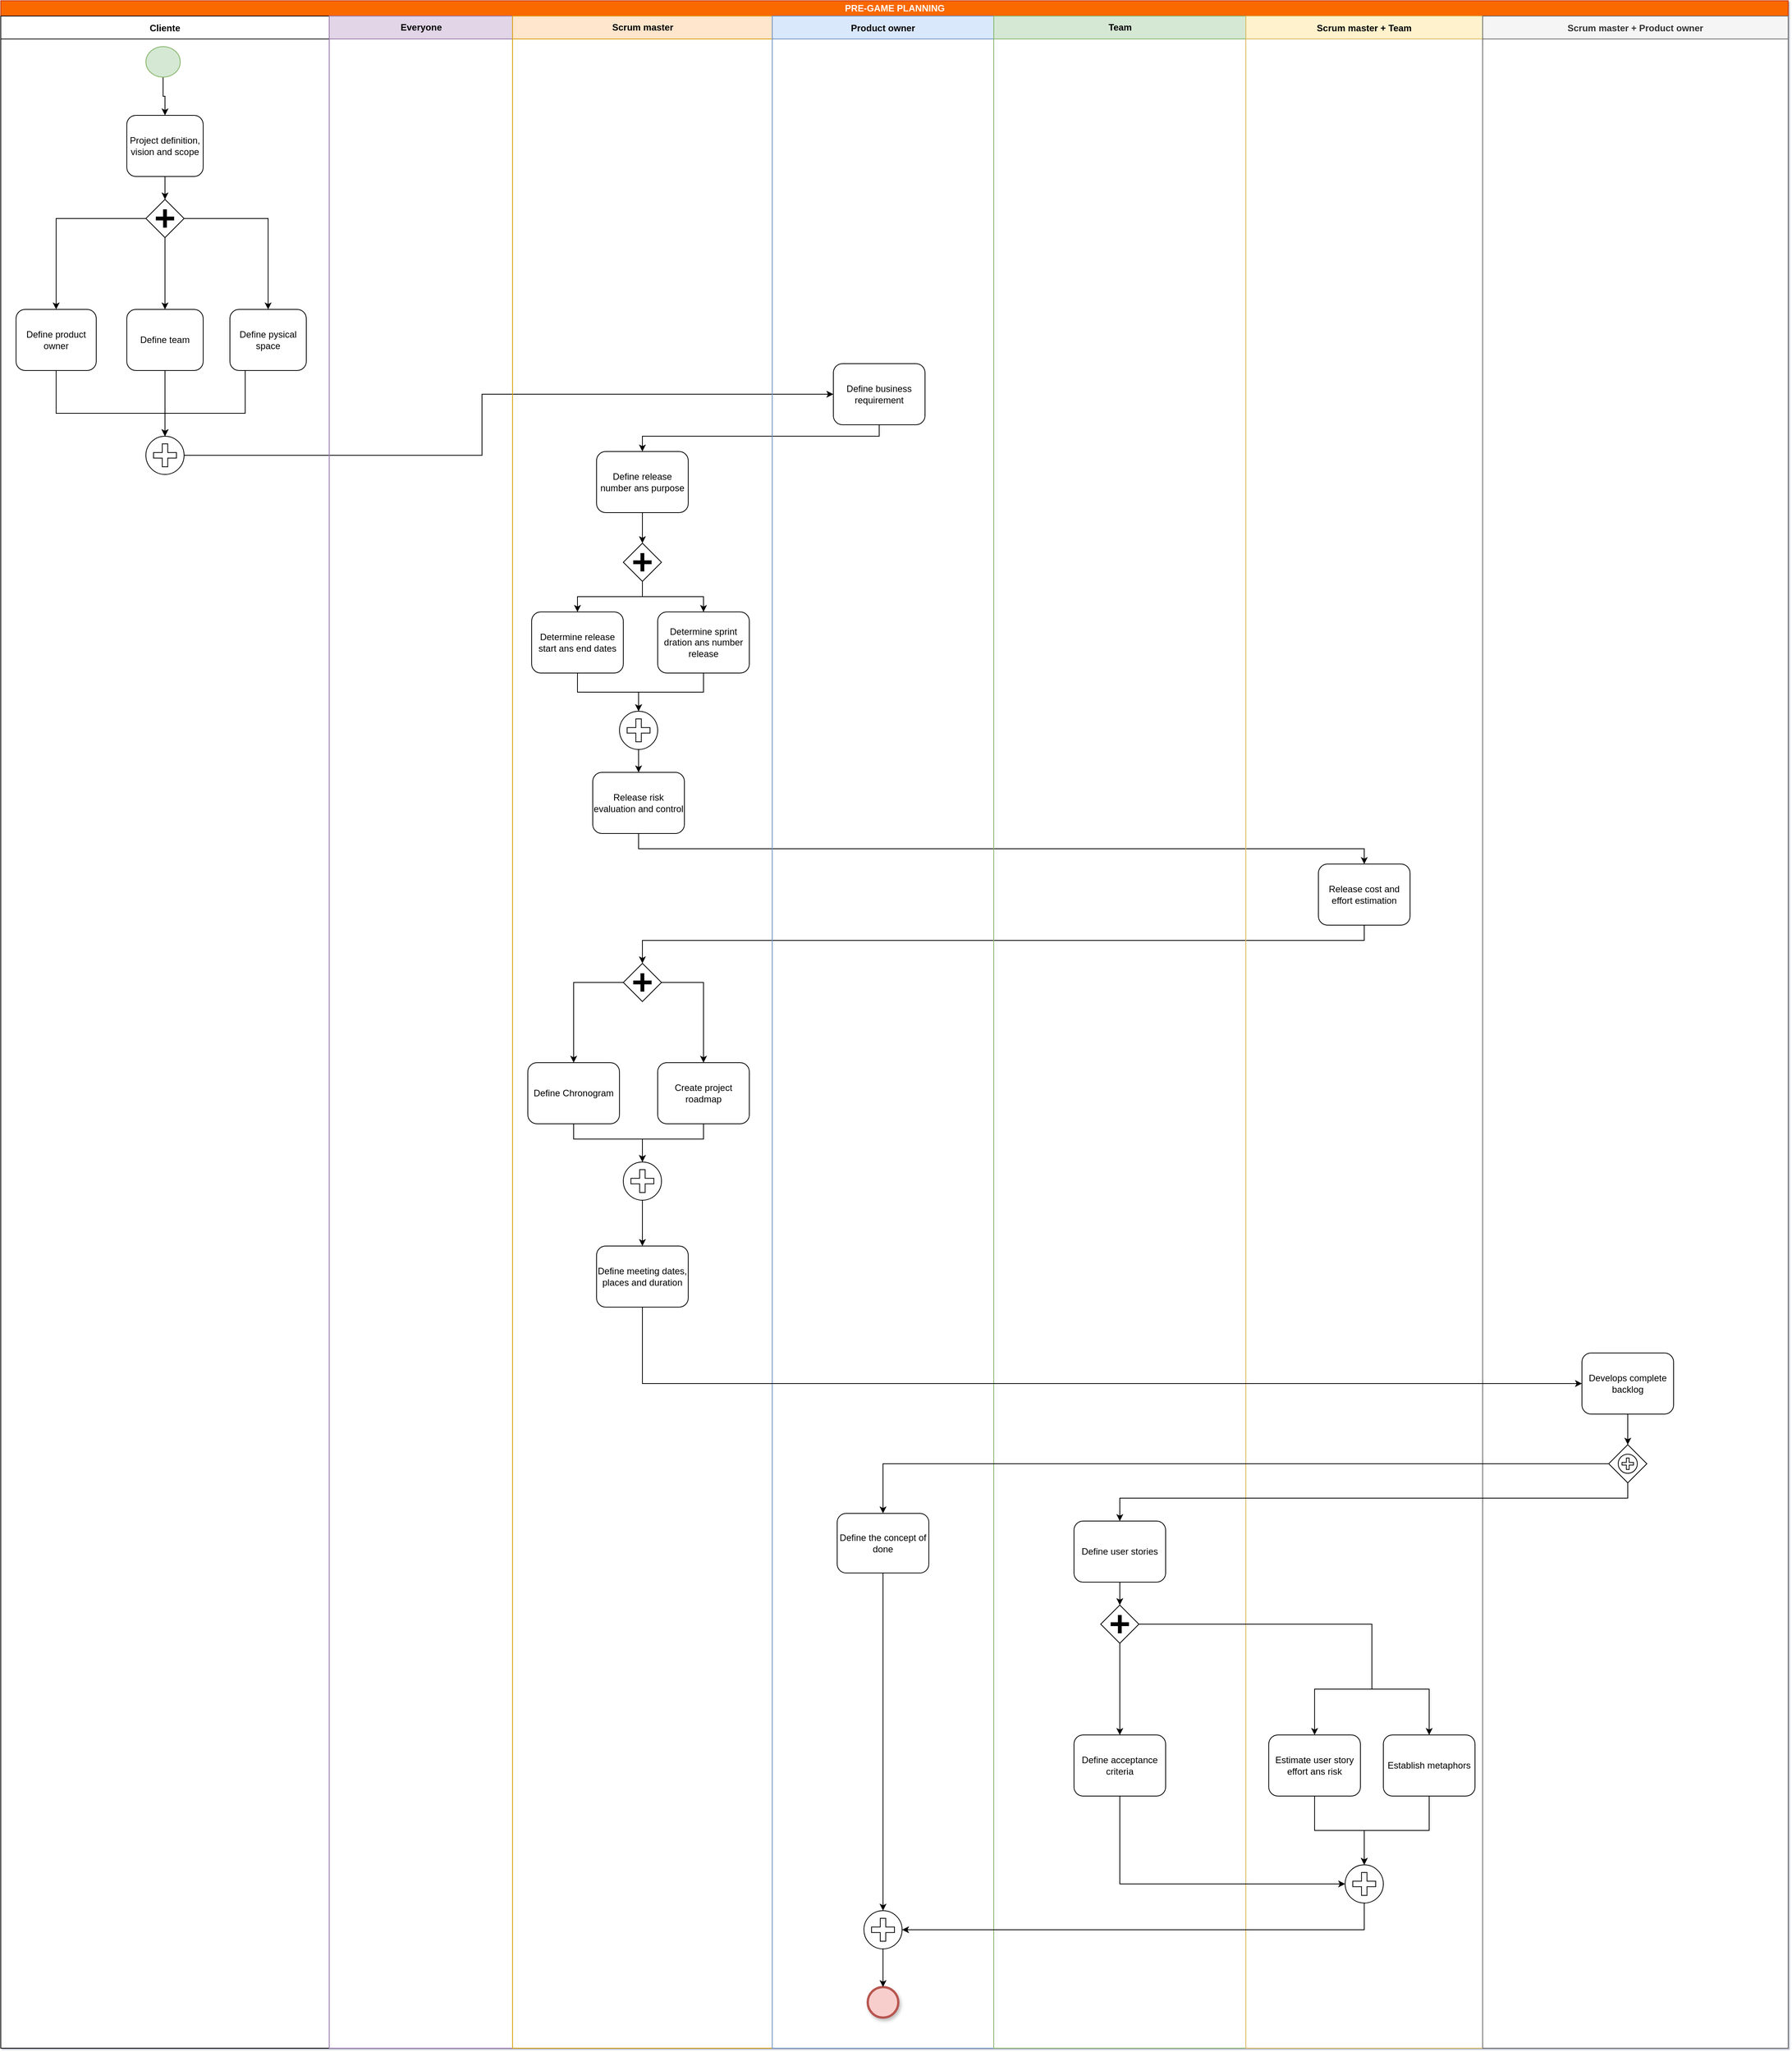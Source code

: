 <mxfile version="13.10.9" type="github" pages="11">
  <diagram name="Planning" id="XW2Fe1h-RJ-dhcVb71Kr">
    <mxGraphModel dx="2075" dy="973" grid="1" gridSize="10" guides="1" tooltips="1" connect="1" arrows="1" fold="1" page="1" pageScale="1" pageWidth="1169" pageHeight="827" math="0" shadow="1">
      <root>
        <mxCell id="fWi-4zxbIX4sj_a_09jM-0" />
        <mxCell id="fWi-4zxbIX4sj_a_09jM-1" parent="fWi-4zxbIX4sj_a_09jM-0" />
        <mxCell id="fWi-4zxbIX4sj_a_09jM-2" value="PRE-GAME PLANNING" style="swimlane;html=1;childLayout=stackLayout;resizeParent=1;resizeParentMax=0;startSize=20;fillColor=#fa6800;strokeColor=#C73500;fontColor=#ffffff;shadow=0;swimlaneFillColor=#ffffff;" parent="fWi-4zxbIX4sj_a_09jM-1" vertex="1">
          <mxGeometry x="10" y="10" width="2340" height="2680" as="geometry" />
        </mxCell>
        <mxCell id="fWi-4zxbIX4sj_a_09jM-260" style="edgeStyle=orthogonalEdgeStyle;rounded=0;orthogonalLoop=1;jettySize=auto;html=1;entryX=0;entryY=0.5;entryDx=0;entryDy=0;" parent="fWi-4zxbIX4sj_a_09jM-2" source="fWi-4zxbIX4sj_a_09jM-258" target="fWi-4zxbIX4sj_a_09jM-244" edge="1">
          <mxGeometry relative="1" as="geometry">
            <Array as="points">
              <mxPoint x="630" y="595" />
              <mxPoint x="630" y="515" />
            </Array>
          </mxGeometry>
        </mxCell>
        <mxCell id="fWi-4zxbIX4sj_a_09jM-261" style="edgeStyle=orthogonalEdgeStyle;rounded=0;orthogonalLoop=1;jettySize=auto;html=1;" parent="fWi-4zxbIX4sj_a_09jM-2" source="fWi-4zxbIX4sj_a_09jM-244" target="fWi-4zxbIX4sj_a_09jM-246" edge="1">
          <mxGeometry relative="1" as="geometry">
            <Array as="points">
              <mxPoint x="1150" y="570" />
              <mxPoint x="840" y="570" />
            </Array>
          </mxGeometry>
        </mxCell>
        <mxCell id="_J6WjYqti9emSBiGCBsJ-3" value="Cliente" style="swimlane;startSize=30;" vertex="1" parent="fWi-4zxbIX4sj_a_09jM-2">
          <mxGeometry y="20" width="430" height="2660" as="geometry" />
        </mxCell>
        <mxCell id="_J6WjYqti9emSBiGCBsJ-5" style="edgeStyle=orthogonalEdgeStyle;rounded=0;orthogonalLoop=1;jettySize=auto;html=1;" edge="1" parent="_J6WjYqti9emSBiGCBsJ-3" source="fWi-4zxbIX4sj_a_09jM-5" target="fWi-4zxbIX4sj_a_09jM-236">
          <mxGeometry relative="1" as="geometry" />
        </mxCell>
        <mxCell id="fWi-4zxbIX4sj_a_09jM-5" value="" style="shape=mxgraph.bpmn.shape;html=1;verticalLabelPosition=bottom;labelBackgroundColor=#ffffff;verticalAlign=top;align=center;perimeter=ellipsePerimeter;outlineConnect=0;outline=standard;symbol=general;fillColor=#d5e8d4;strokeColor=#82b366;" parent="_J6WjYqti9emSBiGCBsJ-3" vertex="1">
          <mxGeometry x="190" y="40" width="45" height="40" as="geometry" />
        </mxCell>
        <mxCell id="_J6WjYqti9emSBiGCBsJ-4" style="edgeStyle=orthogonalEdgeStyle;rounded=0;orthogonalLoop=1;jettySize=auto;html=1;entryX=0.5;entryY=0;entryDx=0;entryDy=0;" edge="1" parent="_J6WjYqti9emSBiGCBsJ-3" source="fWi-4zxbIX4sj_a_09jM-236" target="_J6WjYqti9emSBiGCBsJ-0">
          <mxGeometry relative="1" as="geometry" />
        </mxCell>
        <mxCell id="fWi-4zxbIX4sj_a_09jM-236" value="Project definition, vision and scope" style="shape=ext;rounded=1;html=1;whiteSpace=wrap;shadow=0;" parent="_J6WjYqti9emSBiGCBsJ-3" vertex="1">
          <mxGeometry x="165" y="130" width="100" height="80" as="geometry" />
        </mxCell>
        <mxCell id="_J6WjYqti9emSBiGCBsJ-6" style="edgeStyle=orthogonalEdgeStyle;rounded=0;orthogonalLoop=1;jettySize=auto;html=1;entryX=0.5;entryY=0;entryDx=0;entryDy=0;" edge="1" parent="_J6WjYqti9emSBiGCBsJ-3" source="_J6WjYqti9emSBiGCBsJ-0" target="fWi-4zxbIX4sj_a_09jM-254">
          <mxGeometry relative="1" as="geometry" />
        </mxCell>
        <mxCell id="_J6WjYqti9emSBiGCBsJ-7" style="edgeStyle=orthogonalEdgeStyle;rounded=0;orthogonalLoop=1;jettySize=auto;html=1;" edge="1" parent="_J6WjYqti9emSBiGCBsJ-3" source="_J6WjYqti9emSBiGCBsJ-0" target="fWi-4zxbIX4sj_a_09jM-252">
          <mxGeometry relative="1" as="geometry" />
        </mxCell>
        <mxCell id="_J6WjYqti9emSBiGCBsJ-8" style="edgeStyle=orthogonalEdgeStyle;rounded=0;orthogonalLoop=1;jettySize=auto;html=1;entryX=0.5;entryY=0;entryDx=0;entryDy=0;" edge="1" parent="_J6WjYqti9emSBiGCBsJ-3" source="_J6WjYqti9emSBiGCBsJ-0" target="fWi-4zxbIX4sj_a_09jM-256">
          <mxGeometry relative="1" as="geometry" />
        </mxCell>
        <mxCell id="_J6WjYqti9emSBiGCBsJ-0" value="" style="shape=mxgraph.bpmn.shape;html=1;verticalLabelPosition=bottom;labelBackgroundColor=#ffffff;verticalAlign=top;align=center;perimeter=rhombusPerimeter;background=gateway;outlineConnect=0;outline=none;symbol=parallelGw;" vertex="1" parent="_J6WjYqti9emSBiGCBsJ-3">
          <mxGeometry x="190" y="240" width="50" height="50" as="geometry" />
        </mxCell>
        <mxCell id="_J6WjYqti9emSBiGCBsJ-10" style="edgeStyle=orthogonalEdgeStyle;rounded=0;orthogonalLoop=1;jettySize=auto;html=1;entryX=0.5;entryY=0;entryDx=0;entryDy=0;" edge="1" parent="_J6WjYqti9emSBiGCBsJ-3" source="fWi-4zxbIX4sj_a_09jM-252" target="fWi-4zxbIX4sj_a_09jM-258">
          <mxGeometry relative="1" as="geometry">
            <Array as="points">
              <mxPoint x="73" y="520" />
              <mxPoint x="215" y="520" />
            </Array>
          </mxGeometry>
        </mxCell>
        <mxCell id="fWi-4zxbIX4sj_a_09jM-252" value="Define product owner" style="html=1;whiteSpace=wrap;rounded=1;dropTarget=0;shadow=0;" parent="_J6WjYqti9emSBiGCBsJ-3" vertex="1">
          <mxGeometry x="20" y="384" width="105" height="80" as="geometry" />
        </mxCell>
        <mxCell id="_J6WjYqti9emSBiGCBsJ-11" style="edgeStyle=orthogonalEdgeStyle;rounded=0;orthogonalLoop=1;jettySize=auto;html=1;" edge="1" parent="_J6WjYqti9emSBiGCBsJ-3" source="fWi-4zxbIX4sj_a_09jM-254" target="fWi-4zxbIX4sj_a_09jM-258">
          <mxGeometry relative="1" as="geometry" />
        </mxCell>
        <mxCell id="fWi-4zxbIX4sj_a_09jM-254" value="Define team" style="html=1;whiteSpace=wrap;rounded=1;dropTarget=0;shadow=0;" parent="_J6WjYqti9emSBiGCBsJ-3" vertex="1">
          <mxGeometry x="165" y="384" width="100" height="80" as="geometry" />
        </mxCell>
        <mxCell id="_J6WjYqti9emSBiGCBsJ-12" style="edgeStyle=orthogonalEdgeStyle;rounded=0;orthogonalLoop=1;jettySize=auto;html=1;entryX=0.5;entryY=0;entryDx=0;entryDy=0;" edge="1" parent="_J6WjYqti9emSBiGCBsJ-3" source="fWi-4zxbIX4sj_a_09jM-256" target="fWi-4zxbIX4sj_a_09jM-258">
          <mxGeometry relative="1" as="geometry">
            <Array as="points">
              <mxPoint x="320" y="520" />
              <mxPoint x="215" y="520" />
            </Array>
          </mxGeometry>
        </mxCell>
        <mxCell id="fWi-4zxbIX4sj_a_09jM-256" value="Define pysical space" style="html=1;whiteSpace=wrap;rounded=1;dropTarget=0;shadow=0;" parent="_J6WjYqti9emSBiGCBsJ-3" vertex="1">
          <mxGeometry x="300" y="384" width="100" height="80" as="geometry" />
        </mxCell>
        <mxCell id="fWi-4zxbIX4sj_a_09jM-258" value="" style="shape=mxgraph.bpmn.shape;html=1;verticalLabelPosition=bottom;labelBackgroundColor=#ffffff;verticalAlign=top;align=center;perimeter=ellipsePerimeter;outlineConnect=0;outline=standard;symbol=parallelMultiple;shadow=0;" parent="_J6WjYqti9emSBiGCBsJ-3" vertex="1">
          <mxGeometry x="190" y="550" width="50" height="50" as="geometry" />
        </mxCell>
        <mxCell id="fWi-4zxbIX4sj_a_09jM-3" value="Everyone" style="swimlane;html=1;startSize=30;fillColor=#e1d5e7;strokeColor=#9673a6;shadow=0;" parent="fWi-4zxbIX4sj_a_09jM-2" vertex="1">
          <mxGeometry x="430" y="20" width="240" height="2660" as="geometry" />
        </mxCell>
        <mxCell id="fWi-4zxbIX4sj_a_09jM-23" value="Scrum master" style="swimlane;html=1;startSize=30;fillColor=#ffe6cc;strokeColor=#d79b00;shadow=0;" parent="fWi-4zxbIX4sj_a_09jM-2" vertex="1">
          <mxGeometry x="670" y="20" width="340" height="2660" as="geometry" />
        </mxCell>
        <mxCell id="fWi-4zxbIX4sj_a_09jM-263" style="edgeStyle=orthogonalEdgeStyle;rounded=0;orthogonalLoop=1;jettySize=auto;html=1;" parent="fWi-4zxbIX4sj_a_09jM-23" source="fWi-4zxbIX4sj_a_09jM-246" target="fWi-4zxbIX4sj_a_09jM-247" edge="1">
          <mxGeometry relative="1" as="geometry" />
        </mxCell>
        <mxCell id="fWi-4zxbIX4sj_a_09jM-246" value="Define release number ans purpose" style="shape=ext;rounded=1;html=1;whiteSpace=wrap;shadow=0;" parent="fWi-4zxbIX4sj_a_09jM-23" vertex="1">
          <mxGeometry x="110" y="570" width="120" height="80" as="geometry" />
        </mxCell>
        <mxCell id="fWi-4zxbIX4sj_a_09jM-264" style="edgeStyle=orthogonalEdgeStyle;rounded=0;orthogonalLoop=1;jettySize=auto;html=1;entryX=0.5;entryY=0;entryDx=0;entryDy=0;" parent="fWi-4zxbIX4sj_a_09jM-23" source="fWi-4zxbIX4sj_a_09jM-247" target="fWi-4zxbIX4sj_a_09jM-248" edge="1">
          <mxGeometry relative="1" as="geometry" />
        </mxCell>
        <mxCell id="fWi-4zxbIX4sj_a_09jM-265" style="edgeStyle=orthogonalEdgeStyle;rounded=0;orthogonalLoop=1;jettySize=auto;html=1;entryX=0.5;entryY=0;entryDx=0;entryDy=0;" parent="fWi-4zxbIX4sj_a_09jM-23" source="fWi-4zxbIX4sj_a_09jM-247" target="fWi-4zxbIX4sj_a_09jM-250" edge="1">
          <mxGeometry relative="1" as="geometry" />
        </mxCell>
        <mxCell id="fWi-4zxbIX4sj_a_09jM-247" value="" style="shape=mxgraph.bpmn.shape;html=1;verticalLabelPosition=bottom;labelBackgroundColor=#ffffff;verticalAlign=top;align=center;perimeter=rhombusPerimeter;background=gateway;outlineConnect=0;outline=none;symbol=parallelGw;shadow=0;" parent="fWi-4zxbIX4sj_a_09jM-23" vertex="1">
          <mxGeometry x="145" y="690" width="50" height="50" as="geometry" />
        </mxCell>
        <mxCell id="fWi-4zxbIX4sj_a_09jM-279" style="edgeStyle=orthogonalEdgeStyle;rounded=0;orthogonalLoop=1;jettySize=auto;html=1;" parent="fWi-4zxbIX4sj_a_09jM-23" source="fWi-4zxbIX4sj_a_09jM-248" target="fWi-4zxbIX4sj_a_09jM-277" edge="1">
          <mxGeometry relative="1" as="geometry" />
        </mxCell>
        <mxCell id="fWi-4zxbIX4sj_a_09jM-248" value="Determine release start ans end dates" style="html=1;whiteSpace=wrap;rounded=1;dropTarget=0;shadow=0;" parent="fWi-4zxbIX4sj_a_09jM-23" vertex="1">
          <mxGeometry x="25" y="780" width="120" height="80" as="geometry" />
        </mxCell>
        <mxCell id="fWi-4zxbIX4sj_a_09jM-278" style="edgeStyle=orthogonalEdgeStyle;rounded=0;orthogonalLoop=1;jettySize=auto;html=1;" parent="fWi-4zxbIX4sj_a_09jM-23" source="fWi-4zxbIX4sj_a_09jM-250" target="fWi-4zxbIX4sj_a_09jM-277" edge="1">
          <mxGeometry relative="1" as="geometry" />
        </mxCell>
        <mxCell id="fWi-4zxbIX4sj_a_09jM-250" value="Determine sprint dration ans number release" style="html=1;whiteSpace=wrap;rounded=1;dropTarget=0;shadow=0;" parent="fWi-4zxbIX4sj_a_09jM-23" vertex="1">
          <mxGeometry x="190" y="780" width="120" height="80" as="geometry" />
        </mxCell>
        <mxCell id="fWi-4zxbIX4sj_a_09jM-281" style="edgeStyle=orthogonalEdgeStyle;rounded=0;orthogonalLoop=1;jettySize=auto;html=1;entryX=0.5;entryY=0;entryDx=0;entryDy=0;" parent="fWi-4zxbIX4sj_a_09jM-23" source="fWi-4zxbIX4sj_a_09jM-277" target="fWi-4zxbIX4sj_a_09jM-280" edge="1">
          <mxGeometry relative="1" as="geometry" />
        </mxCell>
        <mxCell id="fWi-4zxbIX4sj_a_09jM-277" value="" style="shape=mxgraph.bpmn.shape;html=1;verticalLabelPosition=bottom;labelBackgroundColor=#ffffff;verticalAlign=top;align=center;perimeter=ellipsePerimeter;outlineConnect=0;outline=standard;symbol=parallelMultiple;shadow=0;" parent="fWi-4zxbIX4sj_a_09jM-23" vertex="1">
          <mxGeometry x="140" y="910" width="50" height="50" as="geometry" />
        </mxCell>
        <mxCell id="fWi-4zxbIX4sj_a_09jM-280" value="Release risk evaluation and control" style="shape=ext;rounded=1;html=1;whiteSpace=wrap;shadow=0;" parent="fWi-4zxbIX4sj_a_09jM-23" vertex="1">
          <mxGeometry x="105" y="990" width="120" height="80" as="geometry" />
        </mxCell>
        <mxCell id="_J6WjYqti9emSBiGCBsJ-17" style="edgeStyle=orthogonalEdgeStyle;rounded=0;orthogonalLoop=1;jettySize=auto;html=1;" edge="1" parent="fWi-4zxbIX4sj_a_09jM-23" source="fWi-4zxbIX4sj_a_09jM-285" target="fWi-4zxbIX4sj_a_09jM-290">
          <mxGeometry relative="1" as="geometry">
            <Array as="points">
              <mxPoint x="250" y="1470" />
              <mxPoint x="170" y="1470" />
            </Array>
          </mxGeometry>
        </mxCell>
        <mxCell id="fWi-4zxbIX4sj_a_09jM-285" value="Create project roadmap" style="shape=ext;rounded=1;html=1;whiteSpace=wrap;shadow=0;" parent="fWi-4zxbIX4sj_a_09jM-23" vertex="1">
          <mxGeometry x="190" y="1370" width="120" height="80" as="geometry" />
        </mxCell>
        <mxCell id="_J6WjYqti9emSBiGCBsJ-16" style="edgeStyle=orthogonalEdgeStyle;rounded=0;orthogonalLoop=1;jettySize=auto;html=1;" edge="1" parent="fWi-4zxbIX4sj_a_09jM-23" source="fWi-4zxbIX4sj_a_09jM-287" target="fWi-4zxbIX4sj_a_09jM-290">
          <mxGeometry relative="1" as="geometry">
            <Array as="points">
              <mxPoint x="80" y="1470" />
              <mxPoint x="170" y="1470" />
            </Array>
          </mxGeometry>
        </mxCell>
        <mxCell id="fWi-4zxbIX4sj_a_09jM-287" value="Define Chronogram" style="html=1;whiteSpace=wrap;rounded=1;dropTarget=0;shadow=0;" parent="fWi-4zxbIX4sj_a_09jM-23" vertex="1">
          <mxGeometry x="20" y="1370" width="120" height="80" as="geometry" />
        </mxCell>
        <mxCell id="fWi-4zxbIX4sj_a_09jM-293" style="edgeStyle=orthogonalEdgeStyle;rounded=0;orthogonalLoop=1;jettySize=auto;html=1;" parent="fWi-4zxbIX4sj_a_09jM-23" source="fWi-4zxbIX4sj_a_09jM-290" target="fWi-4zxbIX4sj_a_09jM-292" edge="1">
          <mxGeometry relative="1" as="geometry" />
        </mxCell>
        <mxCell id="fWi-4zxbIX4sj_a_09jM-290" value="" style="shape=mxgraph.bpmn.shape;html=1;verticalLabelPosition=bottom;labelBackgroundColor=#ffffff;verticalAlign=top;align=center;perimeter=ellipsePerimeter;outlineConnect=0;outline=standard;symbol=parallelMultiple;shadow=0;" parent="fWi-4zxbIX4sj_a_09jM-23" vertex="1">
          <mxGeometry x="145" y="1500" width="50" height="50" as="geometry" />
        </mxCell>
        <mxCell id="fWi-4zxbIX4sj_a_09jM-292" value="Define meeting dates, places and duration" style="shape=ext;rounded=1;html=1;whiteSpace=wrap;shadow=0;" parent="fWi-4zxbIX4sj_a_09jM-23" vertex="1">
          <mxGeometry x="110" y="1610" width="120" height="80" as="geometry" />
        </mxCell>
        <mxCell id="_J6WjYqti9emSBiGCBsJ-14" style="edgeStyle=orthogonalEdgeStyle;rounded=0;orthogonalLoop=1;jettySize=auto;html=1;entryX=0.5;entryY=0;entryDx=0;entryDy=0;" edge="1" parent="fWi-4zxbIX4sj_a_09jM-23" source="_J6WjYqti9emSBiGCBsJ-13" target="fWi-4zxbIX4sj_a_09jM-287">
          <mxGeometry relative="1" as="geometry" />
        </mxCell>
        <mxCell id="_J6WjYqti9emSBiGCBsJ-15" style="edgeStyle=orthogonalEdgeStyle;rounded=0;orthogonalLoop=1;jettySize=auto;html=1;entryX=0.5;entryY=0;entryDx=0;entryDy=0;" edge="1" parent="fWi-4zxbIX4sj_a_09jM-23" source="_J6WjYqti9emSBiGCBsJ-13" target="fWi-4zxbIX4sj_a_09jM-285">
          <mxGeometry relative="1" as="geometry">
            <Array as="points">
              <mxPoint x="250" y="1265" />
            </Array>
          </mxGeometry>
        </mxCell>
        <mxCell id="_J6WjYqti9emSBiGCBsJ-13" value="" style="shape=mxgraph.bpmn.shape;html=1;verticalLabelPosition=bottom;labelBackgroundColor=#ffffff;verticalAlign=top;align=center;perimeter=rhombusPerimeter;background=gateway;outlineConnect=0;outline=none;symbol=parallelGw;" vertex="1" parent="fWi-4zxbIX4sj_a_09jM-23">
          <mxGeometry x="145" y="1240" width="50" height="50" as="geometry" />
        </mxCell>
        <mxCell id="fWi-4zxbIX4sj_a_09jM-284" style="edgeStyle=orthogonalEdgeStyle;rounded=0;orthogonalLoop=1;jettySize=auto;html=1;entryX=0.5;entryY=0;entryDx=0;entryDy=0;" parent="fWi-4zxbIX4sj_a_09jM-2" source="fWi-4zxbIX4sj_a_09jM-280" target="fWi-4zxbIX4sj_a_09jM-283" edge="1">
          <mxGeometry relative="1" as="geometry">
            <Array as="points">
              <mxPoint x="835" y="1110" />
              <mxPoint x="1785" y="1110" />
            </Array>
          </mxGeometry>
        </mxCell>
        <mxCell id="fWi-4zxbIX4sj_a_09jM-286" style="edgeStyle=orthogonalEdgeStyle;rounded=0;orthogonalLoop=1;jettySize=auto;html=1;entryX=0.5;entryY=0;entryDx=0;entryDy=0;" parent="fWi-4zxbIX4sj_a_09jM-2" source="fWi-4zxbIX4sj_a_09jM-283" target="_J6WjYqti9emSBiGCBsJ-13" edge="1">
          <mxGeometry relative="1" as="geometry">
            <Array as="points">
              <mxPoint x="1785" y="1230" />
              <mxPoint x="840" y="1230" />
            </Array>
          </mxGeometry>
        </mxCell>
        <mxCell id="fWi-4zxbIX4sj_a_09jM-76" value="Product owner" style="swimlane;startSize=30;fillColor=#dae8fc;strokeColor=#6c8ebf;shadow=0;" parent="fWi-4zxbIX4sj_a_09jM-2" vertex="1">
          <mxGeometry x="1010" y="20" width="290" height="2660" as="geometry" />
        </mxCell>
        <mxCell id="fWi-4zxbIX4sj_a_09jM-244" value="Define business requirement" style="shape=ext;rounded=1;html=1;whiteSpace=wrap;shadow=0;" parent="fWi-4zxbIX4sj_a_09jM-76" vertex="1">
          <mxGeometry x="80" y="455" width="120" height="80" as="geometry" />
        </mxCell>
        <mxCell id="fWi-4zxbIX4sj_a_09jM-323" value="Define the concept of done" style="shape=ext;rounded=1;html=1;whiteSpace=wrap;shadow=0;" parent="fWi-4zxbIX4sj_a_09jM-76" vertex="1">
          <mxGeometry x="85" y="1960" width="120" height="78" as="geometry" />
        </mxCell>
        <mxCell id="_J6WjYqti9emSBiGCBsJ-34" value="" style="shape=mxgraph.bpmn.shape;html=1;verticalLabelPosition=bottom;labelBackgroundColor=#ffffff;verticalAlign=top;align=center;perimeter=ellipsePerimeter;outlineConnect=0;outline=standard;symbol=parallelMultiple;" vertex="1" parent="fWi-4zxbIX4sj_a_09jM-76">
          <mxGeometry x="120" y="2480" width="50" height="50" as="geometry" />
        </mxCell>
        <mxCell id="_J6WjYqti9emSBiGCBsJ-33" style="edgeStyle=orthogonalEdgeStyle;rounded=0;orthogonalLoop=1;jettySize=auto;html=1;entryX=0.5;entryY=0;entryDx=0;entryDy=0;" edge="1" parent="fWi-4zxbIX4sj_a_09jM-76" source="fWi-4zxbIX4sj_a_09jM-323" target="_J6WjYqti9emSBiGCBsJ-34">
          <mxGeometry relative="1" as="geometry">
            <mxPoint x="145" y="2250" as="targetPoint" />
            <Array as="points">
              <mxPoint x="145" y="2470" />
            </Array>
          </mxGeometry>
        </mxCell>
        <mxCell id="fWi-4zxbIX4sj_a_09jM-86" value="Team" style="swimlane;html=1;startSize=30;fillColor=#d5e8d4;strokeColor=#82b366;shadow=0;" parent="fWi-4zxbIX4sj_a_09jM-2" vertex="1">
          <mxGeometry x="1300" y="20" width="330" height="2660" as="geometry" />
        </mxCell>
        <mxCell id="_J6WjYqti9emSBiGCBsJ-22" style="edgeStyle=orthogonalEdgeStyle;rounded=0;orthogonalLoop=1;jettySize=auto;html=1;" edge="1" parent="fWi-4zxbIX4sj_a_09jM-86" source="fWi-4zxbIX4sj_a_09jM-299" target="fWi-4zxbIX4sj_a_09jM-313">
          <mxGeometry relative="1" as="geometry" />
        </mxCell>
        <mxCell id="fWi-4zxbIX4sj_a_09jM-299" value="Define user stories" style="html=1;whiteSpace=wrap;rounded=1;dropTarget=0;shadow=0;" parent="fWi-4zxbIX4sj_a_09jM-86" vertex="1">
          <mxGeometry x="105" y="1970" width="120" height="80" as="geometry" />
        </mxCell>
        <mxCell id="fWi-4zxbIX4sj_a_09jM-306" value="Define acceptance criteria" style="html=1;whiteSpace=wrap;rounded=1;dropTarget=0;shadow=0;" parent="fWi-4zxbIX4sj_a_09jM-86" vertex="1">
          <mxGeometry x="105" y="2250" width="120" height="80" as="geometry" />
        </mxCell>
        <mxCell id="_J6WjYqti9emSBiGCBsJ-21" style="edgeStyle=orthogonalEdgeStyle;rounded=0;orthogonalLoop=1;jettySize=auto;html=1;entryX=0.5;entryY=0;entryDx=0;entryDy=0;exitX=0.5;exitY=1;exitDx=0;exitDy=0;" edge="1" parent="fWi-4zxbIX4sj_a_09jM-86" source="fWi-4zxbIX4sj_a_09jM-313" target="fWi-4zxbIX4sj_a_09jM-306">
          <mxGeometry relative="1" as="geometry">
            <Array as="points">
              <mxPoint x="165" y="2130" />
            </Array>
          </mxGeometry>
        </mxCell>
        <mxCell id="fWi-4zxbIX4sj_a_09jM-313" value="" style="shape=mxgraph.bpmn.shape;html=1;verticalLabelPosition=bottom;labelBackgroundColor=#ffffff;verticalAlign=top;align=center;perimeter=rhombusPerimeter;background=gateway;outlineConnect=0;outline=none;symbol=parallelGw;shadow=0;" parent="fWi-4zxbIX4sj_a_09jM-86" vertex="1">
          <mxGeometry x="140" y="2080" width="50" height="50" as="geometry" />
        </mxCell>
        <mxCell id="fWi-4zxbIX4sj_a_09jM-282" value="Scrum master + Team" style="swimlane;startSize=30;shadow=0;fillColor=#fff2cc;strokeColor=#d6b656;" parent="fWi-4zxbIX4sj_a_09jM-2" vertex="1">
          <mxGeometry x="1630" y="20" width="310" height="2660" as="geometry" />
        </mxCell>
        <mxCell id="fWi-4zxbIX4sj_a_09jM-283" value="Release cost and effort estimation" style="shape=ext;rounded=1;html=1;whiteSpace=wrap;shadow=0;" parent="fWi-4zxbIX4sj_a_09jM-282" vertex="1">
          <mxGeometry x="95" y="1110" width="120" height="80" as="geometry" />
        </mxCell>
        <mxCell id="_J6WjYqti9emSBiGCBsJ-30" style="edgeStyle=orthogonalEdgeStyle;rounded=0;orthogonalLoop=1;jettySize=auto;html=1;entryX=0.5;entryY=0;entryDx=0;entryDy=0;" edge="1" parent="fWi-4zxbIX4sj_a_09jM-282" source="fWi-4zxbIX4sj_a_09jM-315" target="_J6WjYqti9emSBiGCBsJ-26">
          <mxGeometry relative="1" as="geometry" />
        </mxCell>
        <mxCell id="fWi-4zxbIX4sj_a_09jM-315" value="Estimate user story effort ans risk" style="html=1;whiteSpace=wrap;rounded=1;dropTarget=0;shadow=0;" parent="fWi-4zxbIX4sj_a_09jM-282" vertex="1">
          <mxGeometry x="30" y="2250" width="120" height="80" as="geometry" />
        </mxCell>
        <mxCell id="_J6WjYqti9emSBiGCBsJ-31" style="edgeStyle=orthogonalEdgeStyle;rounded=0;orthogonalLoop=1;jettySize=auto;html=1;entryX=0.5;entryY=0;entryDx=0;entryDy=0;" edge="1" parent="fWi-4zxbIX4sj_a_09jM-282" source="fWi-4zxbIX4sj_a_09jM-317" target="_J6WjYqti9emSBiGCBsJ-26">
          <mxGeometry relative="1" as="geometry" />
        </mxCell>
        <mxCell id="fWi-4zxbIX4sj_a_09jM-317" value="Establish metaphors" style="html=1;whiteSpace=wrap;rounded=1;dropTarget=0;shadow=0;" parent="fWi-4zxbIX4sj_a_09jM-282" vertex="1">
          <mxGeometry x="180" y="2250" width="120" height="80" as="geometry" />
        </mxCell>
        <mxCell id="_J6WjYqti9emSBiGCBsJ-26" value="" style="shape=mxgraph.bpmn.shape;html=1;verticalLabelPosition=bottom;labelBackgroundColor=#ffffff;verticalAlign=top;align=center;perimeter=ellipsePerimeter;outlineConnect=0;outline=standard;symbol=parallelMultiple;" vertex="1" parent="fWi-4zxbIX4sj_a_09jM-282">
          <mxGeometry x="130" y="2420" width="50" height="50" as="geometry" />
        </mxCell>
        <mxCell id="fWi-4zxbIX4sj_a_09jM-294" value="Scrum master + Product owner" style="swimlane;startSize=30;shadow=0;fillColor=#f5f5f5;strokeColor=#666666;fontColor=#333333;" parent="fWi-4zxbIX4sj_a_09jM-2" vertex="1">
          <mxGeometry x="1940" y="20" width="400" height="2660" as="geometry" />
        </mxCell>
        <mxCell id="fWi-4zxbIX4sj_a_09jM-298" style="edgeStyle=orthogonalEdgeStyle;rounded=0;orthogonalLoop=1;jettySize=auto;html=1;entryX=0.5;entryY=0;entryDx=0;entryDy=0;" parent="fWi-4zxbIX4sj_a_09jM-294" source="fWi-4zxbIX4sj_a_09jM-295" target="fWi-4zxbIX4sj_a_09jM-297" edge="1">
          <mxGeometry relative="1" as="geometry" />
        </mxCell>
        <mxCell id="fWi-4zxbIX4sj_a_09jM-295" value="Develops complete backlog" style="shape=ext;rounded=1;html=1;whiteSpace=wrap;shadow=0;" parent="fWi-4zxbIX4sj_a_09jM-294" vertex="1">
          <mxGeometry x="130" y="1750" width="120" height="80" as="geometry" />
        </mxCell>
        <mxCell id="fWi-4zxbIX4sj_a_09jM-297" value="" style="shape=mxgraph.bpmn.shape;html=1;verticalLabelPosition=bottom;labelBackgroundColor=#ffffff;verticalAlign=top;align=center;perimeter=rhombusPerimeter;background=gateway;outlineConnect=0;outline=standard;symbol=parallelMultiple;shadow=0;" parent="fWi-4zxbIX4sj_a_09jM-294" vertex="1">
          <mxGeometry x="165" y="1870" width="50" height="50" as="geometry" />
        </mxCell>
        <mxCell id="fWi-4zxbIX4sj_a_09jM-296" style="edgeStyle=orthogonalEdgeStyle;rounded=0;orthogonalLoop=1;jettySize=auto;html=1;" parent="fWi-4zxbIX4sj_a_09jM-2" source="fWi-4zxbIX4sj_a_09jM-292" target="fWi-4zxbIX4sj_a_09jM-295" edge="1">
          <mxGeometry relative="1" as="geometry">
            <Array as="points">
              <mxPoint x="840" y="1810" />
            </Array>
          </mxGeometry>
        </mxCell>
        <mxCell id="fWi-4zxbIX4sj_a_09jM-305" style="edgeStyle=orthogonalEdgeStyle;rounded=0;orthogonalLoop=1;jettySize=auto;html=1;entryX=0.5;entryY=0;entryDx=0;entryDy=0;" parent="fWi-4zxbIX4sj_a_09jM-2" source="fWi-4zxbIX4sj_a_09jM-297" target="fWi-4zxbIX4sj_a_09jM-299" edge="1">
          <mxGeometry relative="1" as="geometry">
            <mxPoint x="1465" y="1960" as="targetPoint" />
            <Array as="points">
              <mxPoint x="2130" y="1960" />
              <mxPoint x="1465" y="1960" />
            </Array>
          </mxGeometry>
        </mxCell>
        <mxCell id="fWi-4zxbIX4sj_a_09jM-319" style="edgeStyle=orthogonalEdgeStyle;rounded=0;orthogonalLoop=1;jettySize=auto;html=1;" parent="fWi-4zxbIX4sj_a_09jM-2" source="fWi-4zxbIX4sj_a_09jM-313" target="fWi-4zxbIX4sj_a_09jM-315" edge="1">
          <mxGeometry relative="1" as="geometry">
            <Array as="points">
              <mxPoint x="1795" y="2125" />
              <mxPoint x="1795" y="2210" />
              <mxPoint x="1720" y="2210" />
            </Array>
          </mxGeometry>
        </mxCell>
        <mxCell id="fWi-4zxbIX4sj_a_09jM-320" style="edgeStyle=orthogonalEdgeStyle;rounded=0;orthogonalLoop=1;jettySize=auto;html=1;" parent="fWi-4zxbIX4sj_a_09jM-2" source="fWi-4zxbIX4sj_a_09jM-313" target="fWi-4zxbIX4sj_a_09jM-317" edge="1">
          <mxGeometry relative="1" as="geometry">
            <Array as="points">
              <mxPoint x="1795" y="2125" />
              <mxPoint x="1795" y="2210" />
              <mxPoint x="1870" y="2210" />
            </Array>
          </mxGeometry>
        </mxCell>
        <mxCell id="_J6WjYqti9emSBiGCBsJ-25" style="edgeStyle=orthogonalEdgeStyle;rounded=0;orthogonalLoop=1;jettySize=auto;html=1;" edge="1" parent="fWi-4zxbIX4sj_a_09jM-2" source="fWi-4zxbIX4sj_a_09jM-297" target="fWi-4zxbIX4sj_a_09jM-323">
          <mxGeometry relative="1" as="geometry" />
        </mxCell>
        <mxCell id="_J6WjYqti9emSBiGCBsJ-32" style="edgeStyle=orthogonalEdgeStyle;rounded=0;orthogonalLoop=1;jettySize=auto;html=1;entryX=0;entryY=0.5;entryDx=0;entryDy=0;" edge="1" parent="fWi-4zxbIX4sj_a_09jM-2" source="fWi-4zxbIX4sj_a_09jM-306" target="_J6WjYqti9emSBiGCBsJ-26">
          <mxGeometry relative="1" as="geometry">
            <Array as="points">
              <mxPoint x="1465" y="2465" />
            </Array>
          </mxGeometry>
        </mxCell>
        <mxCell id="_J6WjYqti9emSBiGCBsJ-35" style="edgeStyle=orthogonalEdgeStyle;rounded=0;orthogonalLoop=1;jettySize=auto;html=1;entryX=1;entryY=0.5;entryDx=0;entryDy=0;" edge="1" parent="fWi-4zxbIX4sj_a_09jM-2" source="_J6WjYqti9emSBiGCBsJ-26" target="_J6WjYqti9emSBiGCBsJ-34">
          <mxGeometry relative="1" as="geometry">
            <Array as="points">
              <mxPoint x="1785" y="2525" />
            </Array>
          </mxGeometry>
        </mxCell>
        <mxCell id="fWi-4zxbIX4sj_a_09jM-231" value="" style="shape=mxgraph.bpmn.shape;html=1;verticalLabelPosition=bottom;labelBackgroundColor=#ffffff;verticalAlign=top;align=center;perimeter=ellipsePerimeter;outlineConnect=0;outline=end;symbol=general;rounded=0;shadow=1;glass=0;fillColor=#f8cecc;strokeColor=#b85450;" parent="fWi-4zxbIX4sj_a_09jM-1" vertex="1">
          <mxGeometry x="1145" y="2610" width="40" height="40" as="geometry" />
        </mxCell>
        <mxCell id="_J6WjYqti9emSBiGCBsJ-36" style="edgeStyle=orthogonalEdgeStyle;rounded=0;orthogonalLoop=1;jettySize=auto;html=1;" edge="1" parent="fWi-4zxbIX4sj_a_09jM-1" source="_J6WjYqti9emSBiGCBsJ-34" target="fWi-4zxbIX4sj_a_09jM-231">
          <mxGeometry relative="1" as="geometry" />
        </mxCell>
      </root>
    </mxGraphModel>
  </diagram>
  <diagram name="Architecture" id="2LX9BDM6TRUcXgQAMWtP">
    <mxGraphModel dx="2010" dy="1168" grid="1" gridSize="10" guides="1" tooltips="1" connect="1" arrows="1" fold="1" page="1" pageScale="1" pageWidth="1169" pageHeight="827" math="0" shadow="1">
      <root>
        <mxCell id="j9mQKFum5xkmwVCitEWR-0" />
        <mxCell id="j9mQKFum5xkmwVCitEWR-1" parent="j9mQKFum5xkmwVCitEWR-0" />
        <mxCell id="j9mQKFum5xkmwVCitEWR-2" value="PRE-GAME architecture" style="swimlane;html=1;childLayout=stackLayout;resizeParent=1;resizeParentMax=0;startSize=20;fillColor=#fa6800;strokeColor=#C73500;fontColor=#ffffff;shadow=0;swimlaneFillColor=#ffffff;" parent="j9mQKFum5xkmwVCitEWR-1" vertex="1">
          <mxGeometry width="1170" height="3180" as="geometry" />
        </mxCell>
        <mxCell id="j9mQKFum5xkmwVCitEWR-17" value="Scrum master" style="swimlane;html=1;startSize=30;fillColor=#ffe6cc;strokeColor=#d79b00;shadow=0;" parent="j9mQKFum5xkmwVCitEWR-2" vertex="1">
          <mxGeometry y="20" width="340" height="3160" as="geometry" />
        </mxCell>
        <mxCell id="jIgIx0z75J26xM9M6uir-17" value="Defined?" style="shape=mxgraph.bpmn.shape;html=1;verticalLabelPosition=bottom;labelBackgroundColor=#ffffff;verticalAlign=top;align=center;perimeter=rhombusPerimeter;background=gateway;outlineConnect=0;outline=none;symbol=exclusiveGw;" parent="j9mQKFum5xkmwVCitEWR-17" vertex="1">
          <mxGeometry x="145" y="1710" width="50" height="50" as="geometry" />
        </mxCell>
        <mxCell id="jIgIx0z75J26xM9M6uir-22" value="Accept CRC cards" style="html=1;whiteSpace=wrap;rounded=1;dropTarget=0;" parent="j9mQKFum5xkmwVCitEWR-17" vertex="1">
          <mxGeometry x="110" y="1820" width="120" height="80" as="geometry" />
        </mxCell>
        <mxCell id="jIgIx0z75J26xM9M6uir-23" value="" style="html=1;shape=plus;outlineConnect=0;" parent="jIgIx0z75J26xM9M6uir-22" vertex="1">
          <mxGeometry x="0.5" y="1" width="14" height="14" relative="1" as="geometry">
            <mxPoint x="-7" y="-14" as="offset" />
          </mxGeometry>
        </mxCell>
        <mxCell id="3qoz1idptPCTyw_BplTy-5" style="edgeStyle=orthogonalEdgeStyle;rounded=0;orthogonalLoop=1;jettySize=auto;html=1;entryX=0.5;entryY=0;entryDx=0;entryDy=0;exitX=1;exitY=0.5;exitDx=0;exitDy=0;" parent="j9mQKFum5xkmwVCitEWR-17" source="jIgIx0z75J26xM9M6uir-17" target="jIgIx0z75J26xM9M6uir-22" edge="1">
          <mxGeometry relative="1" as="geometry">
            <Array as="points">
              <mxPoint x="210" y="1735" />
              <mxPoint x="210" y="1790" />
              <mxPoint x="170" y="1790" />
            </Array>
          </mxGeometry>
        </mxCell>
        <mxCell id="BwT_-iYe4cMwqD8arZvD-21" value="Yes" style="edgeLabel;html=1;align=center;verticalAlign=middle;resizable=0;points=[];" parent="3qoz1idptPCTyw_BplTy-5" vertex="1" connectable="0">
          <mxGeometry x="-0.749" y="2" relative="1" as="geometry">
            <mxPoint as="offset" />
          </mxGeometry>
        </mxCell>
        <mxCell id="BwT_-iYe4cMwqD8arZvD-14" value="Definition of follow-ups and coding standards" style="html=1;whiteSpace=wrap;rounded=1;dropTarget=0;" parent="j9mQKFum5xkmwVCitEWR-17" vertex="1">
          <mxGeometry x="120" y="2480" width="120" height="80" as="geometry" />
        </mxCell>
        <mxCell id="BwT_-iYe4cMwqD8arZvD-15" value="" style="html=1;shape=plus;outlineConnect=0;" parent="BwT_-iYe4cMwqD8arZvD-14" vertex="1">
          <mxGeometry x="0.5" y="1" width="14" height="14" relative="1" as="geometry">
            <mxPoint x="-7" y="-14" as="offset" />
          </mxGeometry>
        </mxCell>
        <mxCell id="j9mQKFum5xkmwVCitEWR-48" value="Team" style="swimlane;html=1;startSize=30;fillColor=#d5e8d4;strokeColor=#82b366;shadow=0;" parent="j9mQKFum5xkmwVCitEWR-2" vertex="1">
          <mxGeometry x="340" y="20" width="330" height="3160" as="geometry" />
        </mxCell>
        <mxCell id="jIgIx0z75J26xM9M6uir-10" value="Define CRC cards" style="html=1;whiteSpace=wrap;rounded=1;dropTarget=0;" parent="j9mQKFum5xkmwVCitEWR-48" vertex="1">
          <mxGeometry x="120" y="1540" width="120" height="80" as="geometry" />
        </mxCell>
        <mxCell id="jIgIx0z75J26xM9M6uir-11" value="" style="html=1;shape=plus;outlineConnect=0;" parent="jIgIx0z75J26xM9M6uir-10" vertex="1">
          <mxGeometry x="0.5" y="1" width="14" height="14" relative="1" as="geometry">
            <mxPoint x="-7" y="-14" as="offset" />
          </mxGeometry>
        </mxCell>
        <mxCell id="j9mQKFum5xkmwVCitEWR-58" value="Scrum master + Team" style="swimlane;startSize=30;shadow=0;fillColor=#fff2cc;strokeColor=#d6b656;" parent="j9mQKFum5xkmwVCitEWR-2" vertex="1">
          <mxGeometry x="670" y="20" width="500" height="3160" as="geometry" />
        </mxCell>
        <mxCell id="hKma6UO6HZOz8yKt1vR4-0" style="edgeStyle=orthogonalEdgeStyle;rounded=0;orthogonalLoop=1;jettySize=auto;html=1;" parent="j9mQKFum5xkmwVCitEWR-58" source="j9mQKFum5xkmwVCitEWR-42" target="j9mQKFum5xkmwVCitEWR-81" edge="1">
          <mxGeometry relative="1" as="geometry" />
        </mxCell>
        <mxCell id="j9mQKFum5xkmwVCitEWR-42" value="" style="shape=mxgraph.bpmn.shape;html=1;verticalLabelPosition=bottom;labelBackgroundColor=#ffffff;verticalAlign=top;align=center;perimeter=ellipsePerimeter;outlineConnect=0;outline=standard;symbol=general;fillColor=#d5e8d4;strokeColor=#82b366;" parent="j9mQKFum5xkmwVCitEWR-58" vertex="1">
          <mxGeometry x="247.5" y="70" width="45" height="40" as="geometry" />
        </mxCell>
        <mxCell id="7eGmifbqFd49QwfD_9kB-3" style="edgeStyle=orthogonalEdgeStyle;rounded=0;orthogonalLoop=1;jettySize=auto;html=1;entryX=0.5;entryY=0;entryDx=0;entryDy=0;" parent="j9mQKFum5xkmwVCitEWR-58" source="j9mQKFum5xkmwVCitEWR-81" target="7eGmifbqFd49QwfD_9kB-0" edge="1">
          <mxGeometry relative="1" as="geometry" />
        </mxCell>
        <mxCell id="j9mQKFum5xkmwVCitEWR-81" value="Identify basic system archiyecture" style="shape=ext;rounded=1;html=1;whiteSpace=wrap;" parent="j9mQKFum5xkmwVCitEWR-58" vertex="1">
          <mxGeometry x="210" y="180" width="120" height="80" as="geometry" />
        </mxCell>
        <mxCell id="7eGmifbqFd49QwfD_9kB-8" style="edgeStyle=orthogonalEdgeStyle;rounded=0;orthogonalLoop=1;jettySize=auto;html=1;entryX=0.5;entryY=0;entryDx=0;entryDy=0;" parent="j9mQKFum5xkmwVCitEWR-58" source="kJBOOzf1e5sOV2HrCZro-2" target="7eGmifbqFd49QwfD_9kB-7" edge="1">
          <mxGeometry relative="1" as="geometry" />
        </mxCell>
        <mxCell id="kJBOOzf1e5sOV2HrCZro-2" value="Analyze and learn tools, technologies and practices" style="html=1;whiteSpace=wrap;rounded=1;dropTarget=0;" parent="j9mQKFum5xkmwVCitEWR-58" vertex="1">
          <mxGeometry x="100" y="520" width="110" height="80" as="geometry" />
        </mxCell>
        <mxCell id="kJBOOzf1e5sOV2HrCZro-3" value="" style="html=1;shape=plus;outlineConnect=0;" parent="kJBOOzf1e5sOV2HrCZro-2" vertex="1">
          <mxGeometry x="0.5" y="1" width="14" height="14" relative="1" as="geometry">
            <mxPoint x="-7" y="-14" as="offset" />
          </mxGeometry>
        </mxCell>
        <mxCell id="7eGmifbqFd49QwfD_9kB-6" style="edgeStyle=orthogonalEdgeStyle;rounded=0;orthogonalLoop=1;jettySize=auto;html=1;entryX=0.5;entryY=0;entryDx=0;entryDy=0;" parent="j9mQKFum5xkmwVCitEWR-58" source="kJBOOzf1e5sOV2HrCZro-4" target="kJBOOzf1e5sOV2HrCZro-10" edge="1">
          <mxGeometry relative="1" as="geometry" />
        </mxCell>
        <mxCell id="kJBOOzf1e5sOV2HrCZro-4" value="Construct spike prototype" style="html=1;whiteSpace=wrap;rounded=1;dropTarget=0;" parent="j9mQKFum5xkmwVCitEWR-58" vertex="1">
          <mxGeometry x="365" y="520" width="110" height="80" as="geometry" />
        </mxCell>
        <mxCell id="kJBOOzf1e5sOV2HrCZro-5" value="" style="html=1;shape=plus;outlineConnect=0;" parent="kJBOOzf1e5sOV2HrCZro-4" vertex="1">
          <mxGeometry x="0.5" y="1" width="14" height="14" relative="1" as="geometry">
            <mxPoint x="-7" y="-14" as="offset" />
          </mxGeometry>
        </mxCell>
        <mxCell id="jIgIx0z75J26xM9M6uir-1" style="edgeStyle=orthogonalEdgeStyle;rounded=0;orthogonalLoop=1;jettySize=auto;html=1;" parent="j9mQKFum5xkmwVCitEWR-58" source="kJBOOzf1e5sOV2HrCZro-6" target="jIgIx0z75J26xM9M6uir-0" edge="1">
          <mxGeometry relative="1" as="geometry" />
        </mxCell>
        <mxCell id="kJBOOzf1e5sOV2HrCZro-6" value="Define tools for use" style="html=1;whiteSpace=wrap;rounded=1;dropTarget=0;" parent="j9mQKFum5xkmwVCitEWR-58" vertex="1">
          <mxGeometry x="20" y="750" width="110" height="80" as="geometry" />
        </mxCell>
        <mxCell id="kJBOOzf1e5sOV2HrCZro-7" value="" style="html=1;shape=plus;outlineConnect=0;" parent="kJBOOzf1e5sOV2HrCZro-6" vertex="1">
          <mxGeometry x="0.5" y="1" width="14" height="14" relative="1" as="geometry">
            <mxPoint x="-7" y="-14" as="offset" />
          </mxGeometry>
        </mxCell>
        <mxCell id="jIgIx0z75J26xM9M6uir-2" style="edgeStyle=orthogonalEdgeStyle;rounded=0;orthogonalLoop=1;jettySize=auto;html=1;" parent="j9mQKFum5xkmwVCitEWR-58" source="kJBOOzf1e5sOV2HrCZro-8" target="jIgIx0z75J26xM9M6uir-0" edge="1">
          <mxGeometry relative="1" as="geometry" />
        </mxCell>
        <mxCell id="kJBOOzf1e5sOV2HrCZro-8" value="Define sotware for use" style="html=1;whiteSpace=wrap;rounded=1;dropTarget=0;" parent="j9mQKFum5xkmwVCitEWR-58" vertex="1">
          <mxGeometry x="170" y="750" width="120" height="80" as="geometry" />
        </mxCell>
        <mxCell id="kJBOOzf1e5sOV2HrCZro-9" value="" style="html=1;shape=plus;outlineConnect=0;" parent="kJBOOzf1e5sOV2HrCZro-8" vertex="1">
          <mxGeometry x="0.5" y="1" width="14" height="14" relative="1" as="geometry">
            <mxPoint x="-7" y="-14" as="offset" />
          </mxGeometry>
        </mxCell>
        <mxCell id="jIgIx0z75J26xM9M6uir-3" style="edgeStyle=orthogonalEdgeStyle;rounded=0;orthogonalLoop=1;jettySize=auto;html=1;entryX=1;entryY=0.5;entryDx=0;entryDy=0;" parent="j9mQKFum5xkmwVCitEWR-58" source="kJBOOzf1e5sOV2HrCZro-10" target="jIgIx0z75J26xM9M6uir-0" edge="1">
          <mxGeometry relative="1" as="geometry">
            <Array as="points">
              <mxPoint x="420" y="930" />
              <mxPoint x="180" y="930" />
            </Array>
          </mxGeometry>
        </mxCell>
        <mxCell id="kJBOOzf1e5sOV2HrCZro-10" value="Test spike prototype" style="html=1;whiteSpace=wrap;rounded=1;dropTarget=0;" parent="j9mQKFum5xkmwVCitEWR-58" vertex="1">
          <mxGeometry x="360" y="670" width="120" height="80" as="geometry" />
        </mxCell>
        <mxCell id="kJBOOzf1e5sOV2HrCZro-11" value="" style="html=1;shape=plus;outlineConnect=0;" parent="kJBOOzf1e5sOV2HrCZro-10" vertex="1">
          <mxGeometry x="0.5" y="1" width="14" height="14" relative="1" as="geometry">
            <mxPoint x="-7" y="-14" as="offset" />
          </mxGeometry>
        </mxCell>
        <mxCell id="7eGmifbqFd49QwfD_9kB-4" style="edgeStyle=orthogonalEdgeStyle;rounded=0;orthogonalLoop=1;jettySize=auto;html=1;" parent="j9mQKFum5xkmwVCitEWR-58" source="kJBOOzf1e5sOV2HrCZro-17" target="kJBOOzf1e5sOV2HrCZro-4" edge="1">
          <mxGeometry relative="1" as="geometry" />
        </mxCell>
        <mxCell id="7eGmifbqFd49QwfD_9kB-5" style="edgeStyle=orthogonalEdgeStyle;rounded=0;orthogonalLoop=1;jettySize=auto;html=1;" parent="j9mQKFum5xkmwVCitEWR-58" source="kJBOOzf1e5sOV2HrCZro-17" target="kJBOOzf1e5sOV2HrCZro-2" edge="1">
          <mxGeometry relative="1" as="geometry" />
        </mxCell>
        <mxCell id="kJBOOzf1e5sOV2HrCZro-17" value="" style="shape=mxgraph.bpmn.shape;html=1;verticalLabelPosition=bottom;labelBackgroundColor=#ffffff;verticalAlign=top;align=center;perimeter=rhombusPerimeter;background=gateway;outlineConnect=0;outline=none;symbol=parallelGw;" parent="j9mQKFum5xkmwVCitEWR-58" vertex="1">
          <mxGeometry x="245" y="460" width="50" height="50" as="geometry" />
        </mxCell>
        <mxCell id="7eGmifbqFd49QwfD_9kB-2" style="edgeStyle=orthogonalEdgeStyle;rounded=0;orthogonalLoop=1;jettySize=auto;html=1;entryX=0.5;entryY=0;entryDx=0;entryDy=0;" parent="j9mQKFum5xkmwVCitEWR-58" source="7eGmifbqFd49QwfD_9kB-0" target="kJBOOzf1e5sOV2HrCZro-17" edge="1">
          <mxGeometry relative="1" as="geometry" />
        </mxCell>
        <mxCell id="7eGmifbqFd49QwfD_9kB-0" value="Define technology to use" style="shape=ext;rounded=1;html=1;whiteSpace=wrap;" parent="j9mQKFum5xkmwVCitEWR-58" vertex="1">
          <mxGeometry x="210" y="320" width="120" height="80" as="geometry" />
        </mxCell>
        <mxCell id="7eGmifbqFd49QwfD_9kB-9" style="edgeStyle=orthogonalEdgeStyle;rounded=0;orthogonalLoop=1;jettySize=auto;html=1;" parent="j9mQKFum5xkmwVCitEWR-58" source="7eGmifbqFd49QwfD_9kB-7" target="kJBOOzf1e5sOV2HrCZro-6" edge="1">
          <mxGeometry relative="1" as="geometry" />
        </mxCell>
        <mxCell id="7eGmifbqFd49QwfD_9kB-10" style="edgeStyle=orthogonalEdgeStyle;rounded=0;orthogonalLoop=1;jettySize=auto;html=1;entryX=0.5;entryY=0;entryDx=0;entryDy=0;" parent="j9mQKFum5xkmwVCitEWR-58" source="7eGmifbqFd49QwfD_9kB-7" target="kJBOOzf1e5sOV2HrCZro-8" edge="1">
          <mxGeometry relative="1" as="geometry" />
        </mxCell>
        <mxCell id="7eGmifbqFd49QwfD_9kB-7" value="" style="shape=mxgraph.bpmn.shape;html=1;verticalLabelPosition=bottom;labelBackgroundColor=#ffffff;verticalAlign=top;align=center;perimeter=rhombusPerimeter;background=gateway;outlineConnect=0;outline=none;symbol=parallelGw;" parent="j9mQKFum5xkmwVCitEWR-58" vertex="1">
          <mxGeometry x="130" y="650" width="50" height="50" as="geometry" />
        </mxCell>
        <mxCell id="jIgIx0z75J26xM9M6uir-5" style="edgeStyle=orthogonalEdgeStyle;rounded=0;orthogonalLoop=1;jettySize=auto;html=1;" parent="j9mQKFum5xkmwVCitEWR-58" source="jIgIx0z75J26xM9M6uir-0" target="jIgIx0z75J26xM9M6uir-4" edge="1">
          <mxGeometry relative="1" as="geometry">
            <Array as="points">
              <mxPoint x="155" y="980" />
              <mxPoint x="270" y="980" />
            </Array>
          </mxGeometry>
        </mxCell>
        <mxCell id="jIgIx0z75J26xM9M6uir-0" value="" style="shape=mxgraph.bpmn.shape;html=1;verticalLabelPosition=bottom;labelBackgroundColor=#ffffff;verticalAlign=top;align=center;perimeter=ellipsePerimeter;outlineConnect=0;outline=standard;symbol=parallelMultiple;" parent="j9mQKFum5xkmwVCitEWR-58" vertex="1">
          <mxGeometry x="130" y="900" width="50" height="50" as="geometry" />
        </mxCell>
        <mxCell id="jIgIx0z75J26xM9M6uir-7" style="edgeStyle=orthogonalEdgeStyle;rounded=0;orthogonalLoop=1;jettySize=auto;html=1;" parent="j9mQKFum5xkmwVCitEWR-58" source="jIgIx0z75J26xM9M6uir-4" target="jIgIx0z75J26xM9M6uir-6" edge="1">
          <mxGeometry relative="1" as="geometry" />
        </mxCell>
        <mxCell id="jIgIx0z75J26xM9M6uir-4" value="Deomain analysis to include requirements" style="shape=ext;rounded=1;html=1;whiteSpace=wrap;" parent="j9mQKFum5xkmwVCitEWR-58" vertex="1">
          <mxGeometry x="210" y="1000" width="120" height="80" as="geometry" />
        </mxCell>
        <mxCell id="jIgIx0z75J26xM9M6uir-9" style="edgeStyle=orthogonalEdgeStyle;rounded=0;orthogonalLoop=1;jettySize=auto;html=1;" parent="j9mQKFum5xkmwVCitEWR-58" source="jIgIx0z75J26xM9M6uir-6" target="jIgIx0z75J26xM9M6uir-8" edge="1">
          <mxGeometry relative="1" as="geometry" />
        </mxCell>
        <mxCell id="jIgIx0z75J26xM9M6uir-6" value="Limit architecture for supporting the context by necessity" style="shape=ext;rounded=1;html=1;whiteSpace=wrap;" parent="j9mQKFum5xkmwVCitEWR-58" vertex="1">
          <mxGeometry x="210" y="1150" width="120" height="80" as="geometry" />
        </mxCell>
        <mxCell id="jIgIx0z75J26xM9M6uir-14" style="edgeStyle=orthogonalEdgeStyle;rounded=0;orthogonalLoop=1;jettySize=auto;html=1;entryX=0.5;entryY=0;entryDx=0;entryDy=0;" parent="j9mQKFum5xkmwVCitEWR-58" source="jIgIx0z75J26xM9M6uir-8" target="jIgIx0z75J26xM9M6uir-13" edge="1">
          <mxGeometry relative="1" as="geometry" />
        </mxCell>
        <mxCell id="jIgIx0z75J26xM9M6uir-8" value="Create general disign" style="shape=ext;rounded=1;html=1;whiteSpace=wrap;" parent="j9mQKFum5xkmwVCitEWR-58" vertex="1">
          <mxGeometry x="210" y="1300" width="120" height="80" as="geometry" />
        </mxCell>
        <mxCell id="jIgIx0z75J26xM9M6uir-16" style="edgeStyle=orthogonalEdgeStyle;rounded=0;orthogonalLoop=1;jettySize=auto;html=1;entryX=0.5;entryY=0;entryDx=0;entryDy=0;" parent="j9mQKFum5xkmwVCitEWR-58" source="jIgIx0z75J26xM9M6uir-13" target="jIgIx0z75J26xM9M6uir-20" edge="1">
          <mxGeometry relative="1" as="geometry">
            <mxPoint x="420" y="1594" as="targetPoint" />
          </mxGeometry>
        </mxCell>
        <mxCell id="jIgIx0z75J26xM9M6uir-13" value="" style="shape=mxgraph.bpmn.shape;html=1;verticalLabelPosition=bottom;labelBackgroundColor=#ffffff;verticalAlign=top;align=center;perimeter=rhombusPerimeter;background=gateway;outlineConnect=0;outline=none;symbol=parallelGw;" parent="j9mQKFum5xkmwVCitEWR-58" vertex="1">
          <mxGeometry x="245" y="1460" width="50" height="50" as="geometry" />
        </mxCell>
        <mxCell id="3qoz1idptPCTyw_BplTy-1" style="edgeStyle=orthogonalEdgeStyle;rounded=0;orthogonalLoop=1;jettySize=auto;html=1;entryX=0.5;entryY=0;entryDx=0;entryDy=0;" parent="j9mQKFum5xkmwVCitEWR-58" source="jIgIx0z75J26xM9M6uir-20" target="T4U5NcJArRm2hfTo8U7t-0" edge="1">
          <mxGeometry relative="1" as="geometry">
            <Array as="points">
              <mxPoint x="270" y="1800" />
              <mxPoint x="320" y="1800" />
            </Array>
          </mxGeometry>
        </mxCell>
        <mxCell id="jIgIx0z75J26xM9M6uir-20" value="Design revision meeting" style="html=1;whiteSpace=wrap;rounded=1;dropTarget=0;" parent="j9mQKFum5xkmwVCitEWR-58" vertex="1">
          <mxGeometry x="210" y="1594" width="120" height="80" as="geometry" />
        </mxCell>
        <mxCell id="jIgIx0z75J26xM9M6uir-21" value="" style="html=1;shape=plus;outlineConnect=0;" parent="jIgIx0z75J26xM9M6uir-20" vertex="1">
          <mxGeometry x="0.5" y="1" width="14" height="14" relative="1" as="geometry">
            <mxPoint x="-7" y="-14" as="offset" />
          </mxGeometry>
        </mxCell>
        <mxCell id="T4U5NcJArRm2hfTo8U7t-4" style="edgeStyle=orthogonalEdgeStyle;rounded=0;orthogonalLoop=1;jettySize=auto;html=1;entryX=0.5;entryY=0;entryDx=0;entryDy=0;" parent="j9mQKFum5xkmwVCitEWR-58" source="T4U5NcJArRm2hfTo8U7t-0" target="T4U5NcJArRm2hfTo8U7t-3" edge="1">
          <mxGeometry relative="1" as="geometry" />
        </mxCell>
        <mxCell id="T4U5NcJArRm2hfTo8U7t-0" value="" style="shape=mxgraph.bpmn.shape;html=1;verticalLabelPosition=bottom;labelBackgroundColor=#ffffff;verticalAlign=top;align=center;perimeter=ellipsePerimeter;outlineConnect=0;outline=standard;symbol=parallelMultiple;" parent="j9mQKFum5xkmwVCitEWR-58" vertex="1">
          <mxGeometry x="295" y="1960" width="50" height="50" as="geometry" />
        </mxCell>
        <mxCell id="T4U5NcJArRm2hfTo8U7t-6" style="edgeStyle=orthogonalEdgeStyle;rounded=0;orthogonalLoop=1;jettySize=auto;html=1;" parent="j9mQKFum5xkmwVCitEWR-58" source="T4U5NcJArRm2hfTo8U7t-3" target="T4U5NcJArRm2hfTo8U7t-5" edge="1">
          <mxGeometry relative="1" as="geometry" />
        </mxCell>
        <mxCell id="T4U5NcJArRm2hfTo8U7t-3" value="Identify necessary changes for backlog implementation" style="shape=ext;rounded=1;html=1;whiteSpace=wrap;" parent="j9mQKFum5xkmwVCitEWR-58" vertex="1">
          <mxGeometry x="260" y="2030" width="120" height="80" as="geometry" />
        </mxCell>
        <mxCell id="BwT_-iYe4cMwqD8arZvD-2" style="edgeStyle=orthogonalEdgeStyle;rounded=0;orthogonalLoop=1;jettySize=auto;html=1;entryX=0.5;entryY=0;entryDx=0;entryDy=0;" parent="j9mQKFum5xkmwVCitEWR-58" source="T4U5NcJArRm2hfTo8U7t-5" target="3qoz1idptPCTyw_BplTy-0" edge="1">
          <mxGeometry relative="1" as="geometry" />
        </mxCell>
        <mxCell id="T4U5NcJArRm2hfTo8U7t-5" value="Identify problems or modification of development" style="shape=ext;rounded=1;html=1;whiteSpace=wrap;" parent="j9mQKFum5xkmwVCitEWR-58" vertex="1">
          <mxGeometry x="50" y="2130" width="120" height="80" as="geometry" />
        </mxCell>
        <mxCell id="BwT_-iYe4cMwqD8arZvD-1" style="edgeStyle=orthogonalEdgeStyle;rounded=0;orthogonalLoop=1;jettySize=auto;html=1;entryX=0.5;entryY=0;entryDx=0;entryDy=0;" parent="j9mQKFum5xkmwVCitEWR-58" source="3qoz1idptPCTyw_BplTy-0" target="BwT_-iYe4cMwqD8arZvD-0" edge="1">
          <mxGeometry relative="1" as="geometry" />
        </mxCell>
        <mxCell id="3qoz1idptPCTyw_BplTy-0" value="Configuration management" style="shape=ext;rounded=1;html=1;whiteSpace=wrap;" parent="j9mQKFum5xkmwVCitEWR-58" vertex="1">
          <mxGeometry x="215" y="2240" width="120" height="80" as="geometry" />
        </mxCell>
        <mxCell id="BwT_-iYe4cMwqD8arZvD-11" style="edgeStyle=orthogonalEdgeStyle;rounded=0;orthogonalLoop=1;jettySize=auto;html=1;" parent="j9mQKFum5xkmwVCitEWR-58" source="BwT_-iYe4cMwqD8arZvD-0" target="BwT_-iYe4cMwqD8arZvD-7" edge="1">
          <mxGeometry relative="1" as="geometry" />
        </mxCell>
        <mxCell id="BwT_-iYe4cMwqD8arZvD-12" style="edgeStyle=orthogonalEdgeStyle;rounded=0;orthogonalLoop=1;jettySize=auto;html=1;" parent="j9mQKFum5xkmwVCitEWR-58" source="BwT_-iYe4cMwqD8arZvD-0" target="BwT_-iYe4cMwqD8arZvD-9" edge="1">
          <mxGeometry relative="1" as="geometry" />
        </mxCell>
        <mxCell id="BwT_-iYe4cMwqD8arZvD-13" style="edgeStyle=orthogonalEdgeStyle;rounded=0;orthogonalLoop=1;jettySize=auto;html=1;" parent="j9mQKFum5xkmwVCitEWR-58" source="BwT_-iYe4cMwqD8arZvD-0" target="BwT_-iYe4cMwqD8arZvD-5" edge="1">
          <mxGeometry relative="1" as="geometry" />
        </mxCell>
        <mxCell id="BwT_-iYe4cMwqD8arZvD-0" value="" style="shape=mxgraph.bpmn.shape;html=1;verticalLabelPosition=bottom;labelBackgroundColor=#ffffff;verticalAlign=top;align=center;perimeter=rhombusPerimeter;background=gateway;outlineConnect=0;outline=standard;symbol=parallelMultiple;" parent="j9mQKFum5xkmwVCitEWR-58" vertex="1">
          <mxGeometry x="250" y="2400" width="50" height="50" as="geometry" />
        </mxCell>
        <mxCell id="X4OfLSYH3XUt-1BlmDn7-8" style="edgeStyle=orthogonalEdgeStyle;rounded=0;orthogonalLoop=1;jettySize=auto;html=1;entryX=0.5;entryY=0;entryDx=0;entryDy=0;" parent="j9mQKFum5xkmwVCitEWR-58" source="BwT_-iYe4cMwqD8arZvD-9" target="X4OfLSYH3XUt-1BlmDn7-0" edge="1">
          <mxGeometry relative="1" as="geometry">
            <Array as="points">
              <mxPoint x="260" y="2680" />
              <mxPoint x="340" y="2680" />
              <mxPoint x="340" y="2710" />
              <mxPoint x="405" y="2710" />
            </Array>
          </mxGeometry>
        </mxCell>
        <mxCell id="BwT_-iYe4cMwqD8arZvD-9" value="establish change management" style="html=1;whiteSpace=wrap;rounded=1;dropTarget=0;" parent="j9mQKFum5xkmwVCitEWR-58" vertex="1">
          <mxGeometry x="200" y="2540" width="120" height="80" as="geometry" />
        </mxCell>
        <mxCell id="BwT_-iYe4cMwqD8arZvD-10" value="" style="html=1;shape=plus;outlineConnect=0;" parent="BwT_-iYe4cMwqD8arZvD-9" vertex="1">
          <mxGeometry x="0.5" y="1" width="14" height="14" relative="1" as="geometry">
            <mxPoint x="-7" y="-14" as="offset" />
          </mxGeometry>
        </mxCell>
        <mxCell id="X4OfLSYH3XUt-1BlmDn7-7" style="edgeStyle=orthogonalEdgeStyle;rounded=0;orthogonalLoop=1;jettySize=auto;html=1;entryX=0.145;entryY=0.145;entryDx=0;entryDy=0;entryPerimeter=0;" parent="j9mQKFum5xkmwVCitEWR-58" source="BwT_-iYe4cMwqD8arZvD-7" target="X4OfLSYH3XUt-1BlmDn7-0" edge="1">
          <mxGeometry relative="1" as="geometry">
            <Array as="points">
              <mxPoint x="100" y="2710" />
              <mxPoint x="290" y="2710" />
              <mxPoint x="290" y="2957" />
            </Array>
          </mxGeometry>
        </mxCell>
        <mxCell id="BwT_-iYe4cMwqD8arZvD-7" value="Establish baselines" style="html=1;whiteSpace=wrap;rounded=1;dropTarget=0;" parent="j9mQKFum5xkmwVCitEWR-58" vertex="1">
          <mxGeometry x="40" y="2490" width="120" height="80" as="geometry" />
        </mxCell>
        <mxCell id="BwT_-iYe4cMwqD8arZvD-8" value="" style="html=1;shape=plus;outlineConnect=0;" parent="BwT_-iYe4cMwqD8arZvD-7" vertex="1">
          <mxGeometry x="0.5" y="1" width="14" height="14" relative="1" as="geometry">
            <mxPoint x="-7" y="-14" as="offset" />
          </mxGeometry>
        </mxCell>
        <mxCell id="X4OfLSYH3XUt-1BlmDn7-9" style="edgeStyle=orthogonalEdgeStyle;rounded=0;orthogonalLoop=1;jettySize=auto;html=1;entryX=1;entryY=0.5;entryDx=0;entryDy=0;" parent="j9mQKFum5xkmwVCitEWR-58" source="BwT_-iYe4cMwqD8arZvD-5" target="X4OfLSYH3XUt-1BlmDn7-0" edge="1">
          <mxGeometry relative="1" as="geometry">
            <Array as="points">
              <mxPoint x="415" y="2710" />
              <mxPoint x="450" y="2710" />
              <mxPoint x="450" y="2975" />
            </Array>
          </mxGeometry>
        </mxCell>
        <mxCell id="BwT_-iYe4cMwqD8arZvD-5" value="define coding standars" style="html=1;whiteSpace=wrap;rounded=1;dropTarget=0;" parent="j9mQKFum5xkmwVCitEWR-58" vertex="1">
          <mxGeometry x="355" y="2490" width="120" height="80" as="geometry" />
        </mxCell>
        <mxCell id="BwT_-iYe4cMwqD8arZvD-6" value="" style="html=1;shape=plus;outlineConnect=0;" parent="BwT_-iYe4cMwqD8arZvD-5" vertex="1">
          <mxGeometry x="0.5" y="1" width="14" height="14" relative="1" as="geometry">
            <mxPoint x="-7" y="-14" as="offset" />
          </mxGeometry>
        </mxCell>
        <mxCell id="BwT_-iYe4cMwqD8arZvD-23" style="edgeStyle=orthogonalEdgeStyle;rounded=0;orthogonalLoop=1;jettySize=auto;html=1;entryX=0;entryY=0.5;entryDx=0;entryDy=0;" parent="j9mQKFum5xkmwVCitEWR-58" source="BwT_-iYe4cMwqD8arZvD-17" target="BwT_-iYe4cMwqD8arZvD-22" edge="1">
          <mxGeometry relative="1" as="geometry" />
        </mxCell>
        <mxCell id="BwT_-iYe4cMwqD8arZvD-24" value="Yes" style="edgeLabel;html=1;align=center;verticalAlign=middle;resizable=0;points=[];" parent="BwT_-iYe4cMwqD8arZvD-23" vertex="1" connectable="0">
          <mxGeometry x="-0.377" y="1" relative="1" as="geometry">
            <mxPoint as="offset" />
          </mxGeometry>
        </mxCell>
        <mxCell id="BwT_-iYe4cMwqD8arZvD-17" value="Defined?" style="shape=mxgraph.bpmn.shape;html=1;verticalLabelPosition=bottom;labelBackgroundColor=#ffffff;verticalAlign=top;align=center;perimeter=rhombusPerimeter;background=gateway;outlineConnect=0;outline=none;symbol=exclusiveGw;" parent="j9mQKFum5xkmwVCitEWR-58" vertex="1">
          <mxGeometry x="50" y="2770" width="50" height="50" as="geometry" />
        </mxCell>
        <mxCell id="X4OfLSYH3XUt-1BlmDn7-6" style="edgeStyle=orthogonalEdgeStyle;rounded=0;orthogonalLoop=1;jettySize=auto;html=1;entryX=0;entryY=0.5;entryDx=0;entryDy=0;" parent="j9mQKFum5xkmwVCitEWR-58" source="BwT_-iYe4cMwqD8arZvD-22" target="X4OfLSYH3XUt-1BlmDn7-0" edge="1">
          <mxGeometry relative="1" as="geometry">
            <Array as="points">
              <mxPoint x="210" y="2975" />
            </Array>
          </mxGeometry>
        </mxCell>
        <mxCell id="BwT_-iYe4cMwqD8arZvD-22" value="accept definition of follow-ups and coding standards" style="shape=ext;rounded=1;html=1;whiteSpace=wrap;" parent="j9mQKFum5xkmwVCitEWR-58" vertex="1">
          <mxGeometry x="150" y="2755" width="120" height="80" as="geometry" />
        </mxCell>
        <mxCell id="X4OfLSYH3XUt-1BlmDn7-0" value="" style="shape=mxgraph.bpmn.shape;html=1;verticalLabelPosition=bottom;labelBackgroundColor=#ffffff;verticalAlign=top;align=center;perimeter=ellipsePerimeter;outlineConnect=0;outline=standard;symbol=parallelMultiple;" parent="j9mQKFum5xkmwVCitEWR-58" vertex="1">
          <mxGeometry x="380" y="2950" width="50" height="50" as="geometry" />
        </mxCell>
        <mxCell id="jIgIx0z75J26xM9M6uir-12" style="edgeStyle=orthogonalEdgeStyle;rounded=0;orthogonalLoop=1;jettySize=auto;html=1;entryX=0.5;entryY=0;entryDx=0;entryDy=0;exitX=0;exitY=0.5;exitDx=0;exitDy=0;" parent="j9mQKFum5xkmwVCitEWR-2" source="jIgIx0z75J26xM9M6uir-13" target="jIgIx0z75J26xM9M6uir-10" edge="1">
          <mxGeometry relative="1" as="geometry">
            <Array as="points">
              <mxPoint x="520" y="1505" />
            </Array>
          </mxGeometry>
        </mxCell>
        <mxCell id="3qoz1idptPCTyw_BplTy-2" style="edgeStyle=orthogonalEdgeStyle;rounded=0;orthogonalLoop=1;jettySize=auto;html=1;entryX=0.5;entryY=0;entryDx=0;entryDy=0;" parent="j9mQKFum5xkmwVCitEWR-2" source="jIgIx0z75J26xM9M6uir-10" target="jIgIx0z75J26xM9M6uir-17" edge="1">
          <mxGeometry relative="1" as="geometry" />
        </mxCell>
        <mxCell id="3qoz1idptPCTyw_BplTy-3" style="edgeStyle=orthogonalEdgeStyle;rounded=0;orthogonalLoop=1;jettySize=auto;html=1;entryX=0.25;entryY=0;entryDx=0;entryDy=0;" parent="j9mQKFum5xkmwVCitEWR-2" source="jIgIx0z75J26xM9M6uir-17" target="jIgIx0z75J26xM9M6uir-10" edge="1">
          <mxGeometry relative="1" as="geometry">
            <Array as="points">
              <mxPoint x="100" y="1755" />
              <mxPoint x="100" y="1540" />
              <mxPoint x="490" y="1540" />
            </Array>
          </mxGeometry>
        </mxCell>
        <mxCell id="3qoz1idptPCTyw_BplTy-4" value="No" style="edgeLabel;html=1;align=center;verticalAlign=middle;resizable=0;points=[];" parent="3qoz1idptPCTyw_BplTy-3" vertex="1" connectable="0">
          <mxGeometry x="-0.965" y="1" relative="1" as="geometry">
            <mxPoint as="offset" />
          </mxGeometry>
        </mxCell>
        <mxCell id="T4U5NcJArRm2hfTo8U7t-1" style="edgeStyle=orthogonalEdgeStyle;rounded=0;orthogonalLoop=1;jettySize=auto;html=1;exitX=0.5;exitY=1;exitDx=0;exitDy=0;" parent="j9mQKFum5xkmwVCitEWR-2" source="jIgIx0z75J26xM9M6uir-23" target="T4U5NcJArRm2hfTo8U7t-0" edge="1">
          <mxGeometry relative="1" as="geometry">
            <Array as="points">
              <mxPoint x="170" y="1960" />
              <mxPoint x="990" y="1960" />
            </Array>
          </mxGeometry>
        </mxCell>
        <mxCell id="BwT_-iYe4cMwqD8arZvD-16" style="edgeStyle=orthogonalEdgeStyle;rounded=0;orthogonalLoop=1;jettySize=auto;html=1;entryX=0.5;entryY=0;entryDx=0;entryDy=0;" parent="j9mQKFum5xkmwVCitEWR-2" source="BwT_-iYe4cMwqD8arZvD-0" target="BwT_-iYe4cMwqD8arZvD-14" edge="1">
          <mxGeometry relative="1" as="geometry" />
        </mxCell>
        <mxCell id="BwT_-iYe4cMwqD8arZvD-18" style="edgeStyle=orthogonalEdgeStyle;rounded=0;orthogonalLoop=1;jettySize=auto;html=1;entryX=0;entryY=0.5;entryDx=0;entryDy=0;" parent="j9mQKFum5xkmwVCitEWR-2" source="BwT_-iYe4cMwqD8arZvD-14" target="BwT_-iYe4cMwqD8arZvD-17" edge="1">
          <mxGeometry relative="1" as="geometry">
            <Array as="points">
              <mxPoint x="180" y="2815" />
            </Array>
          </mxGeometry>
        </mxCell>
        <mxCell id="BwT_-iYe4cMwqD8arZvD-19" style="edgeStyle=orthogonalEdgeStyle;rounded=0;orthogonalLoop=1;jettySize=auto;html=1;entryX=0.75;entryY=0;entryDx=0;entryDy=0;" parent="j9mQKFum5xkmwVCitEWR-2" source="BwT_-iYe4cMwqD8arZvD-17" target="BwT_-iYe4cMwqD8arZvD-14" edge="1">
          <mxGeometry relative="1" as="geometry">
            <Array as="points">
              <mxPoint x="745" y="2750" />
              <mxPoint x="480" y="2750" />
              <mxPoint x="480" y="2480" />
              <mxPoint x="210" y="2480" />
            </Array>
          </mxGeometry>
        </mxCell>
        <mxCell id="BwT_-iYe4cMwqD8arZvD-20" value="No" style="edgeLabel;html=1;align=center;verticalAlign=middle;resizable=0;points=[];" parent="BwT_-iYe4cMwqD8arZvD-19" vertex="1" connectable="0">
          <mxGeometry x="-0.935" y="1" relative="1" as="geometry">
            <mxPoint x="1" y="8.33" as="offset" />
          </mxGeometry>
        </mxCell>
        <mxCell id="AC2ZuWook7m0WVxLtHC0-0" value="" style="shape=mxgraph.bpmn.shape;html=1;verticalLabelPosition=bottom;labelBackgroundColor=#ffffff;verticalAlign=top;align=center;perimeter=ellipsePerimeter;outlineConnect=0;outline=end;symbol=general;rounded=0;shadow=1;glass=0;fillColor=#f8cecc;strokeColor=#b85450;" parent="j9mQKFum5xkmwVCitEWR-1" vertex="1">
          <mxGeometry x="1055" y="3100" width="40" height="40" as="geometry" />
        </mxCell>
        <mxCell id="AC2ZuWook7m0WVxLtHC0-1" style="edgeStyle=orthogonalEdgeStyle;rounded=0;orthogonalLoop=1;jettySize=auto;html=1;entryX=0.5;entryY=0;entryDx=0;entryDy=0;" parent="j9mQKFum5xkmwVCitEWR-1" source="X4OfLSYH3XUt-1BlmDn7-0" target="AC2ZuWook7m0WVxLtHC0-0" edge="1">
          <mxGeometry relative="1" as="geometry" />
        </mxCell>
      </root>
    </mxGraphModel>
  </diagram>
  <diagram id="BQdUViBVxIoWZbVgWdFb" name="Sprint_planning">
    <mxGraphModel dx="1005" dy="584" grid="1" gridSize="10" guides="1" tooltips="1" connect="1" arrows="1" fold="1" page="1" pageScale="1" pageWidth="1169" pageHeight="827" background="#ffffff" math="0" shadow="0">
      <root>
        <mxCell id="-ivD1RnK2b1TeEtyX8an-0" />
        <mxCell id="-ivD1RnK2b1TeEtyX8an-1" parent="-ivD1RnK2b1TeEtyX8an-0" />
        <mxCell id="gGg6vH18oqVuSa0sxrPB-0" value="Sprint planning" style="swimlane;html=1;childLayout=stackLayout;resizeParent=1;resizeParentMax=0;startSize=20;shadow=1;glass=0;fillColor=#f8cecc;strokeColor=#b85450;rounded=1;swimlaneFillColor=#ffffff;labelBackgroundColor=none;" parent="-ivD1RnK2b1TeEtyX8an-1" vertex="1">
          <mxGeometry x="50" y="20" width="860" height="1610" as="geometry" />
        </mxCell>
        <mxCell id="AGhA_AGmTYB78pJaRRQu-0" value="Everyone" style="swimlane;startSize=30;" parent="gGg6vH18oqVuSa0sxrPB-0" vertex="1">
          <mxGeometry y="20" width="180" height="1590" as="geometry" />
        </mxCell>
        <mxCell id="gGg6vH18oqVuSa0sxrPB-1" value="Scrum Master&lt;br&gt;&amp;nbsp;team" style="swimlane;html=1;startSize=30;fillColor=#fff2cc;strokeColor=#d6b656;labelBackgroundColor=none;" parent="gGg6vH18oqVuSa0sxrPB-0" vertex="1">
          <mxGeometry x="180" y="20" width="240" height="1590" as="geometry" />
        </mxCell>
        <mxCell id="YnpZ28cVOQzm-k7wB7gG-3" value="Define goals sprint" style="shape=ext;rounded=1;html=1;whiteSpace=wrap;shadow=1;glass=0;labelBackgroundColor=none;" parent="gGg6vH18oqVuSa0sxrPB-1" vertex="1">
          <mxGeometry x="110" y="190" width="120" height="80" as="geometry" />
        </mxCell>
        <mxCell id="NGx3i0nBAyNoX7K0loVg-21" value="Needed?" style="shape=mxgraph.bpmn.shape;html=1;verticalLabelPosition=bottom;labelBackgroundColor=none;verticalAlign=top;align=center;perimeter=rhombusPerimeter;background=gateway;outlineConnect=0;outline=none;symbol=exclusiveGw;" parent="gGg6vH18oqVuSa0sxrPB-1" vertex="1">
          <mxGeometry x="145" y="470" width="50" height="50" as="geometry" />
        </mxCell>
        <mxCell id="3JA-3wDhio7hg6KM3G44-23" value="Selected?" style="shape=mxgraph.bpmn.shape;html=1;verticalLabelPosition=bottom;labelBackgroundColor=none;verticalAlign=top;align=center;perimeter=rhombusPerimeter;background=gateway;outlineConnect=0;outline=none;symbol=exclusiveGw;" parent="gGg6vH18oqVuSa0sxrPB-1" vertex="1">
          <mxGeometry x="95" y="860" width="50" height="50" as="geometry" />
        </mxCell>
        <mxCell id="3JA-3wDhio7hg6KM3G44-32" value="Stimed?" style="shape=mxgraph.bpmn.shape;html=1;verticalLabelPosition=bottom;labelBackgroundColor=none;verticalAlign=top;align=center;perimeter=rhombusPerimeter;background=gateway;outlineConnect=0;outline=none;symbol=exclusiveGw;" parent="gGg6vH18oqVuSa0sxrPB-1" vertex="1">
          <mxGeometry x="110" y="1105" width="50" height="50" as="geometry" />
        </mxCell>
        <mxCell id="AGhA_AGmTYB78pJaRRQu-3" style="edgeStyle=orthogonalEdgeStyle;rounded=0;orthogonalLoop=1;jettySize=auto;html=1;entryX=0;entryY=0.5;entryDx=0;entryDy=0;" parent="gGg6vH18oqVuSa0sxrPB-1" source="3JA-3wDhio7hg6KM3G44-14" target="YnpZ28cVOQzm-k7wB7gG-3" edge="1">
          <mxGeometry relative="1" as="geometry">
            <Array as="points">
              <mxPoint x="135" y="655" />
              <mxPoint x="60" y="655" />
              <mxPoint x="60" y="230" />
            </Array>
          </mxGeometry>
        </mxCell>
        <mxCell id="AGhA_AGmTYB78pJaRRQu-4" value="Yes" style="edgeLabel;html=1;align=center;verticalAlign=middle;resizable=0;points=[];" parent="AGhA_AGmTYB78pJaRRQu-3" vertex="1" connectable="0">
          <mxGeometry x="-0.791" y="-2" relative="1" as="geometry">
            <mxPoint as="offset" />
          </mxGeometry>
        </mxCell>
        <mxCell id="3JA-3wDhio7hg6KM3G44-14" value="scope change?" style="shape=mxgraph.bpmn.shape;html=1;verticalLabelPosition=bottom;labelBackgroundColor=none;verticalAlign=top;align=center;perimeter=rhombusPerimeter;background=gateway;outlineConnect=0;outline=none;symbol=exclusiveGw;" parent="gGg6vH18oqVuSa0sxrPB-1" vertex="1">
          <mxGeometry x="110" y="630" width="50" height="50" as="geometry" />
        </mxCell>
        <mxCell id="3JA-3wDhio7hg6KM3G44-48" value="Assingned?" style="shape=mxgraph.bpmn.shape;html=1;verticalLabelPosition=bottom;labelBackgroundColor=none;verticalAlign=top;align=center;perimeter=rhombusPerimeter;background=gateway;outlineConnect=0;outline=none;symbol=exclusiveGw;" parent="gGg6vH18oqVuSa0sxrPB-1" vertex="1">
          <mxGeometry x="80" y="1460" width="50" height="50" as="geometry" />
        </mxCell>
        <mxCell id="YnpZ28cVOQzm-k7wB7gG-7" value="Product owner" style="swimlane;startSize=30;shadow=0;glass=0;fillColor=#dae8fc;strokeColor=#6c8ebf;labelBackgroundColor=none;" parent="gGg6vH18oqVuSa0sxrPB-0" vertex="1">
          <mxGeometry x="420" y="20" width="220" height="1590" as="geometry" />
        </mxCell>
        <mxCell id="gGg6vH18oqVuSa0sxrPB-2" value="Team" style="swimlane;html=1;startSize=30;fillColor=#d5e8d4;strokeColor=#82b366;labelBackgroundColor=none;" parent="gGg6vH18oqVuSa0sxrPB-0" vertex="1">
          <mxGeometry x="640" y="20" width="220" height="1590" as="geometry" />
        </mxCell>
        <mxCell id="3JA-3wDhio7hg6KM3G44-39" value="Ready?" style="shape=mxgraph.bpmn.shape;html=1;verticalLabelPosition=bottom;labelBackgroundColor=none;verticalAlign=top;align=center;perimeter=rhombusPerimeter;background=gateway;outlineConnect=0;outline=none;symbol=exclusiveGw;" parent="gGg6vH18oqVuSa0sxrPB-2" vertex="1">
          <mxGeometry x="85" y="1240" width="50" height="50" as="geometry" />
        </mxCell>
        <mxCell id="3JA-3wDhio7hg6KM3G44-38" value="Assing number of hours to tasks" style="shape=ext;rounded=1;html=1;whiteSpace=wrap;shadow=1;glass=0;labelBackgroundColor=none;" parent="-ivD1RnK2b1TeEtyX8an-1" vertex="1">
          <mxGeometry x="749" y="1380" width="120" height="80" as="geometry" />
        </mxCell>
        <mxCell id="3JA-3wDhio7hg6KM3G44-31" value="Break user stories into tasks" style="shape=ext;rounded=1;html=1;whiteSpace=wrap;shadow=1;glass=0;labelBackgroundColor=none;" parent="-ivD1RnK2b1TeEtyX8an-1" vertex="1">
          <mxGeometry x="740" y="1130" width="120" height="80" as="geometry" />
        </mxCell>
        <mxCell id="3JA-3wDhio7hg6KM3G44-25" value="Stimate story points complete" style="shape=ext;rounded=1;html=1;whiteSpace=wrap;shadow=1;glass=0;labelBackgroundColor=none;" parent="-ivD1RnK2b1TeEtyX8an-1" vertex="1">
          <mxGeometry x="304" y="1010" width="120" height="80" as="geometry" />
        </mxCell>
        <mxCell id="3JA-3wDhio7hg6KM3G44-0" value="meeting emergency procedures" style="shape=ext;rounded=1;html=1;whiteSpace=wrap;shadow=1;glass=0;labelBackgroundColor=none;" parent="-ivD1RnK2b1TeEtyX8an-1" vertex="1">
          <mxGeometry x="80" y="575" width="120" height="80" as="geometry" />
        </mxCell>
        <mxCell id="3JA-3wDhio7hg6KM3G44-18" value="Select user stories to complete" style="shape=ext;rounded=1;html=1;whiteSpace=wrap;shadow=1;glass=0;labelBackgroundColor=none;" parent="-ivD1RnK2b1TeEtyX8an-1" vertex="1">
          <mxGeometry x="749" y="760" width="120" height="80" as="geometry" />
        </mxCell>
        <mxCell id="AGhA_AGmTYB78pJaRRQu-1" style="edgeStyle=orthogonalEdgeStyle;rounded=0;orthogonalLoop=1;jettySize=auto;html=1;" parent="-ivD1RnK2b1TeEtyX8an-1" source="YnpZ28cVOQzm-k7wB7gG-1" target="YnpZ28cVOQzm-k7wB7gG-3" edge="1">
          <mxGeometry relative="1" as="geometry">
            <Array as="points">
              <mxPoint x="170" y="210" />
              <mxPoint x="400" y="210" />
            </Array>
          </mxGeometry>
        </mxCell>
        <mxCell id="YnpZ28cVOQzm-k7wB7gG-1" value="&lt;p&gt;&lt;font style=&quot;font-size: 12px&quot;&gt;Sprint&lt;br&gt;planning meeting&lt;/font&gt;&lt;/p&gt;" style="shape=ext;rounded=1;html=1;whiteSpace=wrap;strokeWidth=3;shadow=1;glass=0;labelBackgroundColor=none;" parent="-ivD1RnK2b1TeEtyX8an-1" vertex="1">
          <mxGeometry x="120" y="150" width="100" height="40" as="geometry" />
        </mxCell>
        <mxCell id="YnpZ28cVOQzm-k7wB7gG-2" style="edgeStyle=orthogonalEdgeStyle;rounded=0;orthogonalLoop=1;jettySize=auto;html=1;entryX=0.5;entryY=0;entryDx=0;entryDy=0;labelBackgroundColor=none;" parent="-ivD1RnK2b1TeEtyX8an-1" source="YnpZ28cVOQzm-k7wB7gG-0" target="YnpZ28cVOQzm-k7wB7gG-1" edge="1">
          <mxGeometry relative="1" as="geometry">
            <mxPoint x="344" y="110" as="sourcePoint" />
            <Array as="points" />
          </mxGeometry>
        </mxCell>
        <mxCell id="NGx3i0nBAyNoX7K0loVg-18" value="Emergency procedures&lt;br&gt;" style="shape=ext;rounded=1;html=1;whiteSpace=wrap;shadow=1;glass=0;labelBackgroundColor=none;" parent="-ivD1RnK2b1TeEtyX8an-1" vertex="1">
          <mxGeometry x="340" y="390" width="120" height="80" as="geometry" />
        </mxCell>
        <mxCell id="NGx3i0nBAyNoX7K0loVg-22" style="edgeStyle=orthogonalEdgeStyle;rounded=0;orthogonalLoop=1;jettySize=auto;html=1;entryX=0.5;entryY=0;entryDx=0;entryDy=0;startArrow=oval;startFill=0;endArrow=block;endFill=0;strokeWidth=2;dashed=1;labelBackgroundColor=none;" parent="-ivD1RnK2b1TeEtyX8an-1" source="NGx3i0nBAyNoX7K0loVg-18" target="NGx3i0nBAyNoX7K0loVg-21" edge="1">
          <mxGeometry relative="1" as="geometry" />
        </mxCell>
        <mxCell id="3JA-3wDhio7hg6KM3G44-15" style="edgeStyle=orthogonalEdgeStyle;rounded=0;orthogonalLoop=1;jettySize=auto;html=1;entryX=0.5;entryY=0;entryDx=0;entryDy=0;dashed=1;startArrow=oval;startFill=0;endArrow=block;endFill=0;strokeWidth=2;labelBackgroundColor=none;" parent="-ivD1RnK2b1TeEtyX8an-1" source="3JA-3wDhio7hg6KM3G44-0" target="3JA-3wDhio7hg6KM3G44-14" edge="1">
          <mxGeometry relative="1" as="geometry" />
        </mxCell>
        <mxCell id="3JA-3wDhio7hg6KM3G44-1" style="edgeStyle=orthogonalEdgeStyle;rounded=0;orthogonalLoop=1;jettySize=auto;html=1;entryX=0;entryY=0.5;entryDx=0;entryDy=0;dashed=1;startArrow=oval;startFill=0;endArrow=block;endFill=0;strokeWidth=2;labelBackgroundColor=none;" parent="-ivD1RnK2b1TeEtyX8an-1" source="NGx3i0nBAyNoX7K0loVg-21" target="3JA-3wDhio7hg6KM3G44-0" edge="1">
          <mxGeometry relative="1" as="geometry" />
        </mxCell>
        <mxCell id="giYnRi2NNnWSdrlIBPwR-4" value="Yes" style="edgeLabel;html=1;align=center;verticalAlign=middle;resizable=0;points=[];" parent="3JA-3wDhio7hg6KM3G44-1" vertex="1" connectable="0">
          <mxGeometry x="-0.723" y="1" relative="1" as="geometry">
            <mxPoint as="offset" />
          </mxGeometry>
        </mxCell>
        <mxCell id="3JA-3wDhio7hg6KM3G44-24" style="edgeStyle=orthogonalEdgeStyle;rounded=0;orthogonalLoop=1;jettySize=auto;html=1;dashed=1;startArrow=oval;startFill=0;endArrow=block;endFill=0;strokeWidth=2;labelBackgroundColor=none;entryX=0.5;entryY=0;entryDx=0;entryDy=0;" parent="-ivD1RnK2b1TeEtyX8an-1" source="3JA-3wDhio7hg6KM3G44-18" target="3JA-3wDhio7hg6KM3G44-23" edge="1">
          <mxGeometry relative="1" as="geometry">
            <Array as="points">
              <mxPoint x="809" y="860" />
              <mxPoint x="350" y="860" />
            </Array>
          </mxGeometry>
        </mxCell>
        <mxCell id="3JA-3wDhio7hg6KM3G44-30" style="edgeStyle=orthogonalEdgeStyle;rounded=0;orthogonalLoop=1;jettySize=auto;html=1;entryX=1;entryY=0.5;entryDx=0;entryDy=0;startArrow=none;startFill=0;endArrow=classic;endFill=1;strokeWidth=2;labelBackgroundColor=none;" parent="-ivD1RnK2b1TeEtyX8an-1" source="3JA-3wDhio7hg6KM3G44-18" target="3JA-3wDhio7hg6KM3G44-25" edge="1">
          <mxGeometry relative="1" as="geometry">
            <Array as="points">
              <mxPoint x="809" y="1050" />
            </Array>
          </mxGeometry>
        </mxCell>
        <mxCell id="3JA-3wDhio7hg6KM3G44-19" style="edgeStyle=orthogonalEdgeStyle;rounded=0;orthogonalLoop=1;jettySize=auto;html=1;entryX=0.5;entryY=0;entryDx=0;entryDy=0;dashed=1;startArrow=oval;startFill=0;endArrow=block;endFill=0;strokeWidth=2;labelBackgroundColor=none;" parent="-ivD1RnK2b1TeEtyX8an-1" source="3JA-3wDhio7hg6KM3G44-14" target="3JA-3wDhio7hg6KM3G44-18" edge="1">
          <mxGeometry relative="1" as="geometry" />
        </mxCell>
        <mxCell id="giYnRi2NNnWSdrlIBPwR-1" value="No" style="edgeLabel;html=1;align=center;verticalAlign=middle;resizable=0;points=[];" parent="3JA-3wDhio7hg6KM3G44-19" vertex="1" connectable="0">
          <mxGeometry x="-0.833" relative="1" as="geometry">
            <mxPoint as="offset" />
          </mxGeometry>
        </mxCell>
        <mxCell id="3JA-3wDhio7hg6KM3G44-21" style="edgeStyle=orthogonalEdgeStyle;rounded=0;orthogonalLoop=1;jettySize=auto;html=1;entryX=0.25;entryY=0;entryDx=0;entryDy=0;dashed=1;startArrow=oval;startFill=0;endArrow=block;endFill=0;strokeWidth=2;labelBackgroundColor=none;" parent="-ivD1RnK2b1TeEtyX8an-1" source="NGx3i0nBAyNoX7K0loVg-21" target="3JA-3wDhio7hg6KM3G44-18" edge="1">
          <mxGeometry relative="1" as="geometry">
            <Array as="points">
              <mxPoint x="779" y="535" />
            </Array>
          </mxGeometry>
        </mxCell>
        <mxCell id="giYnRi2NNnWSdrlIBPwR-5" value="No" style="edgeLabel;html=1;align=center;verticalAlign=middle;resizable=0;points=[];" parent="3JA-3wDhio7hg6KM3G44-21" vertex="1" connectable="0">
          <mxGeometry x="-0.946" relative="1" as="geometry">
            <mxPoint as="offset" />
          </mxGeometry>
        </mxCell>
        <mxCell id="3JA-3wDhio7hg6KM3G44-33" style="edgeStyle=orthogonalEdgeStyle;rounded=0;orthogonalLoop=1;jettySize=auto;html=1;entryX=0.5;entryY=0;entryDx=0;entryDy=0;dashed=1;startArrow=oval;startFill=0;endArrow=block;endFill=0;strokeWidth=2;labelBackgroundColor=none;" parent="-ivD1RnK2b1TeEtyX8an-1" source="3JA-3wDhio7hg6KM3G44-25" target="3JA-3wDhio7hg6KM3G44-32" edge="1">
          <mxGeometry relative="1" as="geometry" />
        </mxCell>
        <mxCell id="3JA-3wDhio7hg6KM3G44-26" style="edgeStyle=orthogonalEdgeStyle;rounded=0;orthogonalLoop=1;jettySize=auto;html=1;entryX=0.5;entryY=0;entryDx=0;entryDy=0;dashed=1;startArrow=oval;startFill=0;endArrow=block;endFill=0;strokeWidth=2;labelBackgroundColor=none;" parent="-ivD1RnK2b1TeEtyX8an-1" source="3JA-3wDhio7hg6KM3G44-23" target="3JA-3wDhio7hg6KM3G44-25" edge="1">
          <mxGeometry relative="1" as="geometry">
            <Array as="points">
              <mxPoint x="304" y="925" />
              <mxPoint x="304" y="980" />
              <mxPoint x="364" y="980" />
            </Array>
          </mxGeometry>
        </mxCell>
        <mxCell id="giYnRi2NNnWSdrlIBPwR-6" value="Yes" style="edgeLabel;html=1;align=center;verticalAlign=middle;resizable=0;points=[];" parent="3JA-3wDhio7hg6KM3G44-26" vertex="1" connectable="0">
          <mxGeometry x="-0.694" relative="1" as="geometry">
            <mxPoint as="offset" />
          </mxGeometry>
        </mxCell>
        <mxCell id="3JA-3wDhio7hg6KM3G44-28" style="edgeStyle=orthogonalEdgeStyle;rounded=0;orthogonalLoop=1;jettySize=auto;html=1;entryX=0.75;entryY=0;entryDx=0;entryDy=0;startArrow=none;startFill=0;endArrow=classic;endFill=1;strokeWidth=2;labelBackgroundColor=none;" parent="-ivD1RnK2b1TeEtyX8an-1" source="3JA-3wDhio7hg6KM3G44-23" target="3JA-3wDhio7hg6KM3G44-18" edge="1">
          <mxGeometry relative="1" as="geometry">
            <Array as="points">
              <mxPoint x="884" y="925" />
              <mxPoint x="884" y="740" />
              <mxPoint x="839" y="740" />
            </Array>
          </mxGeometry>
        </mxCell>
        <mxCell id="giYnRi2NNnWSdrlIBPwR-7" value="No" style="edgeLabel;html=1;align=center;verticalAlign=middle;resizable=0;points=[];" parent="3JA-3wDhio7hg6KM3G44-28" vertex="1" connectable="0">
          <mxGeometry x="-0.953" y="1" relative="1" as="geometry">
            <mxPoint as="offset" />
          </mxGeometry>
        </mxCell>
        <mxCell id="3JA-3wDhio7hg6KM3G44-46" style="edgeStyle=orthogonalEdgeStyle;rounded=0;orthogonalLoop=1;jettySize=auto;html=1;startArrow=oval;startFill=0;endArrow=block;endFill=0;strokeWidth=2;dashed=1;labelBackgroundColor=none;" parent="-ivD1RnK2b1TeEtyX8an-1" source="3JA-3wDhio7hg6KM3G44-31" target="3JA-3wDhio7hg6KM3G44-39" edge="1">
          <mxGeometry relative="1" as="geometry" />
        </mxCell>
        <mxCell id="3JA-3wDhio7hg6KM3G44-34" style="edgeStyle=orthogonalEdgeStyle;rounded=0;orthogonalLoop=1;jettySize=auto;html=1;startArrow=none;startFill=0;endArrow=classic;endFill=1;strokeWidth=2;labelBackgroundColor=none;" parent="-ivD1RnK2b1TeEtyX8an-1" source="3JA-3wDhio7hg6KM3G44-32" target="3JA-3wDhio7hg6KM3G44-31" edge="1">
          <mxGeometry relative="1" as="geometry" />
        </mxCell>
        <mxCell id="giYnRi2NNnWSdrlIBPwR-9" value="Yes" style="edgeLabel;html=1;align=center;verticalAlign=middle;resizable=0;points=[];" parent="3JA-3wDhio7hg6KM3G44-34" vertex="1" connectable="0">
          <mxGeometry x="-0.94" relative="1" as="geometry">
            <mxPoint as="offset" />
          </mxGeometry>
        </mxCell>
        <mxCell id="3JA-3wDhio7hg6KM3G44-35" style="edgeStyle=orthogonalEdgeStyle;rounded=0;orthogonalLoop=1;jettySize=auto;html=1;entryX=0.25;entryY=0;entryDx=0;entryDy=0;startArrow=none;startFill=0;endArrow=classic;endFill=1;strokeWidth=2;exitX=0;exitY=0.5;exitDx=0;exitDy=0;labelBackgroundColor=none;" parent="-ivD1RnK2b1TeEtyX8an-1" source="3JA-3wDhio7hg6KM3G44-32" target="3JA-3wDhio7hg6KM3G44-25" edge="1">
          <mxGeometry relative="1" as="geometry">
            <Array as="points">
              <mxPoint x="284" y="1170" />
              <mxPoint x="284" y="990" />
              <mxPoint x="334" y="990" />
            </Array>
          </mxGeometry>
        </mxCell>
        <mxCell id="giYnRi2NNnWSdrlIBPwR-8" value="No" style="edgeLabel;html=1;align=center;verticalAlign=middle;resizable=0;points=[];" parent="3JA-3wDhio7hg6KM3G44-35" vertex="1" connectable="0">
          <mxGeometry x="-0.894" y="-2" relative="1" as="geometry">
            <mxPoint as="offset" />
          </mxGeometry>
        </mxCell>
        <mxCell id="3JA-3wDhio7hg6KM3G44-49" style="edgeStyle=orthogonalEdgeStyle;rounded=0;orthogonalLoop=1;jettySize=auto;html=1;entryX=0.5;entryY=0;entryDx=0;entryDy=0;dashed=1;startArrow=oval;startFill=0;endArrow=block;endFill=0;strokeWidth=2;labelBackgroundColor=none;" parent="-ivD1RnK2b1TeEtyX8an-1" source="3JA-3wDhio7hg6KM3G44-38" target="3JA-3wDhio7hg6KM3G44-48" edge="1">
          <mxGeometry relative="1" as="geometry" />
        </mxCell>
        <mxCell id="3JA-3wDhio7hg6KM3G44-42" style="edgeStyle=orthogonalEdgeStyle;rounded=0;orthogonalLoop=1;jettySize=auto;html=1;entryX=0.5;entryY=0;entryDx=0;entryDy=0;startArrow=none;startFill=0;endArrow=classic;endFill=1;strokeWidth=2;labelBackgroundColor=none;exitX=1;exitY=0.5;exitDx=0;exitDy=0;" parent="-ivD1RnK2b1TeEtyX8an-1" source="3JA-3wDhio7hg6KM3G44-39" target="3JA-3wDhio7hg6KM3G44-31" edge="1">
          <mxGeometry relative="1" as="geometry">
            <Array as="points">
              <mxPoint x="889" y="1305" />
              <mxPoint x="889" y="1090" />
              <mxPoint x="800" y="1090" />
            </Array>
          </mxGeometry>
        </mxCell>
        <mxCell id="giYnRi2NNnWSdrlIBPwR-11" value="No" style="edgeLabel;html=1;align=center;verticalAlign=middle;resizable=0;points=[];" parent="3JA-3wDhio7hg6KM3G44-42" vertex="1" connectable="0">
          <mxGeometry x="-0.924" relative="1" as="geometry">
            <mxPoint as="offset" />
          </mxGeometry>
        </mxCell>
        <mxCell id="3JA-3wDhio7hg6KM3G44-44" style="edgeStyle=orthogonalEdgeStyle;rounded=0;orthogonalLoop=1;jettySize=auto;html=1;entryX=0.5;entryY=0;entryDx=0;entryDy=0;startArrow=none;startFill=0;endArrow=classic;endFill=1;strokeWidth=2;labelBackgroundColor=none;" parent="-ivD1RnK2b1TeEtyX8an-1" source="3JA-3wDhio7hg6KM3G44-39" target="3JA-3wDhio7hg6KM3G44-38" edge="1">
          <mxGeometry relative="1" as="geometry">
            <Array as="points">
              <mxPoint x="730" y="1305" />
              <mxPoint x="730" y="1360" />
              <mxPoint x="809" y="1360" />
            </Array>
          </mxGeometry>
        </mxCell>
        <mxCell id="giYnRi2NNnWSdrlIBPwR-10" value="Yes" style="edgeLabel;html=1;align=center;verticalAlign=middle;resizable=0;points=[];" parent="3JA-3wDhio7hg6KM3G44-44" vertex="1" connectable="0">
          <mxGeometry x="-0.793" y="-1" relative="1" as="geometry">
            <mxPoint as="offset" />
          </mxGeometry>
        </mxCell>
        <mxCell id="3JA-3wDhio7hg6KM3G44-50" style="edgeStyle=orthogonalEdgeStyle;rounded=0;orthogonalLoop=1;jettySize=auto;html=1;entryX=0.75;entryY=0;entryDx=0;entryDy=0;startArrow=none;startFill=0;endArrow=classic;endFill=1;strokeWidth=2;labelBackgroundColor=none;" parent="-ivD1RnK2b1TeEtyX8an-1" source="3JA-3wDhio7hg6KM3G44-48" target="3JA-3wDhio7hg6KM3G44-38" edge="1">
          <mxGeometry relative="1" as="geometry">
            <Array as="points">
              <mxPoint x="889" y="1525" />
              <mxPoint x="889" y="1360" />
              <mxPoint x="839" y="1360" />
            </Array>
          </mxGeometry>
        </mxCell>
        <mxCell id="giYnRi2NNnWSdrlIBPwR-13" value="No" style="edgeLabel;html=1;align=center;verticalAlign=middle;resizable=0;points=[];" parent="3JA-3wDhio7hg6KM3G44-50" vertex="1" connectable="0">
          <mxGeometry x="-0.907" y="-1" relative="1" as="geometry">
            <mxPoint as="offset" />
          </mxGeometry>
        </mxCell>
        <mxCell id="3JA-3wDhio7hg6KM3G44-53" style="edgeStyle=orthogonalEdgeStyle;rounded=0;orthogonalLoop=1;jettySize=auto;html=1;entryX=0;entryY=0.5;entryDx=0;entryDy=0;startArrow=none;startFill=0;endArrow=classic;endFill=1;strokeWidth=2;labelBackgroundColor=none;" parent="-ivD1RnK2b1TeEtyX8an-1" source="3JA-3wDhio7hg6KM3G44-48" target="F_LUra1xik1IgV3bIE2E-0" edge="1">
          <mxGeometry relative="1" as="geometry">
            <mxPoint x="809.0" y="1600" as="targetPoint" />
            <Array as="points">
              <mxPoint x="280" y="1525" />
              <mxPoint x="280" y="1605" />
            </Array>
          </mxGeometry>
        </mxCell>
        <mxCell id="giYnRi2NNnWSdrlIBPwR-12" value="Yes" style="edgeLabel;html=1;align=center;verticalAlign=middle;resizable=0;points=[];" parent="3JA-3wDhio7hg6KM3G44-53" vertex="1" connectable="0">
          <mxGeometry x="-0.725" y="-1" relative="1" as="geometry">
            <mxPoint x="1" as="offset" />
          </mxGeometry>
        </mxCell>
        <mxCell id="F_LUra1xik1IgV3bIE2E-0" value="" style="shape=mxgraph.bpmn.shape;html=1;verticalLabelPosition=bottom;labelBackgroundColor=none;verticalAlign=top;align=center;perimeter=ellipsePerimeter;outlineConnect=0;outline=end;symbol=general;rounded=0;shadow=1;glass=0;fillColor=#f8cecc;strokeColor=#b85450;" parent="-ivD1RnK2b1TeEtyX8an-1" vertex="1">
          <mxGeometry x="420" y="1590" width="30" height="30" as="geometry" />
        </mxCell>
        <mxCell id="YnpZ28cVOQzm-k7wB7gG-0" value="" style="ellipse;whiteSpace=wrap;html=1;aspect=fixed;shadow=1;glass=0;fillColor=#d5e8d4;strokeColor=#82b366;labelBackgroundColor=none;" parent="-ivD1RnK2b1TeEtyX8an-1" vertex="1">
          <mxGeometry x="160" y="90" width="20" height="20" as="geometry" />
        </mxCell>
        <mxCell id="AGhA_AGmTYB78pJaRRQu-2" style="edgeStyle=orthogonalEdgeStyle;rounded=0;orthogonalLoop=1;jettySize=auto;html=1;entryX=0.5;entryY=0;entryDx=0;entryDy=0;" parent="-ivD1RnK2b1TeEtyX8an-1" source="YnpZ28cVOQzm-k7wB7gG-3" target="NGx3i0nBAyNoX7K0loVg-18" edge="1">
          <mxGeometry relative="1" as="geometry" />
        </mxCell>
      </root>
    </mxGraphModel>
  </diagram>
  <diagram id="t-Cbd36VHrJObFUaHpHh" name="Sprint Backlock">
    <mxGraphModel dx="2010" dy="1168" grid="1" gridSize="10" guides="1" tooltips="1" connect="1" arrows="1" fold="1" page="1" pageScale="1" pageWidth="1169" pageHeight="827" math="0" shadow="0">
      <root>
        <mxCell id="gT6b9tPFAWT8h3rmXJ74-0" />
        <mxCell id="gT6b9tPFAWT8h3rmXJ74-1" parent="gT6b9tPFAWT8h3rmXJ74-0" />
        <mxCell id="gT6b9tPFAWT8h3rmXJ74-2" value="Sprint Backlock" style="swimlane;html=1;childLayout=stackLayout;resizeParent=1;resizeParentMax=0;startSize=20;shadow=1;glass=0;swimlaneFillColor=#ffffff;fillColor=#a0522d;strokeColor=#6D1F00;fontColor=#ffffff;rounded=1;" parent="gT6b9tPFAWT8h3rmXJ74-1" vertex="1">
          <mxGeometry x="130" y="29" width="890" height="770" as="geometry" />
        </mxCell>
        <mxCell id="f6amfQuVx2WNXVMlurWN-1" value="Scrum master" style="swimlane;startSize=30;fillColor=#ffe6cc;strokeColor=#d79b00;" parent="gT6b9tPFAWT8h3rmXJ74-2" vertex="1">
          <mxGeometry y="20" width="270" height="750" as="geometry" />
        </mxCell>
        <mxCell id="5vIMMN60UEh02nGvYcKM-0" value="Established?" style="shape=mxgraph.bpmn.shape;html=1;verticalLabelPosition=bottom;labelBackgroundColor=#ffffff;verticalAlign=top;align=center;perimeter=rhombusPerimeter;background=gateway;outlineConnect=0;outline=none;symbol=exclusiveGw;" parent="f6amfQuVx2WNXVMlurWN-1" vertex="1">
          <mxGeometry x="130" y="250" width="50" height="50" as="geometry" />
        </mxCell>
        <mxCell id="f6amfQuVx2WNXVMlurWN-7" value="Accept priorizad task" style="html=1;whiteSpace=wrap;rounded=1;dropTarget=0;" parent="f6amfQuVx2WNXVMlurWN-1" vertex="1">
          <mxGeometry x="95" y="340" width="120" height="80" as="geometry" />
        </mxCell>
        <mxCell id="f6amfQuVx2WNXVMlurWN-8" value="" style="html=1;shape=plus;outlineConnect=0;" parent="f6amfQuVx2WNXVMlurWN-7" vertex="1">
          <mxGeometry x="0.5" y="1" width="14" height="14" relative="1" as="geometry">
            <mxPoint x="-7" y="-14" as="offset" />
          </mxGeometry>
        </mxCell>
        <mxCell id="5vIMMN60UEh02nGvYcKM-6" style="edgeStyle=orthogonalEdgeStyle;rounded=0;orthogonalLoop=1;jettySize=auto;html=1;startArrow=none;startFill=0;endArrow=classic;endFill=1;strokeWidth=2;entryX=0.5;entryY=0;entryDx=0;entryDy=0;" parent="f6amfQuVx2WNXVMlurWN-1" source="5vIMMN60UEh02nGvYcKM-0" target="f6amfQuVx2WNXVMlurWN-7" edge="1">
          <mxGeometry relative="1" as="geometry">
            <mxPoint x="395" y="340" as="targetPoint" />
            <Array as="points">
              <mxPoint x="90" y="275" />
              <mxPoint x="90" y="320" />
              <mxPoint x="155" y="320" />
            </Array>
          </mxGeometry>
        </mxCell>
        <mxCell id="5vIMMN60UEh02nGvYcKM-7" value="Yes" style="edgeLabel;html=1;align=center;verticalAlign=middle;resizable=0;points=[];" parent="5vIMMN60UEh02nGvYcKM-6" vertex="1" connectable="0">
          <mxGeometry x="-0.74" y="2" relative="1" as="geometry">
            <mxPoint as="offset" />
          </mxGeometry>
        </mxCell>
        <mxCell id="gT6b9tPFAWT8h3rmXJ74-3" value="Scrum Master + Team" style="swimlane;html=1;startSize=30;fillColor=#fff2cc;strokeColor=#d6b656;" parent="gT6b9tPFAWT8h3rmXJ74-2" vertex="1">
          <mxGeometry x="270" y="20" width="320" height="750" as="geometry" />
        </mxCell>
        <mxCell id="cQTRbfjXMerDLsdLdoiI-0" value="" style="ellipse;whiteSpace=wrap;html=1;aspect=fixed;shadow=1;glass=0;fillColor=#d5e8d4;strokeColor=#82b366;" parent="gT6b9tPFAWT8h3rmXJ74-3" vertex="1">
          <mxGeometry x="160" y="50" width="20" height="20" as="geometry" />
        </mxCell>
        <mxCell id="5vIMMN60UEh02nGvYcKM-9" value="Created?" style="shape=mxgraph.bpmn.shape;html=1;verticalLabelPosition=bottom;labelBackgroundColor=#ffffff;verticalAlign=top;align=center;perimeter=rhombusPerimeter;background=gateway;outlineConnect=0;outline=none;symbol=exclusiveGw;" parent="gT6b9tPFAWT8h3rmXJ74-3" vertex="1">
          <mxGeometry x="150" y="470" width="50" height="50" as="geometry" />
        </mxCell>
        <mxCell id="gT6b9tPFAWT8h3rmXJ74-4" value="Team" style="swimlane;html=1;startSize=30;fillColor=#d5e8d4;strokeColor=#82b366;" parent="gT6b9tPFAWT8h3rmXJ74-2" vertex="1">
          <mxGeometry x="590" y="20" width="300" height="750" as="geometry" />
        </mxCell>
        <mxCell id="f6amfQuVx2WNXVMlurWN-4" value="Create task board" style="html=1;whiteSpace=wrap;rounded=1;dropTarget=0;" parent="gT6b9tPFAWT8h3rmXJ74-4" vertex="1">
          <mxGeometry x="55" y="340" width="120" height="80" as="geometry" />
        </mxCell>
        <mxCell id="f6amfQuVx2WNXVMlurWN-5" value="" style="html=1;shape=plus;outlineConnect=0;" parent="f6amfQuVx2WNXVMlurWN-4" vertex="1">
          <mxGeometry x="0.5" y="1" width="14" height="14" relative="1" as="geometry">
            <mxPoint x="-7" y="-14" as="offset" />
          </mxGeometry>
        </mxCell>
        <mxCell id="cQTRbfjXMerDLsdLdoiI-2" value="Establish list of prioritized task" style="shape=ext;rounded=1;html=1;whiteSpace=wrap;shadow=1;glass=0;" parent="gT6b9tPFAWT8h3rmXJ74-1" vertex="1">
          <mxGeometry x="510" y="149" width="120" height="80" as="geometry" />
        </mxCell>
        <mxCell id="48nty8bGRMW-Mfs6AmHh-1" style="edgeStyle=orthogonalEdgeStyle;rounded=0;orthogonalLoop=1;jettySize=auto;html=1;dashed=1;startArrow=oval;startFill=0;endArrow=block;endFill=0;strokeWidth=2;" parent="gT6b9tPFAWT8h3rmXJ74-1" source="cQTRbfjXMerDLsdLdoiI-0" target="cQTRbfjXMerDLsdLdoiI-2" edge="1">
          <mxGeometry relative="1" as="geometry" />
        </mxCell>
        <mxCell id="5vIMMN60UEh02nGvYcKM-2" style="edgeStyle=orthogonalEdgeStyle;rounded=0;orthogonalLoop=1;jettySize=auto;html=1;entryX=0.25;entryY=0;entryDx=0;entryDy=0;startArrow=none;startFill=0;endArrow=classic;endFill=1;strokeWidth=2;" parent="gT6b9tPFAWT8h3rmXJ74-1" source="5vIMMN60UEh02nGvYcKM-0" target="cQTRbfjXMerDLsdLdoiI-2" edge="1">
          <mxGeometry relative="1" as="geometry">
            <Array as="points">
              <mxPoint x="285" y="129" />
              <mxPoint x="540" y="129" />
            </Array>
          </mxGeometry>
        </mxCell>
        <mxCell id="5vIMMN60UEh02nGvYcKM-3" value="No" style="edgeLabel;html=1;align=center;verticalAlign=middle;resizable=0;points=[];" parent="5vIMMN60UEh02nGvYcKM-2" vertex="1" connectable="0">
          <mxGeometry x="-0.939" relative="1" as="geometry">
            <mxPoint as="offset" />
          </mxGeometry>
        </mxCell>
        <mxCell id="5vIMMN60UEh02nGvYcKM-1" style="edgeStyle=orthogonalEdgeStyle;rounded=0;orthogonalLoop=1;jettySize=auto;html=1;dashed=1;startArrow=oval;startFill=0;endArrow=block;endFill=0;strokeWidth=2;entryX=1;entryY=0.5;entryDx=0;entryDy=0;" parent="gT6b9tPFAWT8h3rmXJ74-1" source="cQTRbfjXMerDLsdLdoiI-2" target="5vIMMN60UEh02nGvYcKM-0" edge="1">
          <mxGeometry relative="1" as="geometry">
            <mxPoint x="330" y="324" as="targetPoint" />
            <Array as="points">
              <mxPoint x="575" y="324" />
            </Array>
          </mxGeometry>
        </mxCell>
        <mxCell id="5vIMMN60UEh02nGvYcKM-17" style="edgeStyle=orthogonalEdgeStyle;rounded=0;orthogonalLoop=1;jettySize=auto;html=1;startArrow=none;startFill=0;endArrow=none;endFill=0;strokeWidth=2;dashed=1;dashPattern=1 4;" parent="gT6b9tPFAWT8h3rmXJ74-1" source="5vIMMN60UEh02nGvYcKM-5" edge="1">
          <mxGeometry relative="1" as="geometry">
            <mxPoint x="780" y="429" as="targetPoint" />
          </mxGeometry>
        </mxCell>
        <mxCell id="5vIMMN60UEh02nGvYcKM-5" value="Create Burd-down chart" style="shape=ext;rounded=1;html=1;whiteSpace=wrap;shadow=1;glass=0;gradientColor=none;" parent="gT6b9tPFAWT8h3rmXJ74-1" vertex="1">
          <mxGeometry x="515" y="389" width="120" height="80" as="geometry" />
        </mxCell>
        <mxCell id="5vIMMN60UEh02nGvYcKM-10" style="edgeStyle=orthogonalEdgeStyle;rounded=0;orthogonalLoop=1;jettySize=auto;html=1;entryX=0.5;entryY=0;entryDx=0;entryDy=0;dashed=1;startArrow=oval;startFill=0;endArrow=block;endFill=0;strokeWidth=2;" parent="gT6b9tPFAWT8h3rmXJ74-1" source="5vIMMN60UEh02nGvYcKM-5" target="5vIMMN60UEh02nGvYcKM-9" edge="1">
          <mxGeometry relative="1" as="geometry">
            <Array as="points">
              <mxPoint x="575" y="509" />
              <mxPoint x="575" y="509" />
            </Array>
          </mxGeometry>
        </mxCell>
        <mxCell id="5vIMMN60UEh02nGvYcKM-15" style="edgeStyle=orthogonalEdgeStyle;rounded=0;orthogonalLoop=1;jettySize=auto;html=1;entryX=0.25;entryY=0;entryDx=0;entryDy=0;startArrow=none;startFill=0;endArrow=classic;endFill=1;strokeWidth=2;" parent="gT6b9tPFAWT8h3rmXJ74-1" source="5vIMMN60UEh02nGvYcKM-9" target="5vIMMN60UEh02nGvYcKM-5" edge="1">
          <mxGeometry relative="1" as="geometry">
            <Array as="points">
              <mxPoint x="490" y="544" />
              <mxPoint x="490" y="369" />
              <mxPoint x="545" y="369" />
            </Array>
          </mxGeometry>
        </mxCell>
        <mxCell id="5vIMMN60UEh02nGvYcKM-16" value="No" style="edgeLabel;html=1;align=center;verticalAlign=middle;resizable=0;points=[];" parent="5vIMMN60UEh02nGvYcKM-15" vertex="1" connectable="0">
          <mxGeometry x="-0.913" y="-3" relative="1" as="geometry">
            <mxPoint as="offset" />
          </mxGeometry>
        </mxCell>
        <mxCell id="5vIMMN60UEh02nGvYcKM-27" style="edgeStyle=orthogonalEdgeStyle;rounded=0;orthogonalLoop=1;jettySize=auto;html=1;entryX=0.5;entryY=0;entryDx=0;entryDy=0;startArrow=none;startFill=0;endArrow=classic;endFill=1;strokeWidth=2;" parent="gT6b9tPFAWT8h3rmXJ74-1" source="5vIMMN60UEh02nGvYcKM-9" target="G_JzpFITtTEMBOdoWCPg-0" edge="1">
          <mxGeometry relative="1" as="geometry">
            <mxPoint x="710" y="644" as="targetPoint" />
            <Array as="points">
              <mxPoint x="670" y="544" />
              <mxPoint x="670" y="644" />
              <mxPoint x="575" y="644" />
            </Array>
          </mxGeometry>
        </mxCell>
        <mxCell id="5vIMMN60UEh02nGvYcKM-30" value="Yes" style="edgeLabel;html=1;align=center;verticalAlign=middle;resizable=0;points=[];" parent="5vIMMN60UEh02nGvYcKM-27" vertex="1" connectable="0">
          <mxGeometry x="-0.871" relative="1" as="geometry">
            <mxPoint as="offset" />
          </mxGeometry>
        </mxCell>
        <mxCell id="5vIMMN60UEh02nGvYcKM-37" value="" style="shape=mxgraph.bpmn.shape;html=1;verticalLabelPosition=bottom;labelBackgroundColor=#ffffff;verticalAlign=top;align=center;perimeter=ellipsePerimeter;outlineConnect=0;outline=end;symbol=general;rounded=0;shadow=1;glass=0;fillColor=#f8cecc;strokeColor=#b85450;" parent="gT6b9tPFAWT8h3rmXJ74-1" vertex="1">
          <mxGeometry x="560" y="749" width="30" height="30" as="geometry" />
        </mxCell>
        <mxCell id="G_JzpFITtTEMBOdoWCPg-1" style="edgeStyle=orthogonalEdgeStyle;rounded=0;orthogonalLoop=1;jettySize=auto;html=1;entryX=0.5;entryY=0;entryDx=0;entryDy=0;shadow=1;labelBackgroundColor=none;startArrow=none;startFill=0;endArrow=classic;endFill=1;strokeWidth=2;" parent="gT6b9tPFAWT8h3rmXJ74-1" source="G_JzpFITtTEMBOdoWCPg-0" target="5vIMMN60UEh02nGvYcKM-37" edge="1">
          <mxGeometry relative="1" as="geometry" />
        </mxCell>
        <mxCell id="G_JzpFITtTEMBOdoWCPg-0" value="" style="shape=mxgraph.bpmn.shape;html=1;verticalLabelPosition=bottom;labelBackgroundColor=#ffffff;verticalAlign=top;align=center;perimeter=ellipsePerimeter;outlineConnect=0;outline=standard;symbol=parallelMultiple;rounded=0;shadow=1;glass=0;gradientColor=none;" parent="gT6b9tPFAWT8h3rmXJ74-1" vertex="1">
          <mxGeometry x="550" y="659" width="50" height="50" as="geometry" />
        </mxCell>
        <mxCell id="f6amfQuVx2WNXVMlurWN-9" style="edgeStyle=orthogonalEdgeStyle;rounded=0;orthogonalLoop=1;jettySize=auto;html=1;entryX=0.5;entryY=0;entryDx=0;entryDy=0;" parent="gT6b9tPFAWT8h3rmXJ74-1" source="f6amfQuVx2WNXVMlurWN-8" target="5vIMMN60UEh02nGvYcKM-5" edge="1">
          <mxGeometry relative="1" as="geometry">
            <Array as="points">
              <mxPoint x="285" y="499" />
              <mxPoint x="440" y="499" />
              <mxPoint x="440" y="359" />
              <mxPoint x="575" y="359" />
            </Array>
          </mxGeometry>
        </mxCell>
        <mxCell id="f6amfQuVx2WNXVMlurWN-12" style="edgeStyle=orthogonalEdgeStyle;rounded=0;orthogonalLoop=1;jettySize=auto;html=1;entryX=1;entryY=0.5;entryDx=0;entryDy=0;" parent="gT6b9tPFAWT8h3rmXJ74-1" source="f6amfQuVx2WNXVMlurWN-4" target="G_JzpFITtTEMBOdoWCPg-0" edge="1">
          <mxGeometry relative="1" as="geometry">
            <Array as="points">
              <mxPoint x="835" y="684" />
            </Array>
          </mxGeometry>
        </mxCell>
      </root>
    </mxGraphModel>
  </diagram>
  <diagram id="gx1ij-8UV3XwEJq7R3Me" name="Daly Meeting">
    <mxGraphModel dx="2513" dy="1460" grid="1" gridSize="10" guides="1" tooltips="1" connect="1" arrows="1" fold="1" page="1" pageScale="1" pageWidth="1169" pageHeight="827" math="0" shadow="0">
      <root>
        <mxCell id="DxggMoia76gcf3qfPeG3-0" />
        <mxCell id="DxggMoia76gcf3qfPeG3-1" parent="DxggMoia76gcf3qfPeG3-0" />
        <mxCell id="uH19i26W7SsqQjkOuxmj-0" value="&lt;font color=&quot;#ffffff&quot;&gt;Daily Scrum&lt;/font&gt;" style="swimlane;html=1;childLayout=stackLayout;resizeParent=1;resizeParentMax=0;startSize=20;shadow=1;glass=0;swimlaneFillColor=#ffffff;strokeColor=#36393d;fillColor=#4D4D4D;rounded=1;sketch=0;" parent="DxggMoia76gcf3qfPeG3-1" vertex="1">
          <mxGeometry x="10" y="40" width="870" height="1260" as="geometry" />
        </mxCell>
        <mxCell id="BbRm-StYy0PEYSJVlt7S-0" value="Scrum master" style="swimlane;startSize=30;" parent="uH19i26W7SsqQjkOuxmj-0" vertex="1">
          <mxGeometry y="20" width="250" height="1240" as="geometry" />
        </mxCell>
        <mxCell id="wnevsdyN-F0i4tuVYowd-5" value="Updated?" style="shape=mxgraph.bpmn.shape;html=1;verticalLabelPosition=bottom;labelBackgroundColor=#ffffff;verticalAlign=top;align=center;perimeter=rhombusPerimeter;background=gateway;outlineConnect=0;outline=none;symbol=exclusiveGw;" parent="BbRm-StYy0PEYSJVlt7S-0" vertex="1">
          <mxGeometry x="90" y="290" width="50" height="50" as="geometry" />
        </mxCell>
        <mxCell id="uH19i26W7SsqQjkOuxmj-1" value="Scrum Master + Team" style="swimlane;html=1;startSize=30;fillColor=#fff2cc;strokeColor=#d6b656;" parent="uH19i26W7SsqQjkOuxmj-0" vertex="1">
          <mxGeometry x="250" y="20" width="320" height="1240" as="geometry" />
        </mxCell>
        <mxCell id="uH19i26W7SsqQjkOuxmj-2" value="" style="ellipse;whiteSpace=wrap;html=1;aspect=fixed;shadow=1;glass=0;fillColor=#d5e8d4;strokeColor=#82b366;" parent="uH19i26W7SsqQjkOuxmj-1" vertex="1">
          <mxGeometry x="150" y="50" width="20" height="20" as="geometry" />
        </mxCell>
        <mxCell id="uH19i26W7SsqQjkOuxmj-6" value="Reported?" style="shape=mxgraph.bpmn.shape;html=1;verticalLabelPosition=bottom;labelBackgroundColor=#ffffff;verticalAlign=top;align=center;perimeter=rhombusPerimeter;background=gateway;outlineConnect=0;outline=none;symbol=exclusiveGw;" parent="uH19i26W7SsqQjkOuxmj-1" vertex="1">
          <mxGeometry x="135" y="995" width="50" height="50" as="geometry" />
        </mxCell>
        <mxCell id="ZxsWecK3dwgBgaZtDdo5-14" value="Updated?" style="shape=mxgraph.bpmn.shape;html=1;verticalLabelPosition=bottom;labelBackgroundColor=#ffffff;verticalAlign=top;align=center;perimeter=rhombusPerimeter;background=gateway;outlineConnect=0;outline=none;symbol=exclusiveGw;" parent="uH19i26W7SsqQjkOuxmj-1" vertex="1">
          <mxGeometry x="135" y="670" width="50" height="50" as="geometry" />
        </mxCell>
        <mxCell id="uH19i26W7SsqQjkOuxmj-5" value="Team" style="swimlane;html=1;startSize=30;fillColor=#d5e8d4;strokeColor=#82b366;" parent="uH19i26W7SsqQjkOuxmj-0" vertex="1">
          <mxGeometry x="570" y="20" width="300" height="1240" as="geometry" />
        </mxCell>
        <mxCell id="ZxsWecK3dwgBgaZtDdo5-29" value="Complete?" style="shape=mxgraph.bpmn.shape;html=1;verticalLabelPosition=bottom;labelBackgroundColor=#ffffff;verticalAlign=top;align=center;perimeter=rhombusPerimeter;background=gateway;outlineConnect=0;outline=none;symbol=exclusiveGw;" parent="uH19i26W7SsqQjkOuxmj-5" vertex="1">
          <mxGeometry x="135" y="880" width="50" height="50" as="geometry" />
        </mxCell>
        <mxCell id="wnevsdyN-F0i4tuVYowd-2" style="edgeStyle=orthogonalEdgeStyle;rounded=0;orthogonalLoop=1;jettySize=auto;html=1;startArrow=none;startFill=0;endArrow=classic;endFill=1;strokeWidth=2;" parent="DxggMoia76gcf3qfPeG3-1" source="r8qQ6d4nMXlrh5PxKpIa-0" target="wnevsdyN-F0i4tuVYowd-1" edge="1">
          <mxGeometry relative="1" as="geometry" />
        </mxCell>
        <mxCell id="r8qQ6d4nMXlrh5PxKpIa-0" value="&lt;p&gt;&lt;font style=&quot;font-size: 12px&quot;&gt;Daily meeting&lt;/font&gt;&lt;/p&gt;" style="shape=ext;rounded=1;html=1;whiteSpace=wrap;strokeWidth=3;shadow=1;glass=0;" parent="DxggMoia76gcf3qfPeG3-1" vertex="1">
          <mxGeometry x="370" y="160" width="100" height="40" as="geometry" />
        </mxCell>
        <mxCell id="r8qQ6d4nMXlrh5PxKpIa-1" style="edgeStyle=orthogonalEdgeStyle;rounded=0;orthogonalLoop=1;jettySize=auto;html=1;startArrow=none;startFill=0;endArrow=classic;endFill=1;strokeWidth=2;entryX=0.5;entryY=0;entryDx=0;entryDy=0;" parent="DxggMoia76gcf3qfPeG3-1" target="r8qQ6d4nMXlrh5PxKpIa-0" edge="1">
          <mxGeometry relative="1" as="geometry">
            <Array as="points">
              <mxPoint x="420" y="130" />
            </Array>
            <mxPoint x="416" y="130" as="sourcePoint" />
          </mxGeometry>
        </mxCell>
        <mxCell id="wnevsdyN-F0i4tuVYowd-1" value="Update sprint backlog" style="shape=ext;rounded=1;html=1;whiteSpace=wrap;shadow=1;glass=0;gradientColor=none;" parent="DxggMoia76gcf3qfPeG3-1" vertex="1">
          <mxGeometry x="360" y="250" width="120" height="60" as="geometry" />
        </mxCell>
        <mxCell id="wnevsdyN-F0i4tuVYowd-6" style="edgeStyle=orthogonalEdgeStyle;rounded=0;orthogonalLoop=1;jettySize=auto;html=1;dashed=1;startArrow=oval;startFill=0;endArrow=classic;endFill=1;strokeWidth=2;" parent="DxggMoia76gcf3qfPeG3-1" source="wnevsdyN-F0i4tuVYowd-1" target="wnevsdyN-F0i4tuVYowd-5" edge="1">
          <mxGeometry relative="1" as="geometry">
            <Array as="points">
              <mxPoint x="125" y="280" />
            </Array>
          </mxGeometry>
        </mxCell>
        <mxCell id="wnevsdyN-F0i4tuVYowd-7" style="edgeStyle=orthogonalEdgeStyle;rounded=0;orthogonalLoop=1;jettySize=auto;html=1;entryX=0.25;entryY=0;entryDx=0;entryDy=0;startArrow=none;startFill=0;endArrow=classic;endFill=1;strokeWidth=2;" parent="DxggMoia76gcf3qfPeG3-1" source="wnevsdyN-F0i4tuVYowd-5" target="wnevsdyN-F0i4tuVYowd-1" edge="1">
          <mxGeometry relative="1" as="geometry">
            <Array as="points">
              <mxPoint x="70" y="375" />
              <mxPoint x="70" y="220" />
              <mxPoint x="390" y="220" />
            </Array>
          </mxGeometry>
        </mxCell>
        <mxCell id="wnevsdyN-F0i4tuVYowd-8" value="No" style="edgeLabel;html=1;align=center;verticalAlign=middle;resizable=0;points=[];" parent="wnevsdyN-F0i4tuVYowd-7" vertex="1" connectable="0">
          <mxGeometry x="-0.853" y="-1" relative="1" as="geometry">
            <mxPoint x="7" y="1" as="offset" />
          </mxGeometry>
        </mxCell>
        <mxCell id="ZxsWecK3dwgBgaZtDdo5-1" value="Update burn-down chart" style="shape=ext;rounded=1;html=1;whiteSpace=wrap;shadow=1;glass=0;gradientColor=none;" parent="DxggMoia76gcf3qfPeG3-1" vertex="1">
          <mxGeometry x="370" y="490" width="120" height="60" as="geometry" />
        </mxCell>
        <mxCell id="ZxsWecK3dwgBgaZtDdo5-2" style="edgeStyle=orthogonalEdgeStyle;rounded=0;orthogonalLoop=1;jettySize=auto;html=1;entryX=0.5;entryY=0;entryDx=0;entryDy=0;startArrow=none;startFill=0;endArrow=classic;endFill=1;strokeWidth=2;" parent="DxggMoia76gcf3qfPeG3-1" source="wnevsdyN-F0i4tuVYowd-5" target="ZxsWecK3dwgBgaZtDdo5-1" edge="1">
          <mxGeometry relative="1" as="geometry">
            <Array as="points">
              <mxPoint x="500" y="375" />
              <mxPoint x="500" y="440" />
              <mxPoint x="430" y="440" />
            </Array>
          </mxGeometry>
        </mxCell>
        <mxCell id="ZxsWecK3dwgBgaZtDdo5-4" value="Yes" style="edgeLabel;html=1;align=center;verticalAlign=middle;resizable=0;points=[];" parent="ZxsWecK3dwgBgaZtDdo5-2" vertex="1" connectable="0">
          <mxGeometry x="-0.891" relative="1" as="geometry">
            <mxPoint as="offset" />
          </mxGeometry>
        </mxCell>
        <mxCell id="ZxsWecK3dwgBgaZtDdo5-9" style="edgeStyle=orthogonalEdgeStyle;rounded=0;orthogonalLoop=1;jettySize=auto;html=1;entryX=0.5;entryY=0;entryDx=0;entryDy=0;dashed=1;startArrow=oval;startFill=0;endArrow=block;endFill=0;strokeWidth=2;" parent="DxggMoia76gcf3qfPeG3-1" source="ZxsWecK3dwgBgaZtDdo5-1" target="ZxsWecK3dwgBgaZtDdo5-8" edge="1">
          <mxGeometry relative="1" as="geometry" />
        </mxCell>
        <mxCell id="ZxsWecK3dwgBgaZtDdo5-11" value="Update boards" style="shape=ext;rounded=1;html=1;whiteSpace=wrap;shadow=1;glass=0;gradientColor=none;" parent="DxggMoia76gcf3qfPeG3-1" vertex="1">
          <mxGeometry x="680" y="590" width="120" height="60" as="geometry" />
        </mxCell>
        <mxCell id="ZxsWecK3dwgBgaZtDdo5-13" style="edgeStyle=orthogonalEdgeStyle;rounded=0;orthogonalLoop=1;jettySize=auto;html=1;startArrow=oval;startFill=0;endArrow=block;endFill=0;strokeWidth=2;dashed=1;" parent="DxggMoia76gcf3qfPeG3-1" source="ZxsWecK3dwgBgaZtDdo5-8" edge="1">
          <mxGeometry relative="1" as="geometry">
            <mxPoint x="680" y="615" as="targetPoint" />
          </mxGeometry>
        </mxCell>
        <mxCell id="ZxsWecK3dwgBgaZtDdo5-15" value="Yes" style="edgeLabel;html=1;align=center;verticalAlign=middle;resizable=0;points=[];" parent="ZxsWecK3dwgBgaZtDdo5-13" vertex="1" connectable="0">
          <mxGeometry x="-0.838" relative="1" as="geometry">
            <mxPoint x="-22.86" as="offset" />
          </mxGeometry>
        </mxCell>
        <mxCell id="ZxsWecK3dwgBgaZtDdo5-17" style="edgeStyle=orthogonalEdgeStyle;rounded=0;orthogonalLoop=1;jettySize=auto;html=1;entryX=0.25;entryY=0;entryDx=0;entryDy=0;startArrow=none;startFill=0;endArrow=classic;endFill=1;strokeWidth=2;exitX=0;exitY=0.5;exitDx=0;exitDy=0;" parent="DxggMoia76gcf3qfPeG3-1" source="ZxsWecK3dwgBgaZtDdo5-8" target="ZxsWecK3dwgBgaZtDdo5-1" edge="1">
          <mxGeometry relative="1" as="geometry">
            <mxPoint x="400" y="615" as="sourcePoint" />
            <Array as="points">
              <mxPoint x="70" y="615" />
              <mxPoint x="70" y="470" />
              <mxPoint x="400" y="470" />
            </Array>
          </mxGeometry>
        </mxCell>
        <mxCell id="ZxsWecK3dwgBgaZtDdo5-18" value="No" style="edgeLabel;html=1;align=center;verticalAlign=middle;resizable=0;points=[];" parent="ZxsWecK3dwgBgaZtDdo5-17" vertex="1" connectable="0">
          <mxGeometry x="-0.929" y="-1" relative="1" as="geometry">
            <mxPoint as="offset" />
          </mxGeometry>
        </mxCell>
        <mxCell id="ZxsWecK3dwgBgaZtDdo5-19" style="edgeStyle=orthogonalEdgeStyle;rounded=0;orthogonalLoop=1;jettySize=auto;html=1;startArrow=oval;startFill=0;endArrow=block;endFill=0;strokeWidth=2;dashed=1;entryX=0.5;entryY=0;entryDx=0;entryDy=0;" parent="DxggMoia76gcf3qfPeG3-1" source="ZxsWecK3dwgBgaZtDdo5-11" target="ZxsWecK3dwgBgaZtDdo5-14" edge="1">
          <mxGeometry relative="1" as="geometry">
            <mxPoint x="740" y="690" as="targetPoint" />
            <Array as="points">
              <mxPoint x="740" y="680" />
              <mxPoint x="420" y="680" />
            </Array>
          </mxGeometry>
        </mxCell>
        <mxCell id="ZxsWecK3dwgBgaZtDdo5-20" style="edgeStyle=orthogonalEdgeStyle;rounded=0;orthogonalLoop=1;jettySize=auto;html=1;entryX=0.75;entryY=0;entryDx=0;entryDy=0;startArrow=none;startFill=0;endArrow=classic;endFill=1;strokeWidth=2;exitX=1;exitY=0.5;exitDx=0;exitDy=0;" parent="DxggMoia76gcf3qfPeG3-1" source="ZxsWecK3dwgBgaZtDdo5-14" target="ZxsWecK3dwgBgaZtDdo5-11" edge="1">
          <mxGeometry relative="1" as="geometry">
            <Array as="points">
              <mxPoint x="445" y="760" />
              <mxPoint x="840" y="760" />
              <mxPoint x="840" y="570" />
              <mxPoint x="770" y="570" />
            </Array>
          </mxGeometry>
        </mxCell>
        <mxCell id="ZxsWecK3dwgBgaZtDdo5-26" value="No" style="edgeLabel;html=1;align=center;verticalAlign=middle;resizable=0;points=[];" parent="ZxsWecK3dwgBgaZtDdo5-20" vertex="1" connectable="0">
          <mxGeometry x="-0.95" y="2" relative="1" as="geometry">
            <mxPoint as="offset" />
          </mxGeometry>
        </mxCell>
        <mxCell id="ZxsWecK3dwgBgaZtDdo5-22" value="Complete hard problem" style="shape=ext;rounded=1;html=1;whiteSpace=wrap;shadow=1;glass=0;gradientColor=none;" parent="DxggMoia76gcf3qfPeG3-1" vertex="1">
          <mxGeometry x="680" y="850" width="120" height="60" as="geometry" />
        </mxCell>
        <mxCell id="ZxsWecK3dwgBgaZtDdo5-23" style="edgeStyle=orthogonalEdgeStyle;rounded=0;orthogonalLoop=1;jettySize=auto;html=1;entryX=0.5;entryY=0;entryDx=0;entryDy=0;startArrow=oval;startFill=0;endArrow=block;endFill=0;strokeWidth=2;dashed=1;" parent="DxggMoia76gcf3qfPeG3-1" source="ZxsWecK3dwgBgaZtDdo5-14" target="ZxsWecK3dwgBgaZtDdo5-22" edge="1">
          <mxGeometry relative="1" as="geometry">
            <Array as="points">
              <mxPoint x="330" y="755" />
              <mxPoint x="330" y="830" />
              <mxPoint x="740" y="830" />
            </Array>
          </mxGeometry>
        </mxCell>
        <mxCell id="ZxsWecK3dwgBgaZtDdo5-25" value="Yes" style="edgeLabel;html=1;align=center;verticalAlign=middle;resizable=0;points=[];" parent="ZxsWecK3dwgBgaZtDdo5-23" vertex="1" connectable="0">
          <mxGeometry x="-0.783" y="-1" relative="1" as="geometry">
            <mxPoint as="offset" />
          </mxGeometry>
        </mxCell>
        <mxCell id="ZxsWecK3dwgBgaZtDdo5-30" style="edgeStyle=orthogonalEdgeStyle;rounded=0;orthogonalLoop=1;jettySize=auto;html=1;dashed=1;dashPattern=1 4;startArrow=oval;startFill=0;endArrow=block;endFill=0;strokeWidth=2;" parent="DxggMoia76gcf3qfPeG3-1" source="ZxsWecK3dwgBgaZtDdo5-22" target="ZxsWecK3dwgBgaZtDdo5-29" edge="1">
          <mxGeometry relative="1" as="geometry" />
        </mxCell>
        <mxCell id="ZxsWecK3dwgBgaZtDdo5-31" style="edgeStyle=orthogonalEdgeStyle;rounded=0;orthogonalLoop=1;jettySize=auto;html=1;entryX=0.75;entryY=0;entryDx=0;entryDy=0;startArrow=none;startFill=0;endArrow=classic;endFill=1;strokeWidth=2;" parent="DxggMoia76gcf3qfPeG3-1" source="ZxsWecK3dwgBgaZtDdo5-29" target="ZxsWecK3dwgBgaZtDdo5-22" edge="1">
          <mxGeometry relative="1" as="geometry">
            <Array as="points">
              <mxPoint x="820" y="965" />
              <mxPoint x="820" y="830" />
              <mxPoint x="770" y="830" />
            </Array>
          </mxGeometry>
        </mxCell>
        <mxCell id="ZxsWecK3dwgBgaZtDdo5-32" value="No" style="edgeLabel;html=1;align=center;verticalAlign=middle;resizable=0;points=[];" parent="ZxsWecK3dwgBgaZtDdo5-31" vertex="1" connectable="0">
          <mxGeometry x="-0.934" y="1" relative="1" as="geometry">
            <mxPoint as="offset" />
          </mxGeometry>
        </mxCell>
        <mxCell id="ZxsWecK3dwgBgaZtDdo5-35" style="edgeStyle=orthogonalEdgeStyle;rounded=0;orthogonalLoop=1;jettySize=auto;html=1;startArrow=none;startFill=0;endArrow=classic;endFill=1;strokeWidth=2;entryX=1;entryY=0.5;entryDx=0;entryDy=0;" parent="DxggMoia76gcf3qfPeG3-1" source="ZxsWecK3dwgBgaZtDdo5-33" target="uH19i26W7SsqQjkOuxmj-6" edge="1">
          <mxGeometry relative="1" as="geometry">
            <mxPoint x="460.0" y="1080" as="targetPoint" />
          </mxGeometry>
        </mxCell>
        <mxCell id="ZxsWecK3dwgBgaZtDdo5-33" value="Report advance problems" style="shape=ext;rounded=1;html=1;whiteSpace=wrap;shadow=1;glass=0;gradientColor=none;" parent="DxggMoia76gcf3qfPeG3-1" vertex="1">
          <mxGeometry x="680" y="1050" width="120" height="60" as="geometry" />
        </mxCell>
        <mxCell id="ZxsWecK3dwgBgaZtDdo5-34" style="edgeStyle=orthogonalEdgeStyle;rounded=0;orthogonalLoop=1;jettySize=auto;html=1;entryX=0.5;entryY=0;entryDx=0;entryDy=0;startArrow=none;startFill=0;endArrow=classic;endFill=1;strokeWidth=2;" parent="DxggMoia76gcf3qfPeG3-1" source="ZxsWecK3dwgBgaZtDdo5-29" target="ZxsWecK3dwgBgaZtDdo5-33" edge="1">
          <mxGeometry relative="1" as="geometry">
            <Array as="points">
              <mxPoint x="680" y="965" />
              <mxPoint x="680" y="1020" />
              <mxPoint x="740" y="1020" />
            </Array>
          </mxGeometry>
        </mxCell>
        <mxCell id="ZxsWecK3dwgBgaZtDdo5-36" style="edgeStyle=orthogonalEdgeStyle;rounded=0;orthogonalLoop=1;jettySize=auto;html=1;entryX=0.25;entryY=0;entryDx=0;entryDy=0;startArrow=none;startFill=0;endArrow=classic;endFill=1;strokeWidth=2;" parent="DxggMoia76gcf3qfPeG3-1" source="uH19i26W7SsqQjkOuxmj-6" target="ZxsWecK3dwgBgaZtDdo5-33" edge="1">
          <mxGeometry relative="1" as="geometry">
            <Array as="points">
              <mxPoint x="434" y="1030" />
              <mxPoint x="710" y="1030" />
            </Array>
          </mxGeometry>
        </mxCell>
        <mxCell id="ZxsWecK3dwgBgaZtDdo5-37" value="No" style="edgeLabel;html=1;align=center;verticalAlign=middle;resizable=0;points=[];" parent="ZxsWecK3dwgBgaZtDdo5-36" vertex="1" connectable="0">
          <mxGeometry x="-0.901" relative="1" as="geometry">
            <mxPoint as="offset" />
          </mxGeometry>
        </mxCell>
        <mxCell id="oKSHhlafWgbCvehQNXaL-0" value="" style="shape=mxgraph.bpmn.shape;html=1;verticalLabelPosition=bottom;labelBackgroundColor=#ffffff;verticalAlign=top;align=center;perimeter=ellipsePerimeter;outlineConnect=0;outline=end;symbol=general;rounded=0;shadow=1;glass=0;fillColor=#f8cecc;strokeColor=#b85450;" parent="DxggMoia76gcf3qfPeG3-1" vertex="1">
          <mxGeometry x="530" y="1250" width="30" height="30" as="geometry" />
        </mxCell>
        <mxCell id="oKSHhlafWgbCvehQNXaL-1" style="edgeStyle=orthogonalEdgeStyle;rounded=0;orthogonalLoop=1;jettySize=auto;html=1;startArrow=none;startFill=0;endArrow=classic;endFill=1;strokeWidth=2;" parent="DxggMoia76gcf3qfPeG3-1" source="uH19i26W7SsqQjkOuxmj-6" target="oKSHhlafWgbCvehQNXaL-0" edge="1">
          <mxGeometry relative="1" as="geometry">
            <Array as="points">
              <mxPoint x="380" y="1080" />
              <mxPoint x="380" y="1140" />
              <mxPoint x="545" y="1140" />
            </Array>
          </mxGeometry>
        </mxCell>
        <mxCell id="oKSHhlafWgbCvehQNXaL-3" value="Yes" style="edgeLabel;html=1;align=center;verticalAlign=middle;resizable=0;points=[];" parent="oKSHhlafWgbCvehQNXaL-1" vertex="1" connectable="0">
          <mxGeometry x="-0.878" y="-3" relative="1" as="geometry">
            <mxPoint x="3.29" y="3" as="offset" />
          </mxGeometry>
        </mxCell>
        <mxCell id="ZxsWecK3dwgBgaZtDdo5-8" value="Updated?" style="shape=mxgraph.bpmn.shape;html=1;verticalLabelPosition=bottom;labelBackgroundColor=#ffffff;verticalAlign=top;align=center;perimeter=rhombusPerimeter;background=gateway;outlineConnect=0;outline=none;symbol=exclusiveGw;" parent="DxggMoia76gcf3qfPeG3-1" vertex="1">
          <mxGeometry x="100" y="590" width="50" height="50" as="geometry" />
        </mxCell>
      </root>
    </mxGraphModel>
  </diagram>
  <diagram id="xSWes4jXWcM1KjkwHOcs" name="Development">
    <mxGraphModel dx="1436" dy="834" grid="1" gridSize="10" guides="1" tooltips="1" connect="1" arrows="1" fold="1" page="1" pageScale="1" pageWidth="1169" pageHeight="827" math="0" shadow="0">
      <root>
        <mxCell id="nxzFWGyAgyI_ql9-csMa-0" />
        <mxCell id="nxzFWGyAgyI_ql9-csMa-1" parent="nxzFWGyAgyI_ql9-csMa-0" />
        <mxCell id="7zaAJfvknLz4gZuje3M_-0" value="Development" style="swimlane;html=1;childLayout=stackLayout;resizeParent=1;resizeParentMax=0;startSize=20;rounded=1;shadow=1;glass=0;fillColor=#cdeb8b;strokeColor=#36393d;swimlaneFillColor=#ffffff;" parent="nxzFWGyAgyI_ql9-csMa-1" vertex="1">
          <mxGeometry x="405" y="40" width="1120" height="2120" as="geometry" />
        </mxCell>
        <mxCell id="oQFTg69-VodfCynZUIx8-0" value="Team" style="swimlane;html=1;startSize=30;fillColor=#d5e8d4;strokeColor=#82b366;rounded=0;shadow=0;" parent="7zaAJfvknLz4gZuje3M_-0" vertex="1">
          <mxGeometry y="20" width="300" height="2100" as="geometry" />
        </mxCell>
        <mxCell id="TNAym2FZVYEHtDXYCECB-0" value="Auto assign task" style="shape=ext;rounded=1;html=1;whiteSpace=wrap;shadow=0;glass=0;labelBackgroundColor=none;sketch=0;gradientColor=none;" parent="oQFTg69-VodfCynZUIx8-0" vertex="1">
          <mxGeometry x="90" y="310" width="120" height="80" as="geometry" />
        </mxCell>
        <mxCell id="TNAym2FZVYEHtDXYCECB-3" style="edgeStyle=orthogonalEdgeStyle;rounded=0;orthogonalLoop=1;jettySize=auto;html=1;entryX=0.25;entryY=0;entryDx=0;entryDy=0;shadow=1;labelBackgroundColor=none;startArrow=none;startFill=0;endArrow=classic;endFill=1;strokeWidth=2;" parent="oQFTg69-VodfCynZUIx8-0" source="oQFTg69-VodfCynZUIx8-1" target="TNAym2FZVYEHtDXYCECB-0" edge="1">
          <mxGeometry relative="1" as="geometry">
            <Array as="points">
              <mxPoint x="55" y="465" />
              <mxPoint x="55" y="290" />
              <mxPoint x="120" y="290" />
            </Array>
          </mxGeometry>
        </mxCell>
        <mxCell id="TNAym2FZVYEHtDXYCECB-4" value="No" style="edgeLabel;html=1;align=center;verticalAlign=middle;resizable=0;points=[];" parent="TNAym2FZVYEHtDXYCECB-3" vertex="1" connectable="0">
          <mxGeometry x="-0.925" y="1" relative="1" as="geometry">
            <mxPoint as="offset" />
          </mxGeometry>
        </mxCell>
        <mxCell id="TNAym2FZVYEHtDXYCECB-6" style="edgeStyle=orthogonalEdgeStyle;rounded=0;orthogonalLoop=1;jettySize=auto;html=1;entryX=0.5;entryY=0;entryDx=0;entryDy=0;shadow=1;labelBackgroundColor=none;startArrow=none;startFill=0;endArrow=classic;endFill=1;strokeWidth=2;exitX=1;exitY=0.5;exitDx=0;exitDy=0;" parent="oQFTg69-VodfCynZUIx8-0" source="oQFTg69-VodfCynZUIx8-1" target="TNAym2FZVYEHtDXYCECB-5" edge="1">
          <mxGeometry relative="1" as="geometry">
            <Array as="points">
              <mxPoint x="225" y="465" />
              <mxPoint x="225" y="520" />
              <mxPoint x="150" y="520" />
            </Array>
          </mxGeometry>
        </mxCell>
        <mxCell id="TNAym2FZVYEHtDXYCECB-7" value="Yes" style="edgeLabel;html=1;align=center;verticalAlign=middle;resizable=0;points=[];" parent="TNAym2FZVYEHtDXYCECB-6" vertex="1" connectable="0">
          <mxGeometry x="-0.851" y="-1" relative="1" as="geometry">
            <mxPoint as="offset" />
          </mxGeometry>
        </mxCell>
        <mxCell id="oQFTg69-VodfCynZUIx8-1" value="assigned?" style="shape=mxgraph.bpmn.shape;html=1;verticalLabelPosition=bottom;labelBackgroundColor=#ffffff;verticalAlign=top;align=center;perimeter=rhombusPerimeter;background=gateway;outlineConnect=0;outline=none;symbol=exclusiveGw;" parent="oQFTg69-VodfCynZUIx8-0" vertex="1">
          <mxGeometry x="125" y="440" width="50" height="50" as="geometry" />
        </mxCell>
        <mxCell id="TNAym2FZVYEHtDXYCECB-2" style="edgeStyle=orthogonalEdgeStyle;rounded=0;orthogonalLoop=1;jettySize=auto;html=1;shadow=1;labelBackgroundColor=none;startArrow=oval;startFill=0;endArrow=block;endFill=0;strokeWidth=2;dashed=1;" parent="oQFTg69-VodfCynZUIx8-0" source="TNAym2FZVYEHtDXYCECB-0" target="oQFTg69-VodfCynZUIx8-1" edge="1">
          <mxGeometry relative="1" as="geometry" />
        </mxCell>
        <mxCell id="TNAym2FZVYEHtDXYCECB-5" value="&amp;nbsp;Implement tasks" style="shape=ext;rounded=1;html=1;whiteSpace=wrap;shadow=0;glass=0;labelBackgroundColor=none;sketch=0;strokeColor=#000000;fillColor=#ffffff;gradientColor=none;" parent="oQFTg69-VodfCynZUIx8-0" vertex="1">
          <mxGeometry x="90" y="543" width="120" height="80" as="geometry" />
        </mxCell>
        <mxCell id="TNAym2FZVYEHtDXYCECB-8" style="edgeStyle=orthogonalEdgeStyle;rounded=0;orthogonalLoop=1;jettySize=auto;html=1;entryX=0.25;entryY=0;entryDx=0;entryDy=0;shadow=1;labelBackgroundColor=none;startArrow=none;startFill=0;endArrow=classic;endFill=1;strokeWidth=2;" parent="oQFTg69-VodfCynZUIx8-0" source="PJQGK2CN7RwM-l-9gFmT-5" target="TNAym2FZVYEHtDXYCECB-5" edge="1">
          <mxGeometry relative="1" as="geometry">
            <Array as="points">
              <mxPoint x="55" y="685" />
              <mxPoint x="55" y="523" />
              <mxPoint x="120" y="523" />
            </Array>
          </mxGeometry>
        </mxCell>
        <mxCell id="TNAym2FZVYEHtDXYCECB-9" value="No" style="edgeLabel;html=1;align=center;verticalAlign=middle;resizable=0;points=[];" parent="TNAym2FZVYEHtDXYCECB-8" vertex="1" connectable="0">
          <mxGeometry x="-0.957" y="1" relative="1" as="geometry">
            <mxPoint as="offset" />
          </mxGeometry>
        </mxCell>
        <mxCell id="Tym6Tb36AElRIdXYqhzM-12" style="edgeStyle=orthogonalEdgeStyle;rounded=0;orthogonalLoop=1;jettySize=auto;html=1;entryX=0.5;entryY=0;entryDx=0;entryDy=0;shadow=1;labelBackgroundColor=none;startArrow=none;startFill=0;endArrow=classic;endFill=1;strokeWidth=2;exitX=1;exitY=0.5;exitDx=0;exitDy=0;" parent="oQFTg69-VodfCynZUIx8-0" source="PJQGK2CN7RwM-l-9gFmT-5" target="Tym6Tb36AElRIdXYqhzM-10" edge="1">
          <mxGeometry relative="1" as="geometry">
            <Array as="points">
              <mxPoint x="215" y="685" />
              <mxPoint x="215" y="740" />
              <mxPoint x="150" y="740" />
            </Array>
          </mxGeometry>
        </mxCell>
        <mxCell id="Tym6Tb36AElRIdXYqhzM-18" value="Yes" style="edgeLabel;html=1;align=center;verticalAlign=middle;resizable=0;points=[];" parent="Tym6Tb36AElRIdXYqhzM-12" vertex="1" connectable="0">
          <mxGeometry x="-0.825" relative="1" as="geometry">
            <mxPoint as="offset" />
          </mxGeometry>
        </mxCell>
        <mxCell id="PJQGK2CN7RwM-l-9gFmT-5" value="&lt;span style=&quot;background-color: rgb(248 , 249 , 250)&quot;&gt;&amp;nbsp;Implemented&lt;/span&gt;?" style="shape=mxgraph.bpmn.shape;html=1;verticalLabelPosition=bottom;labelBackgroundColor=#ffffff;verticalAlign=top;align=center;perimeter=rhombusPerimeter;background=gateway;outlineConnect=0;outline=none;symbol=exclusiveGw;" parent="oQFTg69-VodfCynZUIx8-0" vertex="1">
          <mxGeometry x="125" y="660" width="50" height="50" as="geometry" />
        </mxCell>
        <mxCell id="Tym6Tb36AElRIdXYqhzM-7" style="edgeStyle=orthogonalEdgeStyle;rounded=0;orthogonalLoop=1;jettySize=auto;html=1;entryX=0.5;entryY=0;entryDx=0;entryDy=0;shadow=1;labelBackgroundColor=none;startArrow=none;startFill=0;endArrow=classic;endFill=1;strokeWidth=2;" parent="oQFTg69-VodfCynZUIx8-0" source="Tym6Tb36AElRIdXYqhzM-0" target="Tym6Tb36AElRIdXYqhzM-3" edge="1">
          <mxGeometry relative="1" as="geometry" />
        </mxCell>
        <mxCell id="Tym6Tb36AElRIdXYqhzM-8" style="edgeStyle=orthogonalEdgeStyle;rounded=0;orthogonalLoop=1;jettySize=auto;html=1;shadow=1;labelBackgroundColor=none;startArrow=none;startFill=0;endArrow=classic;endFill=1;strokeWidth=2;" parent="oQFTg69-VodfCynZUIx8-0" source="Tym6Tb36AElRIdXYqhzM-0" target="Tym6Tb36AElRIdXYqhzM-4" edge="1">
          <mxGeometry relative="1" as="geometry" />
        </mxCell>
        <mxCell id="Tym6Tb36AElRIdXYqhzM-9" style="edgeStyle=orthogonalEdgeStyle;rounded=0;orthogonalLoop=1;jettySize=auto;html=1;entryX=0.5;entryY=0;entryDx=0;entryDy=0;shadow=1;labelBackgroundColor=none;startArrow=none;startFill=0;endArrow=classic;endFill=1;strokeWidth=2;" parent="oQFTg69-VodfCynZUIx8-0" source="Tym6Tb36AElRIdXYqhzM-0" target="Tym6Tb36AElRIdXYqhzM-6" edge="1">
          <mxGeometry relative="1" as="geometry" />
        </mxCell>
        <mxCell id="Tym6Tb36AElRIdXYqhzM-0" value="" style="shape=mxgraph.bpmn.shape;html=1;verticalLabelPosition=bottom;labelBackgroundColor=#ffffff;verticalAlign=top;align=center;perimeter=rhombusPerimeter;background=gateway;outlineConnect=0;outline=standard;symbol=parallelMultiple;rounded=1;shadow=0;glass=0;sketch=0;strokeColor=#000000;fillColor=#ffffff;gradientColor=none;" parent="oQFTg69-VodfCynZUIx8-0" vertex="1">
          <mxGeometry x="125" y="870" width="50" height="50" as="geometry" />
        </mxCell>
        <mxCell id="Tym6Tb36AElRIdXYqhzM-16" style="edgeStyle=orthogonalEdgeStyle;rounded=0;orthogonalLoop=1;jettySize=auto;html=1;entryX=0.5;entryY=0;entryDx=0;entryDy=0;shadow=1;labelBackgroundColor=none;startArrow=none;startFill=0;endArrow=classic;endFill=1;strokeWidth=2;" parent="oQFTg69-VodfCynZUIx8-0" source="Tym6Tb36AElRIdXYqhzM-4" target="Tym6Tb36AElRIdXYqhzM-14" edge="1">
          <mxGeometry relative="1" as="geometry" />
        </mxCell>
        <mxCell id="Tym6Tb36AElRIdXYqhzM-4" value="BDD TASK" style="shape=ext;rounded=1;html=1;whiteSpace=wrap;shadow=0;glass=0;labelBackgroundColor=none;sketch=0;strokeColor=#000000;fillColor=#ffffff;gradientColor=none;" parent="oQFTg69-VodfCynZUIx8-0" vertex="1">
          <mxGeometry x="112.5" y="950" width="75" height="80" as="geometry" />
        </mxCell>
        <mxCell id="Tym6Tb36AElRIdXYqhzM-15" style="edgeStyle=orthogonalEdgeStyle;rounded=0;orthogonalLoop=1;jettySize=auto;html=1;shadow=1;labelBackgroundColor=none;startArrow=none;startFill=0;endArrow=classic;endFill=1;strokeWidth=2;" parent="oQFTg69-VodfCynZUIx8-0" source="Tym6Tb36AElRIdXYqhzM-3" target="Tym6Tb36AElRIdXYqhzM-14" edge="1">
          <mxGeometry relative="1" as="geometry">
            <Array as="points">
              <mxPoint x="60" y="1050" />
              <mxPoint x="150" y="1050" />
            </Array>
          </mxGeometry>
        </mxCell>
        <mxCell id="Tym6Tb36AElRIdXYqhzM-3" value="TDD TASK" style="shape=ext;rounded=1;html=1;whiteSpace=wrap;shadow=0;glass=0;labelBackgroundColor=none;sketch=0;strokeColor=#000000;fillColor=#ffffff;gradientColor=none;" parent="oQFTg69-VodfCynZUIx8-0" vertex="1">
          <mxGeometry x="20" y="920" width="80" height="80" as="geometry" />
        </mxCell>
        <mxCell id="Tym6Tb36AElRIdXYqhzM-17" style="edgeStyle=orthogonalEdgeStyle;rounded=0;orthogonalLoop=1;jettySize=auto;html=1;shadow=1;labelBackgroundColor=none;startArrow=none;startFill=0;endArrow=classic;endFill=1;strokeWidth=2;" parent="oQFTg69-VodfCynZUIx8-0" source="Tym6Tb36AElRIdXYqhzM-6" target="Tym6Tb36AElRIdXYqhzM-14" edge="1">
          <mxGeometry relative="1" as="geometry">
            <Array as="points">
              <mxPoint x="240" y="1050" />
              <mxPoint x="150" y="1050" />
            </Array>
          </mxGeometry>
        </mxCell>
        <mxCell id="Tym6Tb36AElRIdXYqhzM-6" value="ATDD TASK" style="shape=ext;rounded=1;html=1;whiteSpace=wrap;shadow=0;glass=0;labelBackgroundColor=none;sketch=0;strokeColor=#000000;fillColor=#ffffff;gradientColor=none;" parent="oQFTg69-VodfCynZUIx8-0" vertex="1">
          <mxGeometry x="210" y="920" width="70" height="80" as="geometry" />
        </mxCell>
        <mxCell id="Tym6Tb36AElRIdXYqhzM-11" style="edgeStyle=orthogonalEdgeStyle;rounded=0;orthogonalLoop=1;jettySize=auto;html=1;shadow=1;labelBackgroundColor=none;startArrow=none;startFill=0;endArrow=classic;endFill=1;strokeWidth=2;" parent="oQFTg69-VodfCynZUIx8-0" source="Tym6Tb36AElRIdXYqhzM-10" target="Tym6Tb36AElRIdXYqhzM-0" edge="1">
          <mxGeometry relative="1" as="geometry" />
        </mxCell>
        <mxCell id="Tym6Tb36AElRIdXYqhzM-10" value="Create and execute TDD BDD ATDD task" style="shape=ext;rounded=1;html=1;whiteSpace=wrap;shadow=0;glass=0;labelBackgroundColor=none;sketch=0;strokeColor=#000000;fillColor=#ffffff;gradientColor=none;" parent="oQFTg69-VodfCynZUIx8-0" vertex="1">
          <mxGeometry x="90" y="760" width="120" height="80" as="geometry" />
        </mxCell>
        <mxCell id="Tym6Tb36AElRIdXYqhzM-14" value="" style="shape=mxgraph.bpmn.shape;html=1;verticalLabelPosition=bottom;labelBackgroundColor=#ffffff;verticalAlign=top;align=center;perimeter=ellipsePerimeter;outlineConnect=0;outline=standard;symbol=parallelMultiple;rounded=1;shadow=0;glass=0;sketch=0;strokeColor=#000000;fillColor=#ffffff;gradientColor=none;" parent="oQFTg69-VodfCynZUIx8-0" vertex="1">
          <mxGeometry x="125" y="1080" width="50" height="50" as="geometry" />
        </mxCell>
        <mxCell id="alK75Y3SrQqbgBB08oWI-1" style="edgeStyle=orthogonalEdgeStyle;rounded=0;orthogonalLoop=1;jettySize=auto;html=1;entryX=0.5;entryY=0;entryDx=0;entryDy=0;" edge="1" parent="oQFTg69-VodfCynZUIx8-0" source="uf_LpjzGUqERnlb1Z8IY-8" target="alK75Y3SrQqbgBB08oWI-0">
          <mxGeometry relative="1" as="geometry" />
        </mxCell>
        <mxCell id="uf_LpjzGUqERnlb1Z8IY-8" value="Design evolution evolution evidence" style="shape=ext;rounded=1;html=1;whiteSpace=wrap;" parent="oQFTg69-VodfCynZUIx8-0" vertex="1">
          <mxGeometry x="90" y="1181" width="120" height="80" as="geometry" />
        </mxCell>
        <mxCell id="uf_LpjzGUqERnlb1Z8IY-10" value="Architecture evolution evidence" style="shape=ext;rounded=1;html=1;whiteSpace=wrap;" parent="oQFTg69-VodfCynZUIx8-0" vertex="1">
          <mxGeometry x="20" y="1370" width="120" height="80" as="geometry" />
        </mxCell>
        <mxCell id="uf_LpjzGUqERnlb1Z8IY-30" value="Permanent refactorization" style="shape=ext;rounded=1;html=1;whiteSpace=wrap;" parent="oQFTg69-VodfCynZUIx8-0" vertex="1">
          <mxGeometry x="155" y="1370" width="120" height="80" as="geometry" />
        </mxCell>
        <mxCell id="alK75Y3SrQqbgBB08oWI-2" style="edgeStyle=orthogonalEdgeStyle;rounded=0;orthogonalLoop=1;jettySize=auto;html=1;entryX=0.5;entryY=0;entryDx=0;entryDy=0;" edge="1" parent="oQFTg69-VodfCynZUIx8-0" source="alK75Y3SrQqbgBB08oWI-0" target="uf_LpjzGUqERnlb1Z8IY-10">
          <mxGeometry relative="1" as="geometry" />
        </mxCell>
        <mxCell id="alK75Y3SrQqbgBB08oWI-3" style="edgeStyle=orthogonalEdgeStyle;rounded=0;orthogonalLoop=1;jettySize=auto;html=1;" edge="1" parent="oQFTg69-VodfCynZUIx8-0" source="alK75Y3SrQqbgBB08oWI-0" target="uf_LpjzGUqERnlb1Z8IY-30">
          <mxGeometry relative="1" as="geometry">
            <Array as="points">
              <mxPoint x="150" y="1350" />
              <mxPoint x="215" y="1350" />
            </Array>
          </mxGeometry>
        </mxCell>
        <mxCell id="alK75Y3SrQqbgBB08oWI-0" value="" style="shape=mxgraph.bpmn.shape;html=1;verticalLabelPosition=bottom;labelBackgroundColor=#ffffff;verticalAlign=top;align=center;perimeter=rhombusPerimeter;background=gateway;outlineConnect=0;outline=none;symbol=parallelGw;" vertex="1" parent="oQFTg69-VodfCynZUIx8-0">
          <mxGeometry x="125" y="1280" width="50" height="50" as="geometry" />
        </mxCell>
        <mxCell id="TNAym2FZVYEHtDXYCECB-10" style="edgeStyle=orthogonalEdgeStyle;rounded=0;orthogonalLoop=1;jettySize=auto;html=1;entryX=0.5;entryY=0;entryDx=0;entryDy=0;shadow=1;labelBackgroundColor=none;startArrow=oval;startFill=0;endArrow=block;endFill=0;strokeWidth=2;dashed=1;" parent="oQFTg69-VodfCynZUIx8-0" source="TNAym2FZVYEHtDXYCECB-5" target="PJQGK2CN7RwM-l-9gFmT-5" edge="1">
          <mxGeometry relative="1" as="geometry" />
        </mxCell>
        <mxCell id="PJQGK2CN7RwM-l-9gFmT-0" value="Scrum Master +&amp;nbsp;Team" style="swimlane;html=1;startSize=30;fillColor=#fff2cc;strokeColor=#d6b656;shadow=0;" parent="7zaAJfvknLz4gZuje3M_-0" vertex="1">
          <mxGeometry x="300" y="20" width="320" height="2100" as="geometry" />
        </mxCell>
        <mxCell id="m5UeXdhogSYJQ9CL2bI8-1" value="" style="shape=mxgraph.bpmn.shape;html=1;verticalLabelPosition=bottom;labelBackgroundColor=#ffffff;verticalAlign=top;align=center;perimeter=ellipsePerimeter;outlineConnect=0;outline=catching;symbol=link;rounded=1;shadow=0;glass=0;sketch=0;strokeColor=#000000;fillColor=#ffffff;gradientColor=none;" parent="PJQGK2CN7RwM-l-9gFmT-0" vertex="1">
          <mxGeometry x="255" y="165" width="35" height="30" as="geometry" />
        </mxCell>
        <mxCell id="uf_LpjzGUqERnlb1Z8IY-20" style="edgeStyle=orthogonalEdgeStyle;rounded=0;orthogonalLoop=1;jettySize=auto;html=1;" parent="PJQGK2CN7RwM-l-9gFmT-0" source="uf_LpjzGUqERnlb1Z8IY-12" target="uf_LpjzGUqERnlb1Z8IY-19" edge="1">
          <mxGeometry relative="1" as="geometry" />
        </mxCell>
        <mxCell id="uf_LpjzGUqERnlb1Z8IY-12" value="Task integration repository" style="shape=ext;rounded=1;html=1;whiteSpace=wrap;" parent="PJQGK2CN7RwM-l-9gFmT-0" vertex="1">
          <mxGeometry x="35" y="1530" width="120" height="80" as="geometry" />
        </mxCell>
        <mxCell id="uf_LpjzGUqERnlb1Z8IY-17" style="edgeStyle=orthogonalEdgeStyle;rounded=0;orthogonalLoop=1;jettySize=auto;html=1;entryX=0.5;entryY=0;entryDx=0;entryDy=0;" parent="PJQGK2CN7RwM-l-9gFmT-0" source="uf_LpjzGUqERnlb1Z8IY-14" target="uf_LpjzGUqERnlb1Z8IY-12" edge="1">
          <mxGeometry relative="1" as="geometry" />
        </mxCell>
        <mxCell id="uf_LpjzGUqERnlb1Z8IY-18" style="edgeStyle=orthogonalEdgeStyle;rounded=0;orthogonalLoop=1;jettySize=auto;html=1;entryX=0.5;entryY=0;entryDx=0;entryDy=0;" parent="PJQGK2CN7RwM-l-9gFmT-0" source="uf_LpjzGUqERnlb1Z8IY-14" target="uf_LpjzGUqERnlb1Z8IY-15" edge="1">
          <mxGeometry relative="1" as="geometry" />
        </mxCell>
        <mxCell id="uf_LpjzGUqERnlb1Z8IY-14" value="" style="shape=mxgraph.bpmn.shape;html=1;verticalLabelPosition=bottom;labelBackgroundColor=#ffffff;verticalAlign=top;align=center;perimeter=rhombusPerimeter;background=gateway;outlineConnect=0;outline=none;symbol=parallelGw;" parent="PJQGK2CN7RwM-l-9gFmT-0" vertex="1">
          <mxGeometry x="135" y="1440" width="50" height="50" as="geometry" />
        </mxCell>
        <mxCell id="uf_LpjzGUqERnlb1Z8IY-21" style="edgeStyle=orthogonalEdgeStyle;rounded=0;orthogonalLoop=1;jettySize=auto;html=1;entryX=0.5;entryY=0;entryDx=0;entryDy=0;" parent="PJQGK2CN7RwM-l-9gFmT-0" source="uf_LpjzGUqERnlb1Z8IY-15" target="uf_LpjzGUqERnlb1Z8IY-19" edge="1">
          <mxGeometry relative="1" as="geometry" />
        </mxCell>
        <mxCell id="uf_LpjzGUqERnlb1Z8IY-15" value="Change definition" style="shape=ext;rounded=1;html=1;whiteSpace=wrap;" parent="PJQGK2CN7RwM-l-9gFmT-0" vertex="1">
          <mxGeometry x="177" y="1530" width="120" height="80" as="geometry" />
        </mxCell>
        <mxCell id="uf_LpjzGUqERnlb1Z8IY-19" value="" style="shape=mxgraph.bpmn.shape;html=1;verticalLabelPosition=bottom;labelBackgroundColor=#ffffff;verticalAlign=top;align=center;perimeter=ellipsePerimeter;outlineConnect=0;outline=standard;symbol=parallelMultiple;rounded=1;shadow=0;glass=0;sketch=0;strokeColor=#000000;fillColor=#ffffff;gradientColor=none;" parent="PJQGK2CN7RwM-l-9gFmT-0" vertex="1">
          <mxGeometry x="135" y="1650" width="50" height="50" as="geometry" />
        </mxCell>
        <mxCell id="uf_LpjzGUqERnlb1Z8IY-28" value="Version control" style="shape=ext;rounded=1;html=1;whiteSpace=wrap;" parent="PJQGK2CN7RwM-l-9gFmT-0" vertex="1">
          <mxGeometry x="95" y="1870" width="120" height="80" as="geometry" />
        </mxCell>
        <mxCell id="uf_LpjzGUqERnlb1Z8IY-7" style="edgeStyle=orthogonalEdgeStyle;rounded=0;orthogonalLoop=1;jettySize=auto;html=1;entryX=0;entryY=0.5;entryDx=0;entryDy=0;" parent="7zaAJfvknLz4gZuje3M_-0" source="Tym6Tb36AElRIdXYqhzM-14" target="uf_LpjzGUqERnlb1Z8IY-6" edge="1">
          <mxGeometry relative="1" as="geometry" />
        </mxCell>
        <mxCell id="uf_LpjzGUqERnlb1Z8IY-9" style="edgeStyle=orthogonalEdgeStyle;rounded=0;orthogonalLoop=1;jettySize=auto;html=1;" parent="7zaAJfvknLz4gZuje3M_-0" source="uf_LpjzGUqERnlb1Z8IY-6" target="uf_LpjzGUqERnlb1Z8IY-8" edge="1">
          <mxGeometry relative="1" as="geometry">
            <Array as="points">
              <mxPoint x="765" y="1180" />
              <mxPoint x="150" y="1180" />
            </Array>
          </mxGeometry>
        </mxCell>
        <mxCell id="uf_LpjzGUqERnlb1Z8IY-23" style="edgeStyle=orthogonalEdgeStyle;rounded=0;orthogonalLoop=1;jettySize=auto;html=1;entryX=0;entryY=0.5;entryDx=0;entryDy=0;" parent="7zaAJfvknLz4gZuje3M_-0" source="uf_LpjzGUqERnlb1Z8IY-19" target="uf_LpjzGUqERnlb1Z8IY-22" edge="1">
          <mxGeometry relative="1" as="geometry" />
        </mxCell>
        <mxCell id="uf_LpjzGUqERnlb1Z8IY-0" value="Scrum Master" style="swimlane;startSize=30;fillColor=#ffe6cc;strokeColor=#d79b00;" parent="7zaAJfvknLz4gZuje3M_-0" vertex="1">
          <mxGeometry x="620" y="20" width="290" height="2100" as="geometry" />
        </mxCell>
        <mxCell id="uf_LpjzGUqERnlb1Z8IY-6" value="Adjust efforts" style="shape=ext;rounded=1;html=1;whiteSpace=wrap;" parent="uf_LpjzGUqERnlb1Z8IY-0" vertex="1">
          <mxGeometry x="85" y="1065" width="120" height="80" as="geometry" />
        </mxCell>
        <mxCell id="uf_LpjzGUqERnlb1Z8IY-22" value="change management" style="shape=ext;rounded=1;html=1;whiteSpace=wrap;" parent="uf_LpjzGUqERnlb1Z8IY-0" vertex="1">
          <mxGeometry x="85" y="1580" width="120" height="80" as="geometry" />
        </mxCell>
        <mxCell id="uf_LpjzGUqERnlb1Z8IY-24" value="Update baselines" style="shape=ext;rounded=1;html=1;whiteSpace=wrap;" parent="uf_LpjzGUqERnlb1Z8IY-0" vertex="1">
          <mxGeometry x="85" y="1690" width="120" height="80" as="geometry" />
        </mxCell>
        <mxCell id="uf_LpjzGUqERnlb1Z8IY-25" style="edgeStyle=orthogonalEdgeStyle;rounded=0;orthogonalLoop=1;jettySize=auto;html=1;entryX=0.5;entryY=0;entryDx=0;entryDy=0;" parent="uf_LpjzGUqERnlb1Z8IY-0" source="uf_LpjzGUqERnlb1Z8IY-22" target="uf_LpjzGUqERnlb1Z8IY-24" edge="1">
          <mxGeometry relative="1" as="geometry" />
        </mxCell>
        <mxCell id="uf_LpjzGUqERnlb1Z8IY-29" style="edgeStyle=orthogonalEdgeStyle;rounded=0;orthogonalLoop=1;jettySize=auto;html=1;entryX=0.5;entryY=0;entryDx=0;entryDy=0;" parent="7zaAJfvknLz4gZuje3M_-0" source="uf_LpjzGUqERnlb1Z8IY-26" target="uf_LpjzGUqERnlb1Z8IY-28" edge="1">
          <mxGeometry relative="1" as="geometry" />
        </mxCell>
        <mxCell id="alK75Y3SrQqbgBB08oWI-4" style="edgeStyle=orthogonalEdgeStyle;rounded=0;orthogonalLoop=1;jettySize=auto;html=1;entryX=0.5;entryY=0;entryDx=0;entryDy=0;" edge="1" parent="7zaAJfvknLz4gZuje3M_-0" source="uf_LpjzGUqERnlb1Z8IY-10" target="uf_LpjzGUqERnlb1Z8IY-14">
          <mxGeometry relative="1" as="geometry">
            <Array as="points">
              <mxPoint x="80" y="1490" />
              <mxPoint x="385" y="1490" />
              <mxPoint x="385" y="1430" />
              <mxPoint x="460" y="1430" />
            </Array>
          </mxGeometry>
        </mxCell>
        <mxCell id="alK75Y3SrQqbgBB08oWI-5" style="edgeStyle=orthogonalEdgeStyle;rounded=0;orthogonalLoop=1;jettySize=auto;html=1;entryX=0.5;entryY=0;entryDx=0;entryDy=0;" edge="1" parent="7zaAJfvknLz4gZuje3M_-0" source="uf_LpjzGUqERnlb1Z8IY-30" target="uf_LpjzGUqERnlb1Z8IY-14">
          <mxGeometry relative="1" as="geometry">
            <Array as="points">
              <mxPoint x="215" y="1490" />
              <mxPoint x="385" y="1490" />
              <mxPoint x="385" y="1430" />
              <mxPoint x="460" y="1430" />
            </Array>
          </mxGeometry>
        </mxCell>
        <mxCell id="alK75Y3SrQqbgBB08oWI-6" value="Everyone" style="swimlane;startSize=30;fillColor=#f5f5f5;strokeColor=#666666;fontColor=#333333;" vertex="1" parent="7zaAJfvknLz4gZuje3M_-0">
          <mxGeometry x="910" y="20" width="210" height="2100" as="geometry" />
        </mxCell>
        <mxCell id="uf_LpjzGUqERnlb1Z8IY-26" value="Audit" style="shape=ext;rounded=1;html=1;whiteSpace=wrap;" parent="alK75Y3SrQqbgBB08oWI-6" vertex="1">
          <mxGeometry x="45" y="1770" width="120" height="80" as="geometry" />
        </mxCell>
        <mxCell id="uf_LpjzGUqERnlb1Z8IY-27" style="edgeStyle=orthogonalEdgeStyle;rounded=0;orthogonalLoop=1;jettySize=auto;html=1;entryX=0.5;entryY=0;entryDx=0;entryDy=0;" parent="7zaAJfvknLz4gZuje3M_-0" source="uf_LpjzGUqERnlb1Z8IY-24" target="uf_LpjzGUqERnlb1Z8IY-26" edge="1">
          <mxGeometry relative="1" as="geometry" />
        </mxCell>
        <mxCell id="PJQGK2CN7RwM-l-9gFmT-1" value="" style="ellipse;whiteSpace=wrap;html=1;aspect=fixed;shadow=1;glass=0;fillColor=#d5e8d4;strokeColor=#82b366;" parent="nxzFWGyAgyI_ql9-csMa-1" vertex="1">
          <mxGeometry x="838" y="116" width="44" height="44" as="geometry" />
        </mxCell>
        <mxCell id="m5UeXdhogSYJQ9CL2bI8-8" style="edgeStyle=orthogonalEdgeStyle;rounded=0;orthogonalLoop=1;jettySize=auto;html=1;entryX=0.458;entryY=0;entryDx=0;entryDy=0;entryPerimeter=0;shadow=1;dashed=1;labelBackgroundColor=none;startArrow=none;startFill=0;endArrow=none;endFill=0;strokeWidth=2;dashPattern=1 4;" parent="nxzFWGyAgyI_ql9-csMa-1" source="m5UeXdhogSYJQ9CL2bI8-0" target="TNAym2FZVYEHtDXYCECB-0" edge="1">
          <mxGeometry relative="1" as="geometry" />
        </mxCell>
        <mxCell id="m5UeXdhogSYJQ9CL2bI8-0" value="&lt;p&gt;&lt;font style=&quot;font-size: 12px&quot;&gt;Daily Meeting&lt;/font&gt;&lt;/p&gt;" style="shape=ext;rounded=1;html=1;whiteSpace=wrap;strokeWidth=3;shadow=1;glass=0;" parent="nxzFWGyAgyI_ql9-csMa-1" vertex="1">
          <mxGeometry x="820" y="220" width="100" height="40" as="geometry" />
        </mxCell>
        <mxCell id="m5UeXdhogSYJQ9CL2bI8-6" style="edgeStyle=orthogonalEdgeStyle;rounded=0;orthogonalLoop=1;jettySize=auto;html=1;entryX=1;entryY=0.5;entryDx=0;entryDy=0;shadow=1;dashed=1;labelBackgroundColor=none;startArrow=oval;startFill=0;endArrow=block;endFill=0;strokeWidth=2;" parent="nxzFWGyAgyI_ql9-csMa-1" source="m5UeXdhogSYJQ9CL2bI8-1" target="m5UeXdhogSYJQ9CL2bI8-0" edge="1">
          <mxGeometry relative="1" as="geometry">
            <Array as="points">
              <mxPoint x="920" y="240" />
              <mxPoint x="920" y="240" />
            </Array>
          </mxGeometry>
        </mxCell>
        <mxCell id="m5UeXdhogSYJQ9CL2bI8-2" style="edgeStyle=orthogonalEdgeStyle;rounded=0;orthogonalLoop=1;jettySize=auto;html=1;entryX=0.5;entryY=0;entryDx=0;entryDy=0;shadow=1;dashed=1;labelBackgroundColor=none;startArrow=oval;startFill=0;endArrow=block;endFill=0;strokeWidth=2;" parent="nxzFWGyAgyI_ql9-csMa-1" source="PJQGK2CN7RwM-l-9gFmT-1" target="m5UeXdhogSYJQ9CL2bI8-1" edge="1">
          <mxGeometry relative="1" as="geometry" />
        </mxCell>
        <mxCell id="bIvsNMrSAOU0F4QFrNaR-0" value="" style="shape=mxgraph.bpmn.shape;html=1;verticalLabelPosition=bottom;labelBackgroundColor=#ffffff;verticalAlign=top;align=center;perimeter=ellipsePerimeter;outlineConnect=0;outline=end;symbol=general;rounded=0;shadow=1;glass=0;fillColor=#f8cecc;strokeColor=#b85450;" parent="nxzFWGyAgyI_ql9-csMa-1" vertex="1">
          <mxGeometry x="845" y="2068" width="30" height="30" as="geometry" />
        </mxCell>
        <mxCell id="bIvsNMrSAOU0F4QFrNaR-1" style="edgeStyle=orthogonalEdgeStyle;rounded=0;orthogonalLoop=1;jettySize=auto;html=1;entryX=0.5;entryY=0;entryDx=0;entryDy=0;endArrow=classic;endFill=1;startArrow=none;startFill=0;" parent="nxzFWGyAgyI_ql9-csMa-1" source="uf_LpjzGUqERnlb1Z8IY-28" target="bIvsNMrSAOU0F4QFrNaR-0" edge="1">
          <mxGeometry relative="1" as="geometry" />
        </mxCell>
      </root>
    </mxGraphModel>
  </diagram>
  <diagram id="pm3nOkiR_5AB-EnMUgxO" name="Casing">
    <mxGraphModel dx="1675" dy="973" grid="1" gridSize="10" guides="1" tooltips="1" connect="1" arrows="1" fold="1" page="1" pageScale="1" pageWidth="1169" pageHeight="827" math="0" shadow="0">
      <root>
        <mxCell id="z0Ztng7zkNIJbUuFDka3-0" />
        <mxCell id="z0Ztng7zkNIJbUuFDka3-1" parent="z0Ztng7zkNIJbUuFDka3-0" />
        <mxCell id="IYIwbQ2ja38E-41C24u7-9" value="Casing" style="swimlane;html=1;childLayout=stackLayout;resizeParent=1;resizeParentMax=0;startSize=20;shadow=1;glass=0;swimlaneFillColor=#ffffff;fillColor=#647687;strokeColor=#314354;fontColor=#ffffff;rounded=1;" parent="z0Ztng7zkNIJbUuFDka3-1" vertex="1">
          <mxGeometry x="100" y="40" width="800" height="680" as="geometry" />
        </mxCell>
        <mxCell id="oY9lDc0oC1Pt0LINE2rr-0" value="Scrum master" style="swimlane;startSize=30;fillColor=#ffe6cc;strokeColor=#d79b00;" parent="IYIwbQ2ja38E-41C24u7-9" vertex="1">
          <mxGeometry y="20" width="180" height="660" as="geometry" />
        </mxCell>
        <mxCell id="IYIwbQ2ja38E-41C24u7-12" value="Created?" style="shape=mxgraph.bpmn.shape;html=1;verticalLabelPosition=bottom;labelBackgroundColor=#ffffff;verticalAlign=top;align=center;perimeter=rhombusPerimeter;background=gateway;outlineConnect=0;outline=none;symbol=exclusiveGw;" parent="oY9lDc0oC1Pt0LINE2rr-0" vertex="1">
          <mxGeometry x="60" y="210" width="50" height="50" as="geometry" />
        </mxCell>
        <mxCell id="IYIwbQ2ja38E-41C24u7-16" value="Tested?" style="shape=mxgraph.bpmn.shape;html=1;verticalLabelPosition=bottom;labelBackgroundColor=#ffffff;verticalAlign=top;align=center;perimeter=rhombusPerimeter;background=gateway;outlineConnect=0;outline=none;symbol=exclusiveGw;" parent="oY9lDc0oC1Pt0LINE2rr-0" vertex="1">
          <mxGeometry x="50" y="380" width="50" height="50" as="geometry" />
        </mxCell>
        <mxCell id="IYIwbQ2ja38E-41C24u7-14" value="Integrated?" style="shape=mxgraph.bpmn.shape;html=1;verticalLabelPosition=bottom;labelBackgroundColor=#ffffff;verticalAlign=top;align=center;perimeter=rhombusPerimeter;background=gateway;outlineConnect=0;outline=none;symbol=exclusiveGw;" parent="oY9lDc0oC1Pt0LINE2rr-0" vertex="1">
          <mxGeometry x="50" y="505" width="50" height="50" as="geometry" />
        </mxCell>
        <mxCell id="IYIwbQ2ja38E-41C24u7-10" value="Scrum Master + Team" style="swimlane;html=1;startSize=30;fillColor=#fff2cc;strokeColor=#d6b656;shadow=0;" parent="IYIwbQ2ja38E-41C24u7-9" vertex="1">
          <mxGeometry x="180" y="20" width="320" height="660" as="geometry" />
        </mxCell>
        <mxCell id="IYIwbQ2ja38E-41C24u7-15" value="Team" style="swimlane;html=1;startSize=30;fillColor=#d5e8d4;strokeColor=#82b366;rounded=0;shadow=0;" parent="IYIwbQ2ja38E-41C24u7-9" vertex="1">
          <mxGeometry x="500" y="20" width="300" height="660" as="geometry" />
        </mxCell>
        <mxCell id="IYIwbQ2ja38E-41C24u7-18" value="Create executable version" style="shape=ext;rounded=1;html=1;whiteSpace=wrap;shadow=1;glass=0;gradientColor=none;" parent="z0Ztng7zkNIJbUuFDka3-1" vertex="1">
          <mxGeometry x="370" y="170" width="120" height="65" as="geometry" />
        </mxCell>
        <mxCell id="IYIwbQ2ja38E-41C24u7-23" style="edgeStyle=orthogonalEdgeStyle;rounded=0;orthogonalLoop=1;jettySize=auto;html=1;entryX=0.5;entryY=0;entryDx=0;entryDy=0;startArrow=none;startFill=0;endArrow=classic;endFill=1;strokeWidth=2;" parent="z0Ztng7zkNIJbUuFDka3-1" source="IYIwbQ2ja38E-41C24u7-22" target="IYIwbQ2ja38E-41C24u7-18" edge="1">
          <mxGeometry relative="1" as="geometry" />
        </mxCell>
        <mxCell id="IYIwbQ2ja38E-41C24u7-22" value="" style="ellipse;whiteSpace=wrap;html=1;aspect=fixed;shadow=1;glass=0;fillColor=#d5e8d4;strokeColor=#82b366;" parent="z0Ztng7zkNIJbUuFDka3-1" vertex="1">
          <mxGeometry x="420" y="110" width="20" height="20" as="geometry" />
        </mxCell>
        <mxCell id="IYIwbQ2ja38E-41C24u7-25" style="edgeStyle=orthogonalEdgeStyle;rounded=0;orthogonalLoop=1;jettySize=auto;html=1;entryX=0.5;entryY=0;entryDx=0;entryDy=0;startArrow=oval;startFill=0;endArrow=block;endFill=0;strokeWidth=2;dashed=1;" parent="z0Ztng7zkNIJbUuFDka3-1" source="IYIwbQ2ja38E-41C24u7-18" target="IYIwbQ2ja38E-41C24u7-12" edge="1">
          <mxGeometry relative="1" as="geometry">
            <Array as="points">
              <mxPoint x="430" y="250" />
              <mxPoint x="185" y="250" />
            </Array>
          </mxGeometry>
        </mxCell>
        <mxCell id="IYIwbQ2ja38E-41C24u7-26" style="edgeStyle=orthogonalEdgeStyle;rounded=0;orthogonalLoop=1;jettySize=auto;html=1;entryX=0.25;entryY=0;entryDx=0;entryDy=0;startArrow=oval;startFill=0;endArrow=classic;endFill=1;strokeWidth=2;" parent="z0Ztng7zkNIJbUuFDka3-1" source="IYIwbQ2ja38E-41C24u7-12" target="IYIwbQ2ja38E-41C24u7-18" edge="1">
          <mxGeometry relative="1" as="geometry">
            <Array as="points">
              <mxPoint x="120" y="295" />
              <mxPoint x="120" y="150" />
              <mxPoint x="400" y="150" />
            </Array>
          </mxGeometry>
        </mxCell>
        <mxCell id="IYIwbQ2ja38E-41C24u7-27" value="No" style="edgeLabel;html=1;align=center;verticalAlign=middle;resizable=0;points=[];" parent="IYIwbQ2ja38E-41C24u7-26" vertex="1" connectable="0">
          <mxGeometry x="-0.906" relative="1" as="geometry">
            <mxPoint as="offset" />
          </mxGeometry>
        </mxCell>
        <mxCell id="6jSxK7OjtUaZIvzcQPGo-0" style="edgeStyle=orthogonalEdgeStyle;rounded=0;orthogonalLoop=1;jettySize=auto;html=1;entryX=0.5;entryY=0;entryDx=0;entryDy=0;startArrow=none;startFill=0;endArrow=classic;endFill=1;" parent="z0Ztng7zkNIJbUuFDka3-1" source="IYIwbQ2ja38E-41C24u7-31" target="i4gY5WW9q0bjXG33zRJi-5" edge="1">
          <mxGeometry relative="1" as="geometry" />
        </mxCell>
        <mxCell id="IYIwbQ2ja38E-41C24u7-31" value="Create system processes" style="shape=ext;rounded=1;html=1;whiteSpace=wrap;shadow=1;glass=0;gradientColor=none;" parent="z0Ztng7zkNIJbUuFDka3-1" vertex="1">
          <mxGeometry x="690" y="310" width="120" height="80" as="geometry" />
        </mxCell>
        <mxCell id="IYIwbQ2ja38E-41C24u7-32" style="edgeStyle=orthogonalEdgeStyle;rounded=0;orthogonalLoop=1;jettySize=auto;html=1;startArrow=oval;startFill=0;endArrow=block;endFill=0;strokeWidth=2;dashed=1;" parent="z0Ztng7zkNIJbUuFDka3-1" source="IYIwbQ2ja38E-41C24u7-12" target="IYIwbQ2ja38E-41C24u7-31" edge="1">
          <mxGeometry relative="1" as="geometry">
            <Array as="points">
              <mxPoint x="750" y="295" />
            </Array>
          </mxGeometry>
        </mxCell>
        <mxCell id="IYIwbQ2ja38E-41C24u7-33" value="Yes" style="edgeLabel;html=1;align=center;verticalAlign=middle;resizable=0;points=[];" parent="IYIwbQ2ja38E-41C24u7-32" vertex="1" connectable="0">
          <mxGeometry x="-0.929" y="-1" relative="1" as="geometry">
            <mxPoint as="offset" />
          </mxGeometry>
        </mxCell>
        <mxCell id="i4gY5WW9q0bjXG33zRJi-5" value="Develop system test" style="shape=ext;rounded=1;html=1;whiteSpace=wrap;shadow=1;glass=0;gradientColor=none;" parent="z0Ztng7zkNIJbUuFDka3-1" vertex="1">
          <mxGeometry x="690" y="425" width="120" height="80" as="geometry" />
        </mxCell>
        <mxCell id="i4gY5WW9q0bjXG33zRJi-9" style="edgeStyle=orthogonalEdgeStyle;rounded=0;orthogonalLoop=1;jettySize=auto;html=1;startArrow=none;startFill=0;endArrow=classic;endFill=1;strokeWidth=2;" parent="z0Ztng7zkNIJbUuFDka3-1" source="i4gY5WW9q0bjXG33zRJi-5" target="IYIwbQ2ja38E-41C24u7-16" edge="1">
          <mxGeometry relative="1" as="geometry" />
        </mxCell>
        <mxCell id="gKXms_0xccGYQr7Te2Or-3" style="edgeStyle=orthogonalEdgeStyle;rounded=0;orthogonalLoop=1;jettySize=auto;html=1;entryX=1;entryY=0.5;entryDx=0;entryDy=0;startArrow=none;startFill=0;endArrow=classic;endFill=1;strokeWidth=2;" parent="z0Ztng7zkNIJbUuFDka3-1" source="i4gY5WW9q0bjXG33zRJi-15" target="IYIwbQ2ja38E-41C24u7-14" edge="1">
          <mxGeometry relative="1" as="geometry" />
        </mxCell>
        <mxCell id="i4gY5WW9q0bjXG33zRJi-15" value="Integrate the delivery" style="shape=ext;rounded=1;html=1;whiteSpace=wrap;shadow=1;glass=0;gradientColor=none;" parent="z0Ztng7zkNIJbUuFDka3-1" vertex="1">
          <mxGeometry x="690" y="550" width="120" height="80" as="geometry" />
        </mxCell>
        <mxCell id="i4gY5WW9q0bjXG33zRJi-16" style="edgeStyle=orthogonalEdgeStyle;rounded=0;orthogonalLoop=1;jettySize=auto;html=1;startArrow=oval;startFill=0;endArrow=block;endFill=0;strokeWidth=2;dashed=1;" parent="z0Ztng7zkNIJbUuFDka3-1" source="IYIwbQ2ja38E-41C24u7-16" target="i4gY5WW9q0bjXG33zRJi-15" edge="1">
          <mxGeometry relative="1" as="geometry">
            <Array as="points">
              <mxPoint x="120" y="465" />
              <mxPoint x="120" y="520" />
              <mxPoint x="750" y="520" />
            </Array>
          </mxGeometry>
        </mxCell>
        <mxCell id="i4gY5WW9q0bjXG33zRJi-18" value="Yes" style="edgeLabel;html=1;align=center;verticalAlign=middle;resizable=0;points=[];" parent="i4gY5WW9q0bjXG33zRJi-16" vertex="1" connectable="0">
          <mxGeometry x="-0.93" relative="1" as="geometry">
            <mxPoint x="7.14" as="offset" />
          </mxGeometry>
        </mxCell>
        <mxCell id="gKXms_0xccGYQr7Te2Or-0" value="" style="shape=mxgraph.bpmn.shape;html=1;verticalLabelPosition=bottom;labelBackgroundColor=#ffffff;verticalAlign=top;align=center;perimeter=ellipsePerimeter;outlineConnect=0;outline=end;symbol=general;rounded=0;shadow=1;glass=0;fillColor=#f8cecc;strokeColor=#b85450;" parent="z0Ztng7zkNIJbUuFDka3-1" vertex="1">
          <mxGeometry x="170" y="670" width="30" height="30" as="geometry" />
        </mxCell>
        <mxCell id="gKXms_0xccGYQr7Te2Or-4" style="edgeStyle=orthogonalEdgeStyle;rounded=0;orthogonalLoop=1;jettySize=auto;html=1;entryX=0.25;entryY=0;entryDx=0;entryDy=0;startArrow=none;startFill=0;endArrow=classic;endFill=1;strokeWidth=2;" parent="z0Ztng7zkNIJbUuFDka3-1" source="IYIwbQ2ja38E-41C24u7-14" target="i4gY5WW9q0bjXG33zRJi-15" edge="1">
          <mxGeometry relative="1" as="geometry">
            <Array as="points">
              <mxPoint x="175" y="530" />
              <mxPoint x="720" y="530" />
            </Array>
          </mxGeometry>
        </mxCell>
        <mxCell id="gKXms_0xccGYQr7Te2Or-6" value="No" style="edgeLabel;html=1;align=center;verticalAlign=middle;resizable=0;points=[];" parent="gKXms_0xccGYQr7Te2Or-4" vertex="1" connectable="0">
          <mxGeometry x="-0.903" y="1" relative="1" as="geometry">
            <mxPoint x="1" y="11.43" as="offset" />
          </mxGeometry>
        </mxCell>
        <mxCell id="gKXms_0xccGYQr7Te2Or-5" style="edgeStyle=orthogonalEdgeStyle;rounded=0;orthogonalLoop=1;jettySize=auto;html=1;entryX=0.5;entryY=0;entryDx=0;entryDy=0;startArrow=none;startFill=0;endArrow=classic;endFill=1;strokeWidth=2;" parent="z0Ztng7zkNIJbUuFDka3-1" source="IYIwbQ2ja38E-41C24u7-14" target="gKXms_0xccGYQr7Te2Or-0" edge="1">
          <mxGeometry relative="1" as="geometry">
            <Array as="points">
              <mxPoint x="120" y="590" />
              <mxPoint x="120" y="650" />
              <mxPoint x="185" y="650" />
            </Array>
          </mxGeometry>
        </mxCell>
        <mxCell id="gKXms_0xccGYQr7Te2Or-7" value="Yes" style="edgeLabel;html=1;align=center;verticalAlign=middle;resizable=0;points=[];" parent="gKXms_0xccGYQr7Te2Or-5" vertex="1" connectable="0">
          <mxGeometry x="-0.659" y="-3" relative="1" as="geometry">
            <mxPoint x="3" y="-47" as="offset" />
          </mxGeometry>
        </mxCell>
      </root>
    </mxGraphModel>
  </diagram>
  <diagram id="d1Zs-tJsE-JN7U6VBMiP" name="Revision">
    <mxGraphModel dx="2844" dy="973" grid="1" gridSize="10" guides="1" tooltips="1" connect="1" arrows="1" fold="1" page="1" pageScale="1" pageWidth="1169" pageHeight="827" math="0" shadow="0">
      <root>
        <mxCell id="IS3sO5zthzz7AxZq_d7o-0" />
        <mxCell id="IS3sO5zthzz7AxZq_d7o-1" parent="IS3sO5zthzz7AxZq_d7o-0" />
        <mxCell id="J_hsQhTtSptKBpVboz7U-0" value="Revision" style="swimlane;html=1;childLayout=stackLayout;resizeParent=1;resizeParentMax=0;startSize=20;shadow=1;glass=0;swimlaneFillColor=#ffffff;fillColor=#0050ef;strokeColor=#001DBC;fontColor=#ffffff;rounded=1;" parent="IS3sO5zthzz7AxZq_d7o-1" vertex="1">
          <mxGeometry x="-90" y="50" width="870" height="610" as="geometry" />
        </mxCell>
        <mxCell id="AWxCrXre_XnQJEbtJZXt-0" value="Everyone" style="swimlane;startSize=30;fillColor=#f5f5f5;strokeColor=#666666;fontColor=#333333;" parent="J_hsQhTtSptKBpVboz7U-0" vertex="1">
          <mxGeometry y="20" width="200" height="590" as="geometry" />
        </mxCell>
        <mxCell id="XRLJeI4lMFRlUKC71P2m-2" value="Scrum master" style="swimlane;startSize=30;fillColor=#ffe6cc;strokeColor=#d79b00;" parent="J_hsQhTtSptKBpVboz7U-0" vertex="1">
          <mxGeometry x="200" y="20" width="200" height="590" as="geometry" />
        </mxCell>
        <mxCell id="J_hsQhTtSptKBpVboz7U-11" value="Product owner" style="swimlane;startSize=30;rounded=0;shadow=0;glass=0;fillColor=#dae8fc;strokeColor=#6c8ebf;" parent="J_hsQhTtSptKBpVboz7U-0" vertex="1">
          <mxGeometry x="400" y="20" width="290" height="590" as="geometry" />
        </mxCell>
        <mxCell id="J_hsQhTtSptKBpVboz7U-8" value="Added?" style="shape=mxgraph.bpmn.shape;html=1;verticalLabelPosition=bottom;labelBackgroundColor=#ffffff;verticalAlign=top;align=center;perimeter=rhombusPerimeter;background=gateway;outlineConnect=0;outline=none;symbol=exclusiveGw;" parent="J_hsQhTtSptKBpVboz7U-11" vertex="1">
          <mxGeometry x="105" y="344" width="50" height="50" as="geometry" />
        </mxCell>
        <mxCell id="J_hsQhTtSptKBpVboz7U-7" value="Team" style="swimlane;html=1;startSize=30;fillColor=#d5e8d4;strokeColor=#82b366;" parent="J_hsQhTtSptKBpVboz7U-0" vertex="1">
          <mxGeometry x="690" y="20" width="180" height="590" as="geometry" />
        </mxCell>
        <mxCell id="XRLJeI4lMFRlUKC71P2m-1" style="edgeStyle=orthogonalEdgeStyle;rounded=0;orthogonalLoop=1;jettySize=auto;html=1;startArrow=none;startFill=0;endArrow=classic;endFill=1;" parent="IS3sO5zthzz7AxZq_d7o-1" source="hc2RyUC4Eqx734TPO1RR-0" target="hc2RyUC4Eqx734TPO1RR-7" edge="1">
          <mxGeometry relative="1" as="geometry" />
        </mxCell>
        <mxCell id="hc2RyUC4Eqx734TPO1RR-0" value="&lt;p&gt;&lt;font style=&quot;font-size: 12px&quot;&gt;Revision Sprint meeting&lt;/font&gt;&lt;/p&gt;" style="shape=ext;rounded=1;html=1;whiteSpace=wrap;strokeWidth=3;shadow=1;glass=0;" parent="IS3sO5zthzz7AxZq_d7o-1" vertex="1">
          <mxGeometry x="-30" y="170" width="100" height="40" as="geometry" />
        </mxCell>
        <mxCell id="XRLJeI4lMFRlUKC71P2m-8" style="edgeStyle=orthogonalEdgeStyle;rounded=0;orthogonalLoop=1;jettySize=auto;html=1;startArrow=oval;startFill=0;endArrow=block;endFill=0;dashed=1;" parent="IS3sO5zthzz7AxZq_d7o-1" source="hc2RyUC4Eqx734TPO1RR-7" target="hc2RyUC4Eqx734TPO1RR-12" edge="1">
          <mxGeometry relative="1" as="geometry">
            <Array as="points">
              <mxPoint x="450" y="280" />
            </Array>
          </mxGeometry>
        </mxCell>
        <mxCell id="hc2RyUC4Eqx734TPO1RR-7" value="Meeting to present and revised increment" style="shape=ext;rounded=1;html=1;whiteSpace=wrap;shadow=1;glass=0;gradientColor=none;" parent="IS3sO5zthzz7AxZq_d7o-1" vertex="1">
          <mxGeometry x="-40" y="240" width="120" height="80" as="geometry" />
        </mxCell>
        <mxCell id="XRLJeI4lMFRlUKC71P2m-10" style="edgeStyle=orthogonalEdgeStyle;rounded=0;orthogonalLoop=1;jettySize=auto;html=1;entryX=0.5;entryY=0;entryDx=0;entryDy=0;startArrow=none;startFill=0;endArrow=classic;endFill=1;" parent="IS3sO5zthzz7AxZq_d7o-1" source="hc2RyUC4Eqx734TPO1RR-12" target="J_hsQhTtSptKBpVboz7U-8" edge="1">
          <mxGeometry relative="1" as="geometry" />
        </mxCell>
        <mxCell id="hc2RyUC4Eqx734TPO1RR-12" value="Add elements to product backlog" style="shape=ext;rounded=1;html=1;whiteSpace=wrap;shadow=1;glass=0;gradientColor=none;" parent="IS3sO5zthzz7AxZq_d7o-1" vertex="1">
          <mxGeometry x="390" y="310" width="120" height="80" as="geometry" />
        </mxCell>
        <mxCell id="Be5V-1rc8hzAF9rqD91k-0" style="edgeStyle=orthogonalEdgeStyle;rounded=0;orthogonalLoop=1;jettySize=auto;html=1;dashed=1;startArrow=oval;startFill=0;endArrow=block;endFill=0;" edge="1" parent="IS3sO5zthzz7AxZq_d7o-1" source="hc2RyUC4Eqx734TPO1RR-19" target="hc2RyUC4Eqx734TPO1RR-25">
          <mxGeometry relative="1" as="geometry">
            <Array as="points">
              <mxPoint x="20" y="530" />
            </Array>
          </mxGeometry>
        </mxCell>
        <mxCell id="hc2RyUC4Eqx734TPO1RR-19" value="Refine product backlog" style="shape=ext;rounded=1;html=1;whiteSpace=wrap;shadow=1;glass=0;gradientColor=none;" parent="IS3sO5zthzz7AxZq_d7o-1" vertex="1">
          <mxGeometry x="-40" y="399" width="120" height="80" as="geometry" />
        </mxCell>
        <mxCell id="XRLJeI4lMFRlUKC71P2m-16" style="edgeStyle=orthogonalEdgeStyle;rounded=0;orthogonalLoop=1;jettySize=auto;html=1;entryX=0.5;entryY=0;entryDx=0;entryDy=0;startArrow=none;startFill=0;endArrow=classic;endFill=1;" parent="IS3sO5zthzz7AxZq_d7o-1" source="hc2RyUC4Eqx734TPO1RR-25" target="5y4Zb57w_KQY8gs1hTSH-0" edge="1">
          <mxGeometry relative="1" as="geometry" />
        </mxCell>
        <mxCell id="hc2RyUC4Eqx734TPO1RR-25" value="Identify and resolve problems" style="shape=ext;rounded=1;html=1;whiteSpace=wrap;shadow=1;glass=0;gradientColor=none;" parent="IS3sO5zthzz7AxZq_d7o-1" vertex="1">
          <mxGeometry x="160" y="490" width="120" height="80" as="geometry" />
        </mxCell>
        <mxCell id="5y4Zb57w_KQY8gs1hTSH-0" value="" style="shape=mxgraph.bpmn.shape;html=1;verticalLabelPosition=bottom;labelBackgroundColor=#ffffff;verticalAlign=top;align=center;perimeter=ellipsePerimeter;outlineConnect=0;outline=end;symbol=general;rounded=0;shadow=1;glass=0;fillColor=#f8cecc;strokeColor=#b85450;" parent="IS3sO5zthzz7AxZq_d7o-1" vertex="1">
          <mxGeometry x="205" y="610" width="30" height="30" as="geometry" />
        </mxCell>
        <mxCell id="XRLJeI4lMFRlUKC71P2m-0" style="edgeStyle=orthogonalEdgeStyle;rounded=0;orthogonalLoop=1;jettySize=auto;html=1;startArrow=none;startFill=0;endArrow=classic;endFill=1;" parent="IS3sO5zthzz7AxZq_d7o-1" source="J_hsQhTtSptKBpVboz7U-2" target="hc2RyUC4Eqx734TPO1RR-0" edge="1">
          <mxGeometry relative="1" as="geometry" />
        </mxCell>
        <mxCell id="J_hsQhTtSptKBpVboz7U-2" value="" style="ellipse;whiteSpace=wrap;html=1;aspect=fixed;shadow=1;glass=0;fillColor=#d5e8d4;strokeColor=#82b366;" parent="IS3sO5zthzz7AxZq_d7o-1" vertex="1">
          <mxGeometry x="5" y="110" width="30" height="30" as="geometry" />
        </mxCell>
        <mxCell id="XRLJeI4lMFRlUKC71P2m-12" style="edgeStyle=orthogonalEdgeStyle;rounded=0;orthogonalLoop=1;jettySize=auto;html=1;entryX=1;entryY=0.5;entryDx=0;entryDy=0;startArrow=none;startFill=0;endArrow=classic;endFill=1;" parent="IS3sO5zthzz7AxZq_d7o-1" source="J_hsQhTtSptKBpVboz7U-8" target="hc2RyUC4Eqx734TPO1RR-19" edge="1">
          <mxGeometry relative="1" as="geometry">
            <Array as="points">
              <mxPoint x="280" y="439" />
              <mxPoint x="280" y="439" />
            </Array>
          </mxGeometry>
        </mxCell>
        <mxCell id="XRLJeI4lMFRlUKC71P2m-18" value="Yes" style="edgeLabel;html=1;align=center;verticalAlign=middle;resizable=0;points=[];" parent="XRLJeI4lMFRlUKC71P2m-12" vertex="1" connectable="0">
          <mxGeometry x="-0.931" y="-2" relative="1" as="geometry">
            <mxPoint as="offset" />
          </mxGeometry>
        </mxCell>
        <mxCell id="XRLJeI4lMFRlUKC71P2m-14" style="edgeStyle=orthogonalEdgeStyle;rounded=0;orthogonalLoop=1;jettySize=auto;html=1;entryX=0.75;entryY=0;entryDx=0;entryDy=0;startArrow=none;startFill=0;endArrow=classic;endFill=1;" parent="IS3sO5zthzz7AxZq_d7o-1" source="J_hsQhTtSptKBpVboz7U-8" target="hc2RyUC4Eqx734TPO1RR-12" edge="1">
          <mxGeometry relative="1" as="geometry">
            <Array as="points">
              <mxPoint x="570" y="439" />
              <mxPoint x="570" y="280" />
              <mxPoint x="480" y="280" />
            </Array>
          </mxGeometry>
        </mxCell>
        <mxCell id="XRLJeI4lMFRlUKC71P2m-17" value="No" style="edgeLabel;html=1;align=center;verticalAlign=middle;resizable=0;points=[];" parent="XRLJeI4lMFRlUKC71P2m-14" vertex="1" connectable="0">
          <mxGeometry x="-0.907" y="3" relative="1" as="geometry">
            <mxPoint as="offset" />
          </mxGeometry>
        </mxCell>
      </root>
    </mxGraphModel>
  </diagram>
  <diagram id="VuvCqy9-uihHN7M8W2Rz" name="Adjustment">
    <mxGraphModel dx="1005" dy="584" grid="1" gridSize="10" guides="1" tooltips="1" connect="1" arrows="1" fold="1" page="1" pageScale="1" pageWidth="1169" pageHeight="827" math="0" shadow="0">
      <root>
        <mxCell id="71Gyv1qw3gK-KYvE2pzr-0" />
        <mxCell id="71Gyv1qw3gK-KYvE2pzr-1" parent="71Gyv1qw3gK-KYvE2pzr-0" />
        <mxCell id="i0ud_dHhQe2Dz07YLLkL-0" value="adjustment" style="swimlane;html=1;childLayout=stackLayout;resizeParent=1;resizeParentMax=0;startSize=20;shadow=1;glass=0;swimlaneFillColor=#ffffff;fillColor=#a20025;strokeColor=#6F0000;fontColor=#ffffff;rounded=1;" parent="71Gyv1qw3gK-KYvE2pzr-1" vertex="1">
          <mxGeometry width="850" height="750" as="geometry" />
        </mxCell>
        <mxCell id="CCPmgYjZKE4HRRKVyERm-0" value="Scrum Master + Team" style="swimlane;startSize=30;fillColor=#f5f5f5;strokeColor=#666666;fontColor=#333333;" parent="i0ud_dHhQe2Dz07YLLkL-0" vertex="1">
          <mxGeometry y="20" width="230" height="730" as="geometry" />
        </mxCell>
        <mxCell id="96YMCj8Q6HkxRyFH93Ow-2" value="Information consolidation" style="shape=ext;rounded=1;html=1;whiteSpace=wrap;shadow=1;glass=0;gradientColor=none;" parent="CCPmgYjZKE4HRRKVyERm-0" vertex="1">
          <mxGeometry x="55" y="230" width="120" height="80" as="geometry" />
        </mxCell>
        <mxCell id="i0ud_dHhQe2Dz07YLLkL-3" value="Scrum Master&amp;nbsp;&lt;br&gt;" style="swimlane;html=1;startSize=30;fillColor=#fff2cc;strokeColor=#d6b656;" parent="i0ud_dHhQe2Dz07YLLkL-0" vertex="1">
          <mxGeometry x="230" y="20" width="320" height="730" as="geometry" />
        </mxCell>
        <mxCell id="i0ud_dHhQe2Dz07YLLkL-4" value="" style="ellipse;whiteSpace=wrap;html=1;aspect=fixed;shadow=1;glass=0;fillColor=#d5e8d4;strokeColor=#82b366;" parent="i0ud_dHhQe2Dz07YLLkL-3" vertex="1">
          <mxGeometry x="150" y="50" width="20" height="20" as="geometry" />
        </mxCell>
        <mxCell id="96YMCj8Q6HkxRyFH93Ow-38" value="Revised?" style="shape=mxgraph.bpmn.shape;html=1;verticalLabelPosition=bottom;labelBackgroundColor=#ffffff;verticalAlign=top;align=center;perimeter=rhombusPerimeter;background=gateway;outlineConnect=0;outline=none;symbol=exclusiveGw;" parent="i0ud_dHhQe2Dz07YLLkL-3" vertex="1">
          <mxGeometry x="135" y="610" width="50" height="50" as="geometry" />
        </mxCell>
        <mxCell id="i0ud_dHhQe2Dz07YLLkL-11" value="Team" style="swimlane;html=1;startSize=30;fillColor=#d5e8d4;strokeColor=#82b366;" parent="i0ud_dHhQe2Dz07YLLkL-0" vertex="1">
          <mxGeometry x="550" y="20" width="300" height="730" as="geometry" />
        </mxCell>
        <mxCell id="soWgqfsekZ3H3GabET54-0" style="edgeStyle=orthogonalEdgeStyle;rounded=0;orthogonalLoop=1;jettySize=auto;html=1;startArrow=none;startFill=0;endArrow=classic;endFill=1;" parent="71Gyv1qw3gK-KYvE2pzr-1" source="i0ud_dHhQe2Dz07YLLkL-14" target="96YMCj8Q6HkxRyFH93Ow-2" edge="1">
          <mxGeometry relative="1" as="geometry">
            <Array as="points">
              <mxPoint x="390" y="230" />
              <mxPoint x="115" y="230" />
            </Array>
          </mxGeometry>
        </mxCell>
        <mxCell id="i0ud_dHhQe2Dz07YLLkL-14" value="Re-prioritise product backlog" style="shape=ext;rounded=1;html=1;whiteSpace=wrap;shadow=1;glass=0;gradientColor=none;" parent="71Gyv1qw3gK-KYvE2pzr-1" vertex="1">
          <mxGeometry x="330" y="130" width="120" height="80" as="geometry" />
        </mxCell>
        <mxCell id="i0ud_dHhQe2Dz07YLLkL-15" style="edgeStyle=orthogonalEdgeStyle;rounded=0;orthogonalLoop=1;jettySize=auto;html=1;startArrow=none;startFill=0;endArrow=classic;endFill=1;strokeWidth=2;" parent="71Gyv1qw3gK-KYvE2pzr-1" source="i0ud_dHhQe2Dz07YLLkL-4" target="i0ud_dHhQe2Dz07YLLkL-14" edge="1">
          <mxGeometry relative="1" as="geometry" />
        </mxCell>
        <mxCell id="soWgqfsekZ3H3GabET54-3" style="edgeStyle=orthogonalEdgeStyle;rounded=0;orthogonalLoop=1;jettySize=auto;html=1;entryX=0.5;entryY=0;entryDx=0;entryDy=0;startArrow=none;startFill=0;endArrow=classic;endFill=1;" parent="71Gyv1qw3gK-KYvE2pzr-1" source="96YMCj8Q6HkxRyFH93Ow-14" target="96YMCj8Q6HkxRyFH93Ow-27" edge="1">
          <mxGeometry relative="1" as="geometry">
            <Array as="points">
              <mxPoint x="390" y="470" />
              <mxPoint x="710" y="470" />
            </Array>
          </mxGeometry>
        </mxCell>
        <mxCell id="96YMCj8Q6HkxRyFH93Ow-14" value="Team Speed" style="shape=ext;rounded=1;html=1;whiteSpace=wrap;shadow=1;glass=0;gradientColor=none;" parent="71Gyv1qw3gK-KYvE2pzr-1" vertex="1">
          <mxGeometry x="330" y="380" width="120" height="80" as="geometry" />
        </mxCell>
        <mxCell id="soWgqfsekZ3H3GabET54-4" style="edgeStyle=orthogonalEdgeStyle;rounded=0;orthogonalLoop=1;jettySize=auto;html=1;startArrow=none;startFill=0;endArrow=classic;endFill=1;" parent="71Gyv1qw3gK-KYvE2pzr-1" source="96YMCj8Q6HkxRyFH93Ow-27" target="96YMCj8Q6HkxRyFH93Ow-33" edge="1">
          <mxGeometry relative="1" as="geometry" />
        </mxCell>
        <mxCell id="96YMCj8Q6HkxRyFH93Ow-27" value="Integration" style="shape=ext;rounded=1;html=1;whiteSpace=wrap;shadow=1;glass=0;gradientColor=none;" parent="71Gyv1qw3gK-KYvE2pzr-1" vertex="1">
          <mxGeometry x="650" y="490" width="120" height="80" as="geometry" />
        </mxCell>
        <mxCell id="soWgqfsekZ3H3GabET54-5" style="edgeStyle=orthogonalEdgeStyle;rounded=0;orthogonalLoop=1;jettySize=auto;html=1;entryX=1;entryY=0.5;entryDx=0;entryDy=0;startArrow=none;startFill=0;endArrow=classic;endFill=1;" parent="71Gyv1qw3gK-KYvE2pzr-1" source="96YMCj8Q6HkxRyFH93Ow-33" target="96YMCj8Q6HkxRyFH93Ow-38" edge="1">
          <mxGeometry relative="1" as="geometry">
            <Array as="points">
              <mxPoint x="550" y="655" />
              <mxPoint x="550" y="655" />
            </Array>
          </mxGeometry>
        </mxCell>
        <mxCell id="96YMCj8Q6HkxRyFH93Ow-33" value="Revision" style="shape=ext;rounded=1;html=1;whiteSpace=wrap;shadow=1;glass=0;gradientColor=none;" parent="71Gyv1qw3gK-KYvE2pzr-1" vertex="1">
          <mxGeometry x="650" y="610" width="120" height="80" as="geometry" />
        </mxCell>
        <mxCell id="UfuMZR6I5lZ3BgI8E0q3-0" value="" style="shape=mxgraph.bpmn.shape;html=1;verticalLabelPosition=bottom;labelBackgroundColor=#ffffff;verticalAlign=top;align=center;perimeter=ellipsePerimeter;outlineConnect=0;outline=end;symbol=general;rounded=0;shadow=1;glass=0;fillColor=#f8cecc;strokeColor=#b85450;" parent="71Gyv1qw3gK-KYvE2pzr-1" vertex="1">
          <mxGeometry x="270" y="710" width="30" height="30" as="geometry" />
        </mxCell>
        <mxCell id="soWgqfsekZ3H3GabET54-1" style="edgeStyle=orthogonalEdgeStyle;rounded=0;orthogonalLoop=1;jettySize=auto;html=1;entryX=0.5;entryY=0;entryDx=0;entryDy=0;startArrow=none;startFill=0;endArrow=classic;endFill=1;" parent="71Gyv1qw3gK-KYvE2pzr-1" source="96YMCj8Q6HkxRyFH93Ow-2" target="96YMCj8Q6HkxRyFH93Ow-14" edge="1">
          <mxGeometry relative="1" as="geometry">
            <Array as="points">
              <mxPoint x="115" y="350" />
              <mxPoint x="390" y="350" />
            </Array>
          </mxGeometry>
        </mxCell>
        <mxCell id="soWgqfsekZ3H3GabET54-6" style="edgeStyle=orthogonalEdgeStyle;rounded=0;orthogonalLoop=1;jettySize=auto;html=1;entryX=0.5;entryY=0;entryDx=0;entryDy=0;startArrow=none;startFill=0;endArrow=classic;endFill=1;" parent="71Gyv1qw3gK-KYvE2pzr-1" source="96YMCj8Q6HkxRyFH93Ow-38" target="UfuMZR6I5lZ3BgI8E0q3-0" edge="1">
          <mxGeometry relative="1" as="geometry" />
        </mxCell>
        <mxCell id="soWgqfsekZ3H3GabET54-10" value="Yes" style="edgeLabel;html=1;align=center;verticalAlign=middle;resizable=0;points=[];" parent="soWgqfsekZ3H3GabET54-6" vertex="1" connectable="0">
          <mxGeometry x="-0.789" y="-2" relative="1" as="geometry">
            <mxPoint as="offset" />
          </mxGeometry>
        </mxCell>
        <mxCell id="soWgqfsekZ3H3GabET54-8" style="edgeStyle=orthogonalEdgeStyle;rounded=0;orthogonalLoop=1;jettySize=auto;html=1;entryX=0.25;entryY=0;entryDx=0;entryDy=0;startArrow=none;startFill=0;endArrow=classic;endFill=1;" parent="71Gyv1qw3gK-KYvE2pzr-1" source="96YMCj8Q6HkxRyFH93Ow-38" target="96YMCj8Q6HkxRyFH93Ow-33" edge="1">
          <mxGeometry relative="1" as="geometry">
            <Array as="points">
              <mxPoint x="390" y="580" />
              <mxPoint x="680" y="580" />
            </Array>
          </mxGeometry>
        </mxCell>
        <mxCell id="soWgqfsekZ3H3GabET54-9" value="No" style="edgeLabel;html=1;align=center;verticalAlign=middle;resizable=0;points=[];" parent="soWgqfsekZ3H3GabET54-8" vertex="1" connectable="0">
          <mxGeometry x="-0.836" relative="1" as="geometry">
            <mxPoint as="offset" />
          </mxGeometry>
        </mxCell>
      </root>
    </mxGraphModel>
  </diagram>
  <diagram id="SYjv2_iUio9Np-yNoGjx" name="Retrospective">
    <mxGraphModel dx="1005" dy="584" grid="1" gridSize="10" guides="1" tooltips="1" connect="1" arrows="1" fold="1" page="1" pageScale="1" pageWidth="1169" pageHeight="827" math="0" shadow="0">
      <root>
        <mxCell id="kO5IOr_pKS5Vns5OmTk4-0" />
        <mxCell id="kO5IOr_pKS5Vns5OmTk4-1" parent="kO5IOr_pKS5Vns5OmTk4-0" />
        <mxCell id="iaNfTonJ3a0oNMETrRei-0" value="Retrospective" style="swimlane;html=1;childLayout=stackLayout;resizeParent=1;resizeParentMax=0;startSize=20;shadow=1;glass=0;swimlaneFillColor=#ffffff;fillColor=#f5f5f5;strokeColor=#666666;gradientColor=#b3b3b3;rounded=1;" parent="kO5IOr_pKS5Vns5OmTk4-1" vertex="1">
          <mxGeometry x="275" y="20" width="660" height="840" as="geometry" />
        </mxCell>
        <mxCell id="iaNfTonJ3a0oNMETrRei-1" value="Scrum Master +&amp;nbsp;Team" style="swimlane;html=1;startSize=30;fillColor=#fff2cc;strokeColor=#d6b656;swimlaneLine=1;" parent="iaNfTonJ3a0oNMETrRei-0" vertex="1">
          <mxGeometry y="20" width="660" height="820" as="geometry" />
        </mxCell>
        <mxCell id="iaNfTonJ3a0oNMETrRei-2" value="" style="ellipse;whiteSpace=wrap;html=1;aspect=fixed;shadow=1;glass=0;fillColor=#d5e8d4;strokeColor=#82b366;" parent="iaNfTonJ3a0oNMETrRei-1" vertex="1">
          <mxGeometry x="150" y="50" width="20" height="20" as="geometry" />
        </mxCell>
        <mxCell id="y_6ogT4hK-A7ANAkfHnT-12" value="" style="shape=mxgraph.bpmn.shape;html=1;verticalLabelPosition=bottom;labelBackgroundColor=#ffffff;verticalAlign=top;align=center;perimeter=rhombusPerimeter;background=gateway;outlineConnect=0;outline=standard;symbol=parallelMultiple;" parent="iaNfTonJ3a0oNMETrRei-1" vertex="1">
          <mxGeometry x="305" y="220" width="50" height="50" as="geometry" />
        </mxCell>
        <mxCell id="6t-VJTvLnN3bjAr-_Yvl-0" value="" style="shape=mxgraph.bpmn.shape;html=1;verticalLabelPosition=bottom;labelBackgroundColor=#ffffff;verticalAlign=top;align=center;perimeter=ellipsePerimeter;outlineConnect=0;outline=standard;symbol=parallelMultiple;" parent="iaNfTonJ3a0oNMETrRei-1" vertex="1">
          <mxGeometry x="305" y="550" width="50" height="50" as="geometry" />
        </mxCell>
        <mxCell id="KvGptIGWhHabeFMe2XHc-3" style="edgeStyle=orthogonalEdgeStyle;rounded=0;orthogonalLoop=1;jettySize=auto;html=1;startArrow=none;startFill=0;endArrow=none;endFill=0;strokeWidth=2;dashed=1;dashPattern=1 4;entryX=0.5;entryY=0;entryDx=0;entryDy=0;" parent="kO5IOr_pKS5Vns5OmTk4-1" source="KvGptIGWhHabeFMe2XHc-0" edge="1">
          <mxGeometry relative="1" as="geometry">
            <mxPoint x="605" y="260" as="targetPoint" />
          </mxGeometry>
        </mxCell>
        <mxCell id="KvGptIGWhHabeFMe2XHc-0" value="&lt;p&gt;&lt;font style=&quot;font-size: 12px&quot;&gt;Retrospective meeting&lt;/font&gt;&lt;/p&gt;" style="shape=ext;rounded=1;html=1;whiteSpace=wrap;strokeWidth=3;shadow=1;glass=0;" parent="kO5IOr_pKS5Vns5OmTk4-1" vertex="1">
          <mxGeometry x="385" y="175" width="100" height="40" as="geometry" />
        </mxCell>
        <mxCell id="KvGptIGWhHabeFMe2XHc-1" style="edgeStyle=orthogonalEdgeStyle;rounded=0;orthogonalLoop=1;jettySize=auto;html=1;startArrow=none;startFill=0;endArrow=classic;endFill=1;strokeWidth=2;" parent="kO5IOr_pKS5Vns5OmTk4-1" source="iaNfTonJ3a0oNMETrRei-2" target="KvGptIGWhHabeFMe2XHc-0" edge="1">
          <mxGeometry relative="1" as="geometry" />
        </mxCell>
        <mxCell id="6t-VJTvLnN3bjAr-_Yvl-2" style="edgeStyle=orthogonalEdgeStyle;rounded=0;orthogonalLoop=1;jettySize=auto;html=1;entryX=0.5;entryY=0;entryDx=0;entryDy=0;startArrow=none;startFill=0;endArrow=classic;endFill=1;" parent="kO5IOr_pKS5Vns5OmTk4-1" source="KvGptIGWhHabeFMe2XHc-5" target="6t-VJTvLnN3bjAr-_Yvl-0" edge="1">
          <mxGeometry relative="1" as="geometry">
            <Array as="points">
              <mxPoint x="368" y="540" />
              <mxPoint x="605" y="540" />
            </Array>
          </mxGeometry>
        </mxCell>
        <mxCell id="KvGptIGWhHabeFMe2XHc-5" value="Keep Doing" style="shape=ext;rounded=1;html=1;whiteSpace=wrap;shadow=1;glass=0;gradientColor=none;" parent="kO5IOr_pKS5Vns5OmTk4-1" vertex="1">
          <mxGeometry x="315" y="390" width="105" height="80" as="geometry" />
        </mxCell>
        <mxCell id="6t-VJTvLnN3bjAr-_Yvl-1" style="edgeStyle=orthogonalEdgeStyle;rounded=0;orthogonalLoop=1;jettySize=auto;html=1;startArrow=none;startFill=0;endArrow=classic;endFill=1;" parent="kO5IOr_pKS5Vns5OmTk4-1" source="PvB_CQs8iTnERXL3V1nO-1" target="6t-VJTvLnN3bjAr-_Yvl-0" edge="1">
          <mxGeometry relative="1" as="geometry">
            <Array as="points">
              <mxPoint x="492" y="540" />
              <mxPoint x="605" y="540" />
            </Array>
          </mxGeometry>
        </mxCell>
        <mxCell id="PvB_CQs8iTnERXL3V1nO-1" value="More of" style="shape=ext;rounded=1;html=1;whiteSpace=wrap;shadow=1;glass=0;gradientColor=none;" parent="kO5IOr_pKS5Vns5OmTk4-1" vertex="1">
          <mxGeometry x="440" y="390" width="105" height="80" as="geometry" />
        </mxCell>
        <mxCell id="6t-VJTvLnN3bjAr-_Yvl-4" style="edgeStyle=orthogonalEdgeStyle;rounded=0;orthogonalLoop=1;jettySize=auto;html=1;startArrow=none;startFill=0;endArrow=classic;endFill=1;entryX=0.5;entryY=0;entryDx=0;entryDy=0;" parent="kO5IOr_pKS5Vns5OmTk4-1" source="PvB_CQs8iTnERXL3V1nO-2" target="6t-VJTvLnN3bjAr-_Yvl-0" edge="1">
          <mxGeometry relative="1" as="geometry">
            <mxPoint x="610" y="590" as="targetPoint" />
            <Array as="points">
              <mxPoint x="842" y="540" />
              <mxPoint x="605" y="540" />
            </Array>
          </mxGeometry>
        </mxCell>
        <mxCell id="PvB_CQs8iTnERXL3V1nO-2" value="Start doing" style="shape=ext;rounded=1;html=1;whiteSpace=wrap;shadow=1;glass=0;gradientColor=none;" parent="kO5IOr_pKS5Vns5OmTk4-1" vertex="1">
          <mxGeometry x="790" y="390" width="105" height="80" as="geometry" />
        </mxCell>
        <mxCell id="6t-VJTvLnN3bjAr-_Yvl-3" style="edgeStyle=orthogonalEdgeStyle;rounded=0;orthogonalLoop=1;jettySize=auto;html=1;entryX=0.5;entryY=0;entryDx=0;entryDy=0;startArrow=none;startFill=0;endArrow=classic;endFill=1;" parent="kO5IOr_pKS5Vns5OmTk4-1" source="PvB_CQs8iTnERXL3V1nO-3" target="6t-VJTvLnN3bjAr-_Yvl-0" edge="1">
          <mxGeometry relative="1" as="geometry">
            <Array as="points">
              <mxPoint x="722" y="540" />
              <mxPoint x="605" y="540" />
            </Array>
          </mxGeometry>
        </mxCell>
        <mxCell id="PvB_CQs8iTnERXL3V1nO-3" value="Stop Doing" style="shape=ext;rounded=1;html=1;whiteSpace=wrap;shadow=1;glass=0;gradientColor=none;" parent="kO5IOr_pKS5Vns5OmTk4-1" vertex="1">
          <mxGeometry x="670" y="390" width="105" height="80" as="geometry" />
        </mxCell>
        <mxCell id="auSs2TrZ63tHg0dS7c0s-2" style="edgeStyle=orthogonalEdgeStyle;rounded=0;orthogonalLoop=1;jettySize=auto;html=1;startArrow=none;startFill=0;endArrow=classic;endFill=1;" parent="kO5IOr_pKS5Vns5OmTk4-1" source="PvB_CQs8iTnERXL3V1nO-4" edge="1">
          <mxGeometry relative="1" as="geometry">
            <mxPoint x="605" y="590" as="targetPoint" />
          </mxGeometry>
        </mxCell>
        <mxCell id="PvB_CQs8iTnERXL3V1nO-4" value="Less of" style="shape=ext;rounded=1;html=1;whiteSpace=wrap;shadow=1;glass=0;gradientColor=none;" parent="kO5IOr_pKS5Vns5OmTk4-1" vertex="1">
          <mxGeometry x="552.5" y="390" width="105" height="80" as="geometry" />
        </mxCell>
        <mxCell id="DTa98DjWhMrHKO8eFLW_-1" style="edgeStyle=orthogonalEdgeStyle;rounded=0;orthogonalLoop=1;jettySize=auto;html=1;entryX=0.5;entryY=0;entryDx=0;entryDy=0;startArrow=none;startFill=0;endArrow=classic;endFill=1;strokeWidth=2;" parent="kO5IOr_pKS5Vns5OmTk4-1" source="PvB_CQs8iTnERXL3V1nO-33" target="DTa98DjWhMrHKO8eFLW_-0" edge="1">
          <mxGeometry relative="1" as="geometry" />
        </mxCell>
        <mxCell id="PvB_CQs8iTnERXL3V1nO-33" value="&lt;p&gt;&lt;font style=&quot;font-size: 12px&quot;&gt;End Retrospective meeting&lt;/font&gt;&lt;/p&gt;" style="shape=ext;rounded=1;html=1;whiteSpace=wrap;strokeWidth=3;shadow=1;glass=0;" parent="kO5IOr_pKS5Vns5OmTk4-1" vertex="1">
          <mxGeometry x="555" y="700" width="100" height="70" as="geometry" />
        </mxCell>
        <mxCell id="DTa98DjWhMrHKO8eFLW_-0" value="" style="shape=mxgraph.bpmn.shape;html=1;verticalLabelPosition=bottom;labelBackgroundColor=#ffffff;verticalAlign=top;align=center;perimeter=ellipsePerimeter;outlineConnect=0;outline=end;symbol=general;rounded=0;shadow=1;glass=0;fillColor=#f8cecc;strokeColor=#b85450;" parent="kO5IOr_pKS5Vns5OmTk4-1" vertex="1">
          <mxGeometry x="460" y="810" width="30" height="30" as="geometry" />
        </mxCell>
        <mxCell id="y_6ogT4hK-A7ANAkfHnT-7" style="edgeStyle=orthogonalEdgeStyle;rounded=0;orthogonalLoop=1;jettySize=auto;html=1;startArrow=none;startFill=0;endArrow=classic;endFill=1;" parent="kO5IOr_pKS5Vns5OmTk4-1" target="KvGptIGWhHabeFMe2XHc-5" edge="1">
          <mxGeometry relative="1" as="geometry">
            <mxPoint x="580" y="285" as="sourcePoint" />
          </mxGeometry>
        </mxCell>
        <mxCell id="y_6ogT4hK-A7ANAkfHnT-8" style="edgeStyle=orthogonalEdgeStyle;rounded=0;orthogonalLoop=1;jettySize=auto;html=1;startArrow=none;startFill=0;endArrow=classic;endFill=1;" parent="kO5IOr_pKS5Vns5OmTk4-1" target="PvB_CQs8iTnERXL3V1nO-1" edge="1">
          <mxGeometry relative="1" as="geometry">
            <mxPoint x="580" y="285" as="sourcePoint" />
          </mxGeometry>
        </mxCell>
        <mxCell id="y_6ogT4hK-A7ANAkfHnT-10" style="edgeStyle=orthogonalEdgeStyle;rounded=0;orthogonalLoop=1;jettySize=auto;html=1;startArrow=none;startFill=0;endArrow=classic;endFill=1;" parent="kO5IOr_pKS5Vns5OmTk4-1" target="PvB_CQs8iTnERXL3V1nO-3" edge="1">
          <mxGeometry relative="1" as="geometry">
            <mxPoint x="630" y="285" as="sourcePoint" />
          </mxGeometry>
        </mxCell>
        <mxCell id="y_6ogT4hK-A7ANAkfHnT-11" style="edgeStyle=orthogonalEdgeStyle;rounded=0;orthogonalLoop=1;jettySize=auto;html=1;startArrow=none;startFill=0;endArrow=classic;endFill=1;" parent="kO5IOr_pKS5Vns5OmTk4-1" target="PvB_CQs8iTnERXL3V1nO-2" edge="1">
          <mxGeometry relative="1" as="geometry">
            <mxPoint x="630" y="285" as="sourcePoint" />
          </mxGeometry>
        </mxCell>
        <mxCell id="auSs2TrZ63tHg0dS7c0s-5" style="edgeStyle=orthogonalEdgeStyle;rounded=0;orthogonalLoop=1;jettySize=auto;html=1;entryX=0.5;entryY=0;entryDx=0;entryDy=0;startArrow=none;startFill=0;endArrow=classic;endFill=1;" parent="kO5IOr_pKS5Vns5OmTk4-1" source="y_6ogT4hK-A7ANAkfHnT-12" target="PvB_CQs8iTnERXL3V1nO-4" edge="1">
          <mxGeometry relative="1" as="geometry" />
        </mxCell>
        <mxCell id="6t-VJTvLnN3bjAr-_Yvl-5" style="edgeStyle=orthogonalEdgeStyle;rounded=0;orthogonalLoop=1;jettySize=auto;html=1;startArrow=none;startFill=0;endArrow=classic;endFill=1;" parent="kO5IOr_pKS5Vns5OmTk4-1" source="6t-VJTvLnN3bjAr-_Yvl-0" target="PvB_CQs8iTnERXL3V1nO-33" edge="1">
          <mxGeometry relative="1" as="geometry" />
        </mxCell>
      </root>
    </mxGraphModel>
  </diagram>
  <diagram id="gmwILlCTALtxF6MHFDG7" name="Post-Game">
    <mxGraphModel dx="1675" dy="973" grid="1" gridSize="10" guides="1" tooltips="1" connect="1" arrows="1" fold="1" page="1" pageScale="1" pageWidth="1169" pageHeight="827" math="0" shadow="0">
      <root>
        <mxCell id="6_bZRUcbr5d6S-LxAu5--0" />
        <mxCell id="6_bZRUcbr5d6S-LxAu5--1" parent="6_bZRUcbr5d6S-LxAu5--0" />
        <mxCell id="Km7SnpC2Hge_mMBezDT1-0" value="Development Post-Game" style="swimlane;html=1;childLayout=stackLayout;resizeParent=1;resizeParentMax=0;startSize=20;rounded=1;shadow=1;glass=0;fillColor=#cdeb8b;strokeColor=#36393d;swimlaneFillColor=#ffffff;" vertex="1" parent="6_bZRUcbr5d6S-LxAu5--1">
          <mxGeometry x="25" y="20" width="1145" height="1470" as="geometry" />
        </mxCell>
        <mxCell id="Km7SnpC2Hge_mMBezDT1-58" value="Everyone" style="swimlane;startSize=30;fillColor=#f5f5f5;strokeColor=#666666;fontColor=#333333;" vertex="1" parent="Km7SnpC2Hge_mMBezDT1-0">
          <mxGeometry y="20" width="210" height="1450" as="geometry" />
        </mxCell>
        <mxCell id="Km7SnpC2Hge_mMBezDT1-1" value="Team" style="swimlane;html=1;startSize=30;fillColor=#d5e8d4;strokeColor=#82b366;rounded=0;shadow=0;" vertex="1" parent="Km7SnpC2Hge_mMBezDT1-0">
          <mxGeometry x="210" y="20" width="325" height="1450" as="geometry" />
        </mxCell>
        <mxCell id="p6PV4XuKOAWtwucVnaDL-5" style="edgeStyle=orthogonalEdgeStyle;rounded=0;orthogonalLoop=1;jettySize=auto;html=1;startArrow=none;startFill=0;endArrow=classic;endFill=1;" edge="1" parent="Km7SnpC2Hge_mMBezDT1-1" source="sPvwszWGa-iXauREiJid-1" target="p6PV4XuKOAWtwucVnaDL-0">
          <mxGeometry relative="1" as="geometry" />
        </mxCell>
        <mxCell id="sPvwszWGa-iXauREiJid-1" value="Launch version preparation" style="shape=ext;rounded=1;html=1;whiteSpace=wrap;gradientColor=none;" vertex="1" parent="Km7SnpC2Hge_mMBezDT1-1">
          <mxGeometry x="102.5" y="110" width="120" height="80" as="geometry" />
        </mxCell>
        <mxCell id="txZ0rIjTWDxNQsEWLDtp-1" style="edgeStyle=orthogonalEdgeStyle;rounded=0;orthogonalLoop=1;jettySize=auto;html=1;startArrow=none;startFill=0;endArrow=classic;endFill=1;" edge="1" parent="Km7SnpC2Hge_mMBezDT1-1" source="p6PV4XuKOAWtwucVnaDL-0" target="txZ0rIjTWDxNQsEWLDtp-0">
          <mxGeometry relative="1" as="geometry" />
        </mxCell>
        <mxCell id="p6PV4XuKOAWtwucVnaDL-0" value="&lt;b&gt;&lt;font style=&quot;font-size: 18px&quot;&gt;Integration&lt;/font&gt;&lt;/b&gt;" style="shape=ext;rounded=1;html=1;whiteSpace=wrap;gradientColor=none;dashed=1;dashPattern=1 2;" vertex="1" parent="Km7SnpC2Hge_mMBezDT1-1">
          <mxGeometry x="102.5" y="240" width="120" height="80" as="geometry" />
        </mxCell>
        <mxCell id="UYnYp754o36mg5FFRcit-1" style="edgeStyle=orthogonalEdgeStyle;rounded=0;orthogonalLoop=1;jettySize=auto;html=1;startArrow=none;startFill=0;endArrow=classic;endFill=1;" edge="1" parent="Km7SnpC2Hge_mMBezDT1-1" source="p6PV4XuKOAWtwucVnaDL-1" target="UYnYp754o36mg5FFRcit-0">
          <mxGeometry relative="1" as="geometry" />
        </mxCell>
        <mxCell id="p6PV4XuKOAWtwucVnaDL-1" value="Integration of delivery with environment" style="html=1;whiteSpace=wrap;rounded=1;dropTarget=0;gradientColor=none;" vertex="1" parent="Km7SnpC2Hge_mMBezDT1-1">
          <mxGeometry x="17" y="440" width="120" height="80" as="geometry" />
        </mxCell>
        <mxCell id="p6PV4XuKOAWtwucVnaDL-2" value="" style="html=1;shape=plus;outlineConnect=0;" vertex="1" parent="p6PV4XuKOAWtwucVnaDL-1">
          <mxGeometry x="0.5" y="1" width="14" height="14" relative="1" as="geometry">
            <mxPoint x="-7" y="-14" as="offset" />
          </mxGeometry>
        </mxCell>
        <mxCell id="UYnYp754o36mg5FFRcit-2" style="edgeStyle=orthogonalEdgeStyle;rounded=0;orthogonalLoop=1;jettySize=auto;html=1;startArrow=none;startFill=0;endArrow=classic;endFill=1;" edge="1" parent="Km7SnpC2Hge_mMBezDT1-1" source="p6PV4XuKOAWtwucVnaDL-3" target="UYnYp754o36mg5FFRcit-0">
          <mxGeometry relative="1" as="geometry" />
        </mxCell>
        <mxCell id="p6PV4XuKOAWtwucVnaDL-3" value="Integration of delivery with associated systems" style="html=1;whiteSpace=wrap;rounded=1;dropTarget=0;gradientColor=none;" vertex="1" parent="Km7SnpC2Hge_mMBezDT1-1">
          <mxGeometry x="187" y="440" width="120" height="80" as="geometry" />
        </mxCell>
        <mxCell id="p6PV4XuKOAWtwucVnaDL-4" value="" style="html=1;shape=plus;outlineConnect=0;" vertex="1" parent="p6PV4XuKOAWtwucVnaDL-3">
          <mxGeometry x="0.5" y="1" width="14" height="14" relative="1" as="geometry">
            <mxPoint x="-7" y="-14" as="offset" />
          </mxGeometry>
        </mxCell>
        <mxCell id="txZ0rIjTWDxNQsEWLDtp-2" style="edgeStyle=orthogonalEdgeStyle;rounded=0;orthogonalLoop=1;jettySize=auto;html=1;startArrow=none;startFill=0;endArrow=classic;endFill=1;" edge="1" parent="Km7SnpC2Hge_mMBezDT1-1" source="txZ0rIjTWDxNQsEWLDtp-0" target="p6PV4XuKOAWtwucVnaDL-3">
          <mxGeometry relative="1" as="geometry" />
        </mxCell>
        <mxCell id="txZ0rIjTWDxNQsEWLDtp-3" style="edgeStyle=orthogonalEdgeStyle;rounded=0;orthogonalLoop=1;jettySize=auto;html=1;startArrow=none;startFill=0;endArrow=classic;endFill=1;" edge="1" parent="Km7SnpC2Hge_mMBezDT1-1" source="txZ0rIjTWDxNQsEWLDtp-0" target="p6PV4XuKOAWtwucVnaDL-1">
          <mxGeometry relative="1" as="geometry" />
        </mxCell>
        <mxCell id="txZ0rIjTWDxNQsEWLDtp-0" value="" style="shape=mxgraph.bpmn.shape;html=1;verticalLabelPosition=bottom;labelBackgroundColor=#ffffff;verticalAlign=top;align=center;perimeter=rhombusPerimeter;background=gateway;outlineConnect=0;outline=none;symbol=parallelGw;gradientColor=none;" vertex="1" parent="Km7SnpC2Hge_mMBezDT1-1">
          <mxGeometry x="137" y="349" width="50" height="50" as="geometry" />
        </mxCell>
        <mxCell id="UYnYp754o36mg5FFRcit-14" style="edgeStyle=orthogonalEdgeStyle;rounded=0;orthogonalLoop=1;jettySize=auto;html=1;startArrow=none;startFill=0;endArrow=classic;endFill=1;" edge="1" parent="Km7SnpC2Hge_mMBezDT1-1" target="UYnYp754o36mg5FFRcit-13">
          <mxGeometry relative="1" as="geometry">
            <mxPoint x="805" y="660" as="sourcePoint" />
          </mxGeometry>
        </mxCell>
        <mxCell id="UYnYp754o36mg5FFRcit-0" value="" style="shape=mxgraph.bpmn.shape;html=1;verticalLabelPosition=bottom;labelBackgroundColor=#ffffff;verticalAlign=top;align=center;perimeter=ellipsePerimeter;outlineConnect=0;outline=standard;symbol=parallelMultiple;gradientColor=none;" vertex="1" parent="Km7SnpC2Hge_mMBezDT1-1">
          <mxGeometry x="137" y="570" width="50" height="50" as="geometry" />
        </mxCell>
        <mxCell id="31Cd94l9IcyklnnLrxUl-2" style="edgeStyle=orthogonalEdgeStyle;rounded=0;orthogonalLoop=1;jettySize=auto;html=1;entryX=0.5;entryY=0;entryDx=0;entryDy=0;dashed=1;startArrow=oval;startFill=0;endArrow=classic;endFill=1;" edge="1" parent="Km7SnpC2Hge_mMBezDT1-1" source="UYnYp754o36mg5FFRcit-13" target="31Cd94l9IcyklnnLrxUl-0">
          <mxGeometry relative="1" as="geometry" />
        </mxCell>
        <mxCell id="UYnYp754o36mg5FFRcit-13" value="&lt;b&gt;&lt;font style=&quot;font-size: 18px&quot;&gt;System Test&lt;/font&gt;&lt;/b&gt;" style="shape=ext;rounded=1;html=1;whiteSpace=wrap;gradientColor=none;dashed=1;dashPattern=1 4;" vertex="1" parent="Km7SnpC2Hge_mMBezDT1-1">
          <mxGeometry x="102" y="690" width="120" height="80" as="geometry" />
        </mxCell>
        <mxCell id="31Cd94l9IcyklnnLrxUl-11" style="edgeStyle=orthogonalEdgeStyle;rounded=0;orthogonalLoop=1;jettySize=auto;html=1;entryX=0.5;entryY=0;entryDx=0;entryDy=0;startArrow=none;startFill=0;endArrow=classic;endFill=1;" edge="1" parent="Km7SnpC2Hge_mMBezDT1-1" source="31Cd94l9IcyklnnLrxUl-0" target="31Cd94l9IcyklnnLrxUl-8">
          <mxGeometry relative="1" as="geometry" />
        </mxCell>
        <mxCell id="31Cd94l9IcyklnnLrxUl-13" style="edgeStyle=orthogonalEdgeStyle;rounded=0;orthogonalLoop=1;jettySize=auto;html=1;startArrow=none;startFill=0;endArrow=classic;endFill=1;" edge="1" parent="Km7SnpC2Hge_mMBezDT1-1" source="31Cd94l9IcyklnnLrxUl-0" target="31Cd94l9IcyklnnLrxUl-9">
          <mxGeometry relative="1" as="geometry" />
        </mxCell>
        <mxCell id="31Cd94l9IcyklnnLrxUl-0" value="" style="shape=mxgraph.bpmn.shape;html=1;verticalLabelPosition=bottom;labelBackgroundColor=#ffffff;verticalAlign=top;align=center;perimeter=rhombusPerimeter;background=gateway;outlineConnect=0;outline=standard;symbol=parallelMultiple;gradientColor=none;" vertex="1" parent="Km7SnpC2Hge_mMBezDT1-1">
          <mxGeometry x="137" y="830" width="50" height="50" as="geometry" />
        </mxCell>
        <mxCell id="31Cd94l9IcyklnnLrxUl-15" style="edgeStyle=orthogonalEdgeStyle;rounded=0;orthogonalLoop=1;jettySize=auto;html=1;startArrow=none;startFill=0;endArrow=classic;endFill=1;" edge="1" parent="Km7SnpC2Hge_mMBezDT1-1" source="31Cd94l9IcyklnnLrxUl-8" target="31Cd94l9IcyklnnLrxUl-14">
          <mxGeometry relative="1" as="geometry">
            <Array as="points">
              <mxPoint x="63" y="1060" />
              <mxPoint x="163" y="1060" />
            </Array>
          </mxGeometry>
        </mxCell>
        <mxCell id="31Cd94l9IcyklnnLrxUl-8" value="Performance test" style="shape=ext;rounded=1;html=1;whiteSpace=wrap;gradientColor=none;" vertex="1" parent="Km7SnpC2Hge_mMBezDT1-1">
          <mxGeometry x="15" y="950" width="95" height="80" as="geometry" />
        </mxCell>
        <mxCell id="31Cd94l9IcyklnnLrxUl-16" style="edgeStyle=orthogonalEdgeStyle;rounded=0;orthogonalLoop=1;jettySize=auto;html=1;entryX=0.5;entryY=0;entryDx=0;entryDy=0;startArrow=none;startFill=0;endArrow=classic;endFill=1;" edge="1" parent="Km7SnpC2Hge_mMBezDT1-1" source="31Cd94l9IcyklnnLrxUl-10" target="31Cd94l9IcyklnnLrxUl-14">
          <mxGeometry relative="1" as="geometry" />
        </mxCell>
        <mxCell id="31Cd94l9IcyklnnLrxUl-10" value="Beta-test of the delivety" style="shape=ext;rounded=1;html=1;whiteSpace=wrap;gradientColor=none;" vertex="1" parent="Km7SnpC2Hge_mMBezDT1-1">
          <mxGeometry x="115" y="950" width="95" height="80" as="geometry" />
        </mxCell>
        <mxCell id="31Cd94l9IcyklnnLrxUl-17" style="edgeStyle=orthogonalEdgeStyle;rounded=0;orthogonalLoop=1;jettySize=auto;html=1;entryX=0.5;entryY=0;entryDx=0;entryDy=0;startArrow=none;startFill=0;endArrow=classic;endFill=1;" edge="1" parent="Km7SnpC2Hge_mMBezDT1-1" source="31Cd94l9IcyklnnLrxUl-9" target="31Cd94l9IcyklnnLrxUl-14">
          <mxGeometry relative="1" as="geometry">
            <Array as="points">
              <mxPoint x="270" y="1060" />
              <mxPoint x="163" y="1060" />
            </Array>
          </mxGeometry>
        </mxCell>
        <mxCell id="31Cd94l9IcyklnnLrxUl-9" value="Additional test" style="shape=ext;rounded=1;html=1;whiteSpace=wrap;gradientColor=none;" vertex="1" parent="Km7SnpC2Hge_mMBezDT1-1">
          <mxGeometry x="222" y="950" width="95" height="80" as="geometry" />
        </mxCell>
        <mxCell id="31Cd94l9IcyklnnLrxUl-14" value="" style="shape=mxgraph.bpmn.shape;html=1;verticalLabelPosition=bottom;labelBackgroundColor=#ffffff;verticalAlign=top;align=center;perimeter=ellipsePerimeter;outlineConnect=0;outline=standard;symbol=parallelMultiple;gradientColor=none;" vertex="1" parent="Km7SnpC2Hge_mMBezDT1-1">
          <mxGeometry x="137.5" y="1080" width="50" height="50" as="geometry" />
        </mxCell>
        <mxCell id="Km7SnpC2Hge_mMBezDT1-36" value="Product owner" style="swimlane;html=1;startSize=30;fillColor=#dae8fc;strokeColor=#6c8ebf;shadow=0;" vertex="1" parent="Km7SnpC2Hge_mMBezDT1-0">
          <mxGeometry x="535" y="20" width="320" height="1450" as="geometry" />
        </mxCell>
        <mxCell id="31Cd94l9IcyklnnLrxUl-33" value="Done?" style="shape=mxgraph.bpmn.shape;html=1;verticalLabelPosition=bottom;labelBackgroundColor=#ffffff;verticalAlign=top;align=center;perimeter=rhombusPerimeter;background=gateway;outlineConnect=0;outline=none;symbol=parallelGw;gradientColor=none;" vertex="1" parent="Km7SnpC2Hge_mMBezDT1-36">
          <mxGeometry x="135" y="1340" width="50" height="50" as="geometry" />
        </mxCell>
        <mxCell id="BFHMhMi8szYWU-7CqxAF-4" value="Done?" style="shape=mxgraph.bpmn.shape;html=1;verticalLabelPosition=bottom;labelBackgroundColor=#ffffff;verticalAlign=top;align=center;perimeter=rhombusPerimeter;background=gateway;outlineConnect=0;outline=none;symbol=parallelGw;gradientColor=none;" vertex="1" parent="Km7SnpC2Hge_mMBezDT1-36">
          <mxGeometry x="135" y="1080" width="50" height="50" as="geometry" />
        </mxCell>
        <mxCell id="Km7SnpC2Hge_mMBezDT1-50" value="Scrum Master" style="swimlane;startSize=30;fillColor=#ffe6cc;strokeColor=#d79b00;" vertex="1" parent="Km7SnpC2Hge_mMBezDT1-0">
          <mxGeometry x="855" y="20" width="290" height="1450" as="geometry" />
        </mxCell>
        <mxCell id="UYnYp754o36mg5FFRcit-6" value="Integrated?" style="shape=mxgraph.bpmn.shape;html=1;verticalLabelPosition=bottom;labelBackgroundColor=#ffffff;verticalAlign=top;align=center;perimeter=rhombusPerimeter;background=gateway;outlineConnect=0;outline=none;symbol=exclusiveGw;gradientColor=none;" vertex="1" parent="Km7SnpC2Hge_mMBezDT1-50">
          <mxGeometry x="130" y="570" width="50" height="50" as="geometry" />
        </mxCell>
        <mxCell id="UYnYp754o36mg5FFRcit-3" value="&lt;b&gt;&lt;font style=&quot;font-size: 18px&quot;&gt;User Documentation&lt;/font&gt;&lt;/b&gt;" style="shape=ext;rounded=1;html=1;whiteSpace=wrap;gradientColor=none;dashed=1;dashPattern=1 4;" vertex="1" parent="Km7SnpC2Hge_mMBezDT1-50">
          <mxGeometry x="71.25" y="707" width="140" height="80" as="geometry" />
        </mxCell>
        <mxCell id="UYnYp754o36mg5FFRcit-8" style="edgeStyle=orthogonalEdgeStyle;rounded=0;orthogonalLoop=1;jettySize=auto;html=1;entryX=0.5;entryY=0;entryDx=0;entryDy=0;startArrow=none;startFill=0;endArrow=classic;endFill=1;" edge="1" parent="Km7SnpC2Hge_mMBezDT1-50" source="UYnYp754o36mg5FFRcit-6" target="UYnYp754o36mg5FFRcit-3">
          <mxGeometry relative="1" as="geometry">
            <Array as="points">
              <mxPoint x="200" y="595" />
              <mxPoint x="200" y="660" />
              <mxPoint x="141" y="660" />
            </Array>
          </mxGeometry>
        </mxCell>
        <mxCell id="UYnYp754o36mg5FFRcit-11" value="Yes" style="edgeLabel;html=1;align=center;verticalAlign=middle;resizable=0;points=[];" vertex="1" connectable="0" parent="UYnYp754o36mg5FFRcit-8">
          <mxGeometry x="-0.918" relative="1" as="geometry">
            <mxPoint as="offset" />
          </mxGeometry>
        </mxCell>
        <mxCell id="31Cd94l9IcyklnnLrxUl-22" style="edgeStyle=orthogonalEdgeStyle;rounded=0;orthogonalLoop=1;jettySize=auto;html=1;startArrow=none;startFill=0;endArrow=classic;endFill=1;" edge="1" parent="Km7SnpC2Hge_mMBezDT1-50" source="31Cd94l9IcyklnnLrxUl-1" target="31Cd94l9IcyklnnLrxUl-19">
          <mxGeometry relative="1" as="geometry">
            <Array as="points">
              <mxPoint x="230" y="895" />
            </Array>
          </mxGeometry>
        </mxCell>
        <mxCell id="31Cd94l9IcyklnnLrxUl-23" style="edgeStyle=orthogonalEdgeStyle;rounded=0;orthogonalLoop=1;jettySize=auto;html=1;startArrow=none;startFill=0;endArrow=classic;endFill=1;" edge="1" parent="Km7SnpC2Hge_mMBezDT1-50" source="31Cd94l9IcyklnnLrxUl-1" target="31Cd94l9IcyklnnLrxUl-18">
          <mxGeometry relative="1" as="geometry" />
        </mxCell>
        <mxCell id="31Cd94l9IcyklnnLrxUl-29" style="edgeStyle=orthogonalEdgeStyle;rounded=0;orthogonalLoop=1;jettySize=auto;html=1;entryX=0.5;entryY=0;entryDx=0;entryDy=0;startArrow=none;startFill=0;endArrow=classic;endFill=1;" edge="1" parent="Km7SnpC2Hge_mMBezDT1-50" source="31Cd94l9IcyklnnLrxUl-1" target="31Cd94l9IcyklnnLrxUl-21">
          <mxGeometry relative="1" as="geometry" />
        </mxCell>
        <mxCell id="31Cd94l9IcyklnnLrxUl-1" value="" style="shape=mxgraph.bpmn.shape;html=1;verticalLabelPosition=bottom;labelBackgroundColor=#ffffff;verticalAlign=top;align=center;perimeter=rhombusPerimeter;background=gateway;outlineConnect=0;outline=standard;symbol=parallelMultiple;gradientColor=none;" vertex="1" parent="Km7SnpC2Hge_mMBezDT1-50">
          <mxGeometry x="116.25" y="870" width="50" height="50" as="geometry" />
        </mxCell>
        <mxCell id="31Cd94l9IcyklnnLrxUl-3" style="edgeStyle=orthogonalEdgeStyle;rounded=0;orthogonalLoop=1;jettySize=auto;html=1;dashed=1;startArrow=oval;startFill=0;endArrow=classic;endFill=1;entryX=0.5;entryY=0;entryDx=0;entryDy=0;" edge="1" parent="Km7SnpC2Hge_mMBezDT1-50" source="UYnYp754o36mg5FFRcit-3" target="31Cd94l9IcyklnnLrxUl-1">
          <mxGeometry relative="1" as="geometry">
            <mxPoint x="-160" y="830" as="targetPoint" />
          </mxGeometry>
        </mxCell>
        <mxCell id="31Cd94l9IcyklnnLrxUl-32" style="edgeStyle=orthogonalEdgeStyle;rounded=0;orthogonalLoop=1;jettySize=auto;html=1;entryX=0.5;entryY=0;entryDx=0;entryDy=0;startArrow=none;startFill=0;endArrow=classic;endFill=1;" edge="1" parent="Km7SnpC2Hge_mMBezDT1-50" source="31Cd94l9IcyklnnLrxUl-21" target="31Cd94l9IcyklnnLrxUl-26">
          <mxGeometry relative="1" as="geometry" />
        </mxCell>
        <mxCell id="31Cd94l9IcyklnnLrxUl-21" value="Create agreed plan" style="shape=ext;rounded=1;html=1;whiteSpace=wrap;gradientColor=none;" vertex="1" parent="Km7SnpC2Hge_mMBezDT1-50">
          <mxGeometry x="102.5" y="1080" width="77.5" height="80" as="geometry" />
        </mxCell>
        <mxCell id="31Cd94l9IcyklnnLrxUl-31" style="edgeStyle=orthogonalEdgeStyle;rounded=0;orthogonalLoop=1;jettySize=auto;html=1;entryX=0;entryY=0.5;entryDx=0;entryDy=0;startArrow=none;startFill=0;endArrow=classic;endFill=1;" edge="1" parent="Km7SnpC2Hge_mMBezDT1-50" source="31Cd94l9IcyklnnLrxUl-18" target="31Cd94l9IcyklnnLrxUl-26">
          <mxGeometry relative="1" as="geometry">
            <Array as="points">
              <mxPoint x="63" y="1275" />
            </Array>
          </mxGeometry>
        </mxCell>
        <mxCell id="31Cd94l9IcyklnnLrxUl-18" value="Final document preparation" style="shape=ext;rounded=1;html=1;whiteSpace=wrap;gradientColor=none;" vertex="1" parent="Km7SnpC2Hge_mMBezDT1-50">
          <mxGeometry x="22.5" y="960" width="80" height="80" as="geometry" />
        </mxCell>
        <mxCell id="31Cd94l9IcyklnnLrxUl-24" style="edgeStyle=orthogonalEdgeStyle;rounded=0;orthogonalLoop=1;jettySize=auto;html=1;entryX=0.5;entryY=0;entryDx=0;entryDy=0;startArrow=none;startFill=0;endArrow=classic;endFill=1;" edge="1" parent="Km7SnpC2Hge_mMBezDT1-50" source="31Cd94l9IcyklnnLrxUl-19" target="31Cd94l9IcyklnnLrxUl-20">
          <mxGeometry relative="1" as="geometry" />
        </mxCell>
        <mxCell id="31Cd94l9IcyklnnLrxUl-19" value="Short-term training plan" style="shape=ext;rounded=1;html=1;whiteSpace=wrap;gradientColor=none;" vertex="1" parent="Km7SnpC2Hge_mMBezDT1-50">
          <mxGeometry x="190" y="960" width="77.5" height="80" as="geometry" />
        </mxCell>
        <mxCell id="31Cd94l9IcyklnnLrxUl-27" style="edgeStyle=orthogonalEdgeStyle;rounded=0;orthogonalLoop=1;jettySize=auto;html=1;startArrow=none;startFill=0;endArrow=classic;endFill=1;entryX=1;entryY=0.5;entryDx=0;entryDy=0;" edge="1" parent="Km7SnpC2Hge_mMBezDT1-50" source="31Cd94l9IcyklnnLrxUl-20" target="31Cd94l9IcyklnnLrxUl-26">
          <mxGeometry relative="1" as="geometry">
            <Array as="points">
              <mxPoint x="229" y="1275" />
            </Array>
          </mxGeometry>
        </mxCell>
        <mxCell id="31Cd94l9IcyklnnLrxUl-20" value="Extensive training plan" style="shape=ext;rounded=1;html=1;whiteSpace=wrap;gradientColor=none;" vertex="1" parent="Km7SnpC2Hge_mMBezDT1-50">
          <mxGeometry x="188.75" y="1080" width="80" height="80" as="geometry" />
        </mxCell>
        <mxCell id="31Cd94l9IcyklnnLrxUl-26" value="" style="shape=mxgraph.bpmn.shape;html=1;verticalLabelPosition=bottom;labelBackgroundColor=#ffffff;verticalAlign=top;align=center;perimeter=ellipsePerimeter;outlineConnect=0;outline=standard;symbol=parallelMultiple;gradientColor=none;" vertex="1" parent="Km7SnpC2Hge_mMBezDT1-50">
          <mxGeometry x="116.25" y="1250" width="50" height="50" as="geometry" />
        </mxCell>
        <mxCell id="UYnYp754o36mg5FFRcit-7" style="edgeStyle=orthogonalEdgeStyle;rounded=0;orthogonalLoop=1;jettySize=auto;html=1;entryX=0;entryY=0.5;entryDx=0;entryDy=0;startArrow=oval;startFill=0;endArrow=classic;endFill=1;dashed=1;" edge="1" parent="Km7SnpC2Hge_mMBezDT1-0" source="UYnYp754o36mg5FFRcit-0" target="UYnYp754o36mg5FFRcit-6">
          <mxGeometry relative="1" as="geometry" />
        </mxCell>
        <mxCell id="UYnYp754o36mg5FFRcit-9" style="edgeStyle=orthogonalEdgeStyle;rounded=0;orthogonalLoop=1;jettySize=auto;html=1;entryX=1;entryY=0.5;entryDx=0;entryDy=0;startArrow=none;startFill=0;endArrow=classic;endFill=1;" edge="1" parent="Km7SnpC2Hge_mMBezDT1-0" source="UYnYp754o36mg5FFRcit-6" target="p6PV4XuKOAWtwucVnaDL-0">
          <mxGeometry relative="1" as="geometry">
            <Array as="points">
              <mxPoint x="1010" y="615" />
              <mxPoint x="1010" y="300" />
            </Array>
          </mxGeometry>
        </mxCell>
        <mxCell id="UYnYp754o36mg5FFRcit-10" value="No" style="edgeLabel;html=1;align=center;verticalAlign=middle;resizable=0;points=[];" vertex="1" connectable="0" parent="UYnYp754o36mg5FFRcit-9">
          <mxGeometry x="-0.969" y="-2" relative="1" as="geometry">
            <mxPoint as="offset" />
          </mxGeometry>
        </mxCell>
        <mxCell id="31Cd94l9IcyklnnLrxUl-34" style="edgeStyle=orthogonalEdgeStyle;rounded=0;orthogonalLoop=1;jettySize=auto;html=1;startArrow=oval;startFill=0;endArrow=block;endFill=0;entryX=0.5;entryY=0;entryDx=0;entryDy=0;dashed=1;" edge="1" parent="Km7SnpC2Hge_mMBezDT1-0" source="31Cd94l9IcyklnnLrxUl-26" target="31Cd94l9IcyklnnLrxUl-33">
          <mxGeometry relative="1" as="geometry">
            <Array as="points">
              <mxPoint x="996" y="1340" />
              <mxPoint x="695" y="1340" />
            </Array>
          </mxGeometry>
        </mxCell>
        <mxCell id="BFHMhMi8szYWU-7CqxAF-5" style="edgeStyle=orthogonalEdgeStyle;rounded=0;orthogonalLoop=1;jettySize=auto;html=1;entryX=0;entryY=0.5;entryDx=0;entryDy=0;startArrow=oval;startFill=0;endArrow=block;endFill=0;dashed=1;" edge="1" parent="Km7SnpC2Hge_mMBezDT1-0" source="31Cd94l9IcyklnnLrxUl-14" target="BFHMhMi8szYWU-7CqxAF-4">
          <mxGeometry relative="1" as="geometry" />
        </mxCell>
        <mxCell id="BFHMhMi8szYWU-7CqxAF-6" style="edgeStyle=orthogonalEdgeStyle;rounded=0;orthogonalLoop=1;jettySize=auto;html=1;entryX=1;entryY=0.5;entryDx=0;entryDy=0;startArrow=none;startFill=0;endArrow=classic;endFill=1;" edge="1" parent="Km7SnpC2Hge_mMBezDT1-0" source="BFHMhMi8szYWU-7CqxAF-4" target="UYnYp754o36mg5FFRcit-13">
          <mxGeometry relative="1" as="geometry">
            <Array as="points">
              <mxPoint x="695" y="750" />
            </Array>
          </mxGeometry>
        </mxCell>
        <mxCell id="BFHMhMi8szYWU-7CqxAF-7" value="No" style="edgeLabel;html=1;align=center;verticalAlign=middle;resizable=0;points=[];" vertex="1" connectable="0" parent="BFHMhMi8szYWU-7CqxAF-6">
          <mxGeometry x="-0.967" relative="1" as="geometry">
            <mxPoint as="offset" />
          </mxGeometry>
        </mxCell>
        <mxCell id="BFHMhMi8szYWU-7CqxAF-10" style="edgeStyle=orthogonalEdgeStyle;rounded=0;orthogonalLoop=1;jettySize=auto;html=1;entryX=0;entryY=0.5;entryDx=0;entryDy=0;startArrow=none;startFill=0;endArrow=classic;endFill=1;" edge="1" parent="Km7SnpC2Hge_mMBezDT1-0" source="31Cd94l9IcyklnnLrxUl-33" target="UYnYp754o36mg5FFRcit-3">
          <mxGeometry relative="1" as="geometry" />
        </mxCell>
        <mxCell id="BFHMhMi8szYWU-7CqxAF-11" value="No" style="edgeLabel;html=1;align=center;verticalAlign=middle;resizable=0;points=[];" vertex="1" connectable="0" parent="BFHMhMi8szYWU-7CqxAF-10">
          <mxGeometry x="-0.96" y="-1" relative="1" as="geometry">
            <mxPoint as="offset" />
          </mxGeometry>
        </mxCell>
        <mxCell id="sPvwszWGa-iXauREiJid-2" style="edgeStyle=orthogonalEdgeStyle;rounded=0;orthogonalLoop=1;jettySize=auto;html=1;startArrow=none;startFill=0;endArrow=classic;endFill=1;" edge="1" parent="6_bZRUcbr5d6S-LxAu5--1" source="sPvwszWGa-iXauREiJid-0" target="sPvwszWGa-iXauREiJid-1">
          <mxGeometry relative="1" as="geometry" />
        </mxCell>
        <mxCell id="sPvwszWGa-iXauREiJid-0" value="" style="ellipse;whiteSpace=wrap;html=1;aspect=fixed;shadow=1;glass=0;fillColor=#d5e8d4;strokeColor=#82b366;" vertex="1" parent="6_bZRUcbr5d6S-LxAu5--1">
          <mxGeometry x="382.5" y="90" width="30" height="30" as="geometry" />
        </mxCell>
        <mxCell id="31Cd94l9IcyklnnLrxUl-12" style="edgeStyle=orthogonalEdgeStyle;rounded=0;orthogonalLoop=1;jettySize=auto;html=1;startArrow=none;startFill=0;endArrow=classic;endFill=1;" edge="1" parent="6_bZRUcbr5d6S-LxAu5--1" source="31Cd94l9IcyklnnLrxUl-0">
          <mxGeometry relative="1" as="geometry">
            <mxPoint x="397" y="990" as="targetPoint" />
          </mxGeometry>
        </mxCell>
        <mxCell id="BFHMhMi8szYWU-7CqxAF-0" value="" style="shape=mxgraph.bpmn.shape;html=1;verticalLabelPosition=bottom;labelBackgroundColor=#ffffff;verticalAlign=top;align=center;perimeter=ellipsePerimeter;outlineConnect=0;outline=end;symbol=general;rounded=0;shadow=1;glass=0;fillColor=#f8cecc;strokeColor=#b85450;" vertex="1" parent="6_bZRUcbr5d6S-LxAu5--1">
          <mxGeometry x="582.5" y="1430" width="30" height="30" as="geometry" />
        </mxCell>
        <mxCell id="BFHMhMi8szYWU-7CqxAF-2" style="edgeStyle=orthogonalEdgeStyle;rounded=0;orthogonalLoop=1;jettySize=auto;html=1;startArrow=none;startFill=0;endArrow=classic;endFill=1;entryX=1;entryY=0.5;entryDx=0;entryDy=0;" edge="1" parent="6_bZRUcbr5d6S-LxAu5--1" source="31Cd94l9IcyklnnLrxUl-33" target="BFHMhMi8szYWU-7CqxAF-0">
          <mxGeometry relative="1" as="geometry">
            <mxPoint x="620" y="1445" as="targetPoint" />
            <Array as="points">
              <mxPoint x="650" y="1405" />
              <mxPoint x="650" y="1445" />
            </Array>
          </mxGeometry>
        </mxCell>
        <mxCell id="BFHMhMi8szYWU-7CqxAF-3" value="Yes" style="edgeLabel;html=1;align=center;verticalAlign=middle;resizable=0;points=[];" vertex="1" connectable="0" parent="BFHMhMi8szYWU-7CqxAF-2">
          <mxGeometry x="-0.817" relative="1" as="geometry">
            <mxPoint as="offset" />
          </mxGeometry>
        </mxCell>
        <mxCell id="BFHMhMi8szYWU-7CqxAF-8" style="edgeStyle=orthogonalEdgeStyle;rounded=0;orthogonalLoop=1;jettySize=auto;html=1;startArrow=oval;startFill=0;endArrow=block;endFill=0;dashed=1;" edge="1" parent="6_bZRUcbr5d6S-LxAu5--1" source="BFHMhMi8szYWU-7CqxAF-4" target="BFHMhMi8szYWU-7CqxAF-0">
          <mxGeometry relative="1" as="geometry">
            <Array as="points">
              <mxPoint x="780" y="1145" />
              <mxPoint x="780" y="1230" />
              <mxPoint x="598" y="1230" />
            </Array>
          </mxGeometry>
        </mxCell>
        <mxCell id="BFHMhMi8szYWU-7CqxAF-9" value="Yes" style="edgeLabel;html=1;align=center;verticalAlign=middle;resizable=0;points=[];" vertex="1" connectable="0" parent="BFHMhMi8szYWU-7CqxAF-8">
          <mxGeometry x="-0.918" relative="1" as="geometry">
            <mxPoint as="offset" />
          </mxGeometry>
        </mxCell>
      </root>
    </mxGraphModel>
  </diagram>
</mxfile>
